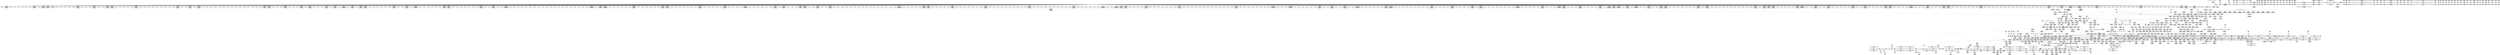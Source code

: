 digraph {
	CE0x43a3a90 [shape=record,shape=Mrecord,label="{CE0x43a3a90|selinux_inode_setattr:tmp51|security/selinux/hooks.c,2899|*SummSink*}"]
	CE0x43bce20 [shape=record,shape=Mrecord,label="{CE0x43bce20|12:_i32,_56:_i8*,_:_CRE_376,384_|*MultipleSource*|Function::inode_has_perm&Arg::inode::|*LoadInst*|security/selinux/hooks.c,1627|security/selinux/hooks.c,1611}"]
	CE0x4324200 [shape=record,shape=Mrecord,label="{CE0x4324200|104:_%struct.inode*,_:_CRE_161,162_}"]
	CE0x432da90 [shape=record,shape=Mrecord,label="{CE0x432da90|selinux_inode_setattr:ia_valid6|security/selinux/hooks.c,2881}"]
	CE0x4328fb0 [shape=record,shape=Mrecord,label="{CE0x4328fb0|get_current:tmp1|*SummSink*}"]
	CE0x43939b0 [shape=record,shape=Mrecord,label="{CE0x43939b0|selinux_inode_setattr:tmp33|security/selinux/hooks.c,2892|*SummSink*}"]
	CE0x4364040 [shape=record,shape=Mrecord,label="{CE0x4364040|12:_i32,_56:_i8*,_:_CRE_186,187_}"]
	CE0x4396210 [shape=record,shape=Mrecord,label="{CE0x4396210|selinux_inode_setattr:call18|security/selinux/hooks.c,2894|*SummSource*}"]
	CE0x43f32c0 [shape=record,shape=Mrecord,label="{CE0x43f32c0|GLOBAL:__llvm_gcov_ctr154|Global_var:__llvm_gcov_ctr154|*SummSource*}"]
	CE0x4322fe0 [shape=record,shape=Mrecord,label="{CE0x4322fe0|12:_i32,_56:_i8*,_:_CRE_553,554_}"]
	CE0x43e4f50 [shape=record,shape=Mrecord,label="{CE0x43e4f50|12:_i32,_56:_i8*,_:_CRE_614,615_}"]
	CE0x4361d40 [shape=record,shape=Mrecord,label="{CE0x4361d40|inode_has_perm:bb}"]
	CE0x4317960 [shape=record,shape=Mrecord,label="{CE0x4317960|i64_4|*Constant*}"]
	CE0x4366c90 [shape=record,shape=Mrecord,label="{CE0x4366c90|12:_i32,_56:_i8*,_:_CRE_250,251_}"]
	CE0x4386cb0 [shape=record,shape=Mrecord,label="{CE0x4386cb0|0:_i8,_8:_%struct.dentry*,_24:_%struct.selinux_audit_data*,_:_SCMRE_0,1_|*MultipleSource*|security/selinux/hooks.c, 1628|security/selinux/hooks.c,1630}"]
	CE0x43eb680 [shape=record,shape=Mrecord,label="{CE0x43eb680|12:_i32,_56:_i8*,_:_CRE_889,890_}"]
	CE0x431dd20 [shape=record,shape=Mrecord,label="{CE0x431dd20|i64_12|*Constant*}"]
	CE0x4343fc0 [shape=record,shape=Mrecord,label="{CE0x4343fc0|104:_%struct.inode*,_:_CRE_189,190_}"]
	CE0x43b4b30 [shape=record,shape=Mrecord,label="{CE0x43b4b30|i64*_getelementptr_inbounds_(_2_x_i64_,_2_x_i64_*___llvm_gcov_ctr131,_i64_0,_i64_1)|*Constant*|*SummSink*}"]
	CE0x4387370 [shape=record,shape=Mrecord,label="{CE0x4387370|inode_has_perm:entry|*SummSource*}"]
	CE0x43ffc90 [shape=record,shape=Mrecord,label="{CE0x43ffc90|inode_has_perm:i_security|security/selinux/hooks.c,1615}"]
	CE0x4405950 [shape=record,shape=Mrecord,label="{CE0x4405950|GLOBAL:llvm.expect.i64|*Constant*}"]
	CE0x43a5910 [shape=record,shape=Mrecord,label="{CE0x43a5910|selinux_inode_setattr:tmp53|security/selinux/hooks.c,2900|*SummSource*}"]
	CE0x4305d00 [shape=record,shape=Mrecord,label="{CE0x4305d00|i64*_getelementptr_inbounds_(_2_x_i64_,_2_x_i64_*___llvm_gcov_ctr153,_i64_0,_i64_0)|*Constant*|*SummSink*}"]
	CE0x432e9c0 [shape=record,shape=Mrecord,label="{CE0x432e9c0|i32_512|*Constant*|*SummSource*}"]
	CE0x43c1c60 [shape=record,shape=Mrecord,label="{CE0x43c1c60|inode_has_perm:do.body}"]
	CE0x4344760 [shape=record,shape=Mrecord,label="{CE0x4344760|%struct.task_struct*_(%struct.task_struct**)*_asm_movq_%gs:$_1:P_,$0_,_r,im,_dirflag_,_fpsr_,_flags_|*SummSink*}"]
	CE0x43edee0 [shape=record,shape=Mrecord,label="{CE0x43edee0|12:_i32,_56:_i8*,_:_CRE_923,924_}"]
	CE0x43f4970 [shape=record,shape=Mrecord,label="{CE0x43f4970|inode_has_perm:tmp10|security/selinux/hooks.c,1611|*SummSink*}"]
	CE0x434cd40 [shape=record,shape=Mrecord,label="{CE0x434cd40|104:_%struct.inode*,_:_CRE_89,90_}"]
	CE0x43da860 [shape=record,shape=Mrecord,label="{CE0x43da860|12:_i32,_56:_i8*,_:_CRE_408,416_|*MultipleSource*|Function::inode_has_perm&Arg::inode::|*LoadInst*|security/selinux/hooks.c,1627|security/selinux/hooks.c,1611}"]
	CE0x43220d0 [shape=record,shape=Mrecord,label="{CE0x43220d0|12:_i32,_56:_i8*,_:_CRE_512,520_|*MultipleSource*|Function::inode_has_perm&Arg::inode::|*LoadInst*|security/selinux/hooks.c,1627|security/selinux/hooks.c,1611}"]
	CE0x43f71f0 [shape=record,shape=Mrecord,label="{CE0x43f71f0|GLOBAL:llvm.expect.i64|*Constant*|*SummSink*}"]
	CE0x4362bb0 [shape=record,shape=Mrecord,label="{CE0x4362bb0|12:_i32,_56:_i8*,_:_CRE_178,179_}"]
	CE0x4408b90 [shape=record,shape=Mrecord,label="{CE0x4408b90|avc_has_perm:ssid|Function::avc_has_perm&Arg::ssid::|*SummSink*}"]
	CE0x440dae0 [shape=record,shape=Mrecord,label="{CE0x440dae0|i32_1|*Constant*}"]
	CE0x4388350 [shape=record,shape=Mrecord,label="{CE0x4388350|inode_has_perm:adp|Function::inode_has_perm&Arg::adp::}"]
	CE0x4363450 [shape=record,shape=Mrecord,label="{CE0x4363450|dentry_has_perm:av|Function::dentry_has_perm&Arg::av::|*SummSink*}"]
	CE0x439c720 [shape=record,shape=Mrecord,label="{CE0x439c720|i32_8|*Constant*}"]
	CE0x43e7ba0 [shape=record,shape=Mrecord,label="{CE0x43e7ba0|12:_i32,_56:_i8*,_:_CRE_752,756_|*MultipleSource*|Function::inode_has_perm&Arg::inode::|*LoadInst*|security/selinux/hooks.c,1627|security/selinux/hooks.c,1611}"]
	CE0x43b2730 [shape=record,shape=Mrecord,label="{CE0x43b2730|12:_i32,_56:_i8*,_:_CRE_143,144_}"]
	CE0x43ac090 [shape=record,shape=Mrecord,label="{CE0x43ac090|inode_has_perm:tmp1|*SummSource*}"]
	CE0x43245c0 [shape=record,shape=Mrecord,label="{CE0x43245c0|104:_%struct.inode*,_:_CRE_165,166_}"]
	CE0x43e6820 [shape=record,shape=Mrecord,label="{CE0x43e6820|12:_i32,_56:_i8*,_:_CRE_680,684_|*MultipleSource*|Function::inode_has_perm&Arg::inode::|*LoadInst*|security/selinux/hooks.c,1627|security/selinux/hooks.c,1611}"]
	CE0x43e3eb0 [shape=record,shape=Mrecord,label="{CE0x43e3eb0|12:_i32,_56:_i8*,_:_CRE_600,601_}"]
	CE0x4399770 [shape=record,shape=Mrecord,label="{CE0x4399770|GLOBAL:selinux_policycap_openperm|Global_var:selinux_policycap_openperm|*SummSink*}"]
	CE0x43e5670 [shape=record,shape=Mrecord,label="{CE0x43e5670|12:_i32,_56:_i8*,_:_CRE_620,621_}"]
	CE0x4305af0 [shape=record,shape=Mrecord,label="{CE0x4305af0|_call_void_mcount()_#3}"]
	CE0x436c560 [shape=record,shape=Mrecord,label="{CE0x436c560|selinux_inode_setattr:tmp30|security/selinux/hooks.c,2889|*SummSource*}"]
	CE0x43e4cf0 [shape=record,shape=Mrecord,label="{CE0x43e4cf0|12:_i32,_56:_i8*,_:_CRE_612,613_}"]
	CE0x43dc140 [shape=record,shape=Mrecord,label="{CE0x43dc140|12:_i32,_56:_i8*,_:_CRE_477,478_}"]
	CE0x43bdf30 [shape=record,shape=Mrecord,label="{CE0x43bdf30|i32_1609|*Constant*|*SummSink*}"]
	CE0x439e870 [shape=record,shape=Mrecord,label="{CE0x439e870|selinux_inode_setattr:tmp44|security/selinux/hooks.c,2896|*SummSource*}"]
	CE0x43b9570 [shape=record,shape=Mrecord,label="{CE0x43b9570|12:_i32,_56:_i8*,_:_CRE_275,276_}"]
	CE0x43e2490 [shape=record,shape=Mrecord,label="{CE0x43e2490|12:_i32,_56:_i8*,_:_CRE_578,579_}"]
	CE0x43e6600 [shape=record,shape=Mrecord,label="{CE0x43e6600|12:_i32,_56:_i8*,_:_CRE_672,680_|*MultipleSource*|Function::inode_has_perm&Arg::inode::|*LoadInst*|security/selinux/hooks.c,1627|security/selinux/hooks.c,1611}"]
	CE0x4350960 [shape=record,shape=Mrecord,label="{CE0x4350960|i32_2880|*Constant*|*SummSink*}"]
	CE0x43b44f0 [shape=record,shape=Mrecord,label="{CE0x43b44f0|__validate_creds:lnot|include/linux/cred.h,173}"]
	CE0x4411e20 [shape=record,shape=Mrecord,label="{CE0x4411e20|__validate_creds:tmp7|include/linux/cred.h,174}"]
	CE0x4387150 [shape=record,shape=Mrecord,label="{CE0x4387150|GLOBAL:inode_has_perm|*Constant*|*SummSource*}"]
	CE0x43969b0 [shape=record,shape=Mrecord,label="{CE0x43969b0|GLOBAL:dentry_has_perm|*Constant*|*SummSource*}"]
	CE0x4350250 [shape=record,shape=Mrecord,label="{CE0x4350250|12:_i32,_56:_i8*,_:_CRE_12,16_|*MultipleSource*|Function::inode_has_perm&Arg::inode::|*LoadInst*|security/selinux/hooks.c,1627|security/selinux/hooks.c,1611}"]
	CE0x4334840 [shape=record,shape=Mrecord,label="{CE0x4334840|selinux_inode_setattr:tmp5|security/selinux/hooks.c,2880}"]
	CE0x4348720 [shape=record,shape=Mrecord,label="{CE0x4348720|dentry_has_perm:dentry1|security/selinux/hooks.c,1631|*SummSource*}"]
	CE0x43eba10 [shape=record,shape=Mrecord,label="{CE0x43eba10|12:_i32,_56:_i8*,_:_CRE_892,893_}"]
	CE0x43bdbe0 [shape=record,shape=Mrecord,label="{CE0x43bdbe0|COLLAPSED:_CMRE:_elem_0:default:}"]
	CE0x43f0680 [shape=record,shape=Mrecord,label="{CE0x43f0680|12:_i32,_56:_i8*,_:_CRE_1000,1008_|*MultipleSource*|Function::inode_has_perm&Arg::inode::|*LoadInst*|security/selinux/hooks.c,1627|security/selinux/hooks.c,1611}"]
	CE0x434b510 [shape=record,shape=Mrecord,label="{CE0x434b510|get_current:tmp4|./arch/x86/include/asm/current.h,14|*SummSource*}"]
	CE0x43e7130 [shape=record,shape=Mrecord,label="{CE0x43e7130|12:_i32,_56:_i8*,_:_CRE_704,712_|*MultipleSource*|Function::inode_has_perm&Arg::inode::|*LoadInst*|security/selinux/hooks.c,1627|security/selinux/hooks.c,1611}"]
	CE0x43a2460 [shape=record,shape=Mrecord,label="{CE0x43a2460|selinux_inode_setattr:av.0}"]
	CE0x434fc50 [shape=record,shape=Mrecord,label="{CE0x434fc50|_call_void_mcount()_#3|*SummSink*}"]
	CE0x434d590 [shape=record,shape=Mrecord,label="{CE0x434d590|104:_%struct.inode*,_:_CRE_104,112_|*MultipleSource*|Function::selinux_inode_setattr&Arg::dentry::|Function::dentry_has_perm&Arg::dentry::|security/selinux/hooks.c,1627}"]
	CE0x4405820 [shape=record,shape=Mrecord,label="{CE0x4405820|inode_has_perm:conv|security/selinux/hooks.c,1611|*SummSink*}"]
	CE0x431be30 [shape=record,shape=Mrecord,label="{CE0x431be30|selinux_inode_setattr:tobool1|security/selinux/hooks.c,2880|*SummSource*}"]
	CE0x4361b90 [shape=record,shape=Mrecord,label="{CE0x4361b90|inode_has_perm:if.then|*SummSink*}"]
	CE0x43a4bb0 [shape=record,shape=Mrecord,label="{CE0x43a4bb0|selinux_inode_setattr:tmp52|security/selinux/hooks.c,2900}"]
	CE0x4400390 [shape=record,shape=Mrecord,label="{CE0x4400390|inode_has_perm:tmp16|security/selinux/hooks.c,1615|*SummSource*}"]
	CE0x433c910 [shape=record,shape=Mrecord,label="{CE0x433c910|selinux_inode_setattr:do.body}"]
	CE0x43a65b0 [shape=record,shape=Mrecord,label="{CE0x43a65b0|_ret_i32_%retval.0,_!dbg_!27769|security/selinux/hooks.c,2900|*SummSource*}"]
	CE0x43308e0 [shape=record,shape=Mrecord,label="{CE0x43308e0|i64_10|*Constant*|*SummSink*}"]
	CE0x434ef00 [shape=record,shape=Mrecord,label="{CE0x434ef00|i64_1|*Constant*}"]
	CE0x43e1520 [shape=record,shape=Mrecord,label="{CE0x43e1520|12:_i32,_56:_i8*,_:_CRE_565,566_}"]
	CE0x43645e0 [shape=record,shape=Mrecord,label="{CE0x43645e0|12:_i32,_56:_i8*,_:_CRE_192,193_}"]
	CE0x4408e20 [shape=record,shape=Mrecord,label="{CE0x4408e20|avc_has_perm:tsid|Function::avc_has_perm&Arg::tsid::|*SummSource*}"]
	CE0x43a3250 [shape=record,shape=Mrecord,label="{CE0x43a3250|selinux_inode_setattr:tmp50|security/selinux/hooks.c,2899|*SummSink*}"]
	CE0x4343660 [shape=record,shape=Mrecord,label="{CE0x4343660|104:_%struct.inode*,_:_CRE_179,180_}"]
	CE0x4396bb0 [shape=record,shape=Mrecord,label="{CE0x4396bb0|GLOBAL:dentry_has_perm|*Constant*|*SummSink*}"]
	CE0x43f6cf0 [shape=record,shape=Mrecord,label="{CE0x43f6cf0|inode_has_perm:tmp14|security/selinux/hooks.c,1614}"]
	CE0x43a49b0 [shape=record,shape=Mrecord,label="{CE0x43a49b0|selinux_inode_setattr:retval.0|*SummSink*}"]
	CE0x4318600 [shape=record,shape=Mrecord,label="{CE0x4318600|selinux_inode_setattr:if.end}"]
	CE0x432e950 [shape=record,shape=Mrecord,label="{CE0x432e950|i32_512|*Constant*|*SummSink*}"]
	CE0x43337c0 [shape=record,shape=Mrecord,label="{CE0x43337c0|104:_%struct.inode*,_:_CRE_216,217_}"]
	CE0x431d910 [shape=record,shape=Mrecord,label="{CE0x431d910|selinux_inode_setattr:tobool11|security/selinux/hooks.c,2888|*SummSink*}"]
	CE0x436e9b0 [shape=record,shape=Mrecord,label="{CE0x436e9b0|_call_void_mcount()_#3}"]
	CE0x4368870 [shape=record,shape=Mrecord,label="{CE0x4368870|12:_i32,_56:_i8*,_:_CRE_155,156_}"]
	CE0x43c0390 [shape=record,shape=Mrecord,label="{CE0x43c0390|__validate_creds:expval|include/linux/cred.h,173|*SummSink*}"]
	CE0x43e7320 [shape=record,shape=Mrecord,label="{CE0x43e7320|12:_i32,_56:_i8*,_:_CRE_712,728_|*MultipleSource*|Function::inode_has_perm&Arg::inode::|*LoadInst*|security/selinux/hooks.c,1627|security/selinux/hooks.c,1611}"]
	CE0x434d110 [shape=record,shape=Mrecord,label="{CE0x434d110|104:_%struct.inode*,_:_CRE_92,93_}"]
	CE0x4367150 [shape=record,shape=Mrecord,label="{CE0x4367150|12:_i32,_56:_i8*,_:_CRE_254,255_}"]
	CE0x43b3300 [shape=record,shape=Mrecord,label="{CE0x43b3300|i64*_getelementptr_inbounds_(_8_x_i64_,_8_x_i64_*___llvm_gcov_ctr154,_i64_0,_i64_1)|*Constant*}"]
	CE0x43bae60 [shape=record,shape=Mrecord,label="{CE0x43bae60|12:_i32,_56:_i8*,_:_CRE_296,297_}"]
	CE0x43daca0 [shape=record,shape=Mrecord,label="{CE0x43daca0|12:_i32,_56:_i8*,_:_CRE_424,432_|*MultipleSource*|Function::inode_has_perm&Arg::inode::|*LoadInst*|security/selinux/hooks.c,1627|security/selinux/hooks.c,1611}"]
	CE0x434ec60 [shape=record,shape=Mrecord,label="{CE0x434ec60|selinux_inode_setattr:tmp6|security/selinux/hooks.c,2880}"]
	CE0x43a71e0 [shape=record,shape=Mrecord,label="{CE0x43a71e0|104:_%struct.inode*,_:_CRE_221,222_}"]
	CE0x432a2c0 [shape=record,shape=Mrecord,label="{CE0x432a2c0|i64*_getelementptr_inbounds_(_26_x_i64_,_26_x_i64_*___llvm_gcov_ctr234,_i64_0,_i64_9)|*Constant*}"]
	CE0x43f3670 [shape=record,shape=Mrecord,label="{CE0x43f3670|inode_has_perm:tmp8|security/selinux/hooks.c,1611|*SummSink*}"]
	CE0x440c0f0 [shape=record,shape=Mrecord,label="{CE0x440c0f0|__validate_creds:tmp9|include/linux/cred.h,175|*SummSource*}"]
	CE0x4306c20 [shape=record,shape=Mrecord,label="{CE0x4306c20|0:_i32,_:_CRE_56,64_|*MultipleSource*|security/selinux/hooks.c,2881|Function::selinux_inode_setattr&Arg::iattr::}"]
	CE0x431e510 [shape=record,shape=Mrecord,label="{CE0x431e510|selinux_inode_setattr:tmp23|security/selinux/hooks.c,2885}"]
	CE0x432a620 [shape=record,shape=Mrecord,label="{CE0x432a620|i64*_getelementptr_inbounds_(_26_x_i64_,_26_x_i64_*___llvm_gcov_ctr234,_i64_0,_i64_9)|*Constant*|*SummSink*}"]
	CE0x43f5b20 [shape=record,shape=Mrecord,label="{CE0x43f5b20|inode_has_perm:tmp12|security/selinux/hooks.c,1612|*SummSource*}"]
	CE0x43f4e80 [shape=record,shape=Mrecord,label="{CE0x43f4e80|i64*_getelementptr_inbounds_(_8_x_i64_,_8_x_i64_*___llvm_gcov_ctr154,_i64_0,_i64_5)|*Constant*|*SummSource*}"]
	CE0x43f66e0 [shape=record,shape=Mrecord,label="{CE0x43f66e0|inode_has_perm:tmp13|security/selinux/hooks.c,1614}"]
	CE0x4343ed0 [shape=record,shape=Mrecord,label="{CE0x4343ed0|104:_%struct.inode*,_:_CRE_188,189_}"]
	CE0x4398370 [shape=record,shape=Mrecord,label="{CE0x4398370|dentry_has_perm:av|Function::dentry_has_perm&Arg::av::}"]
	CE0x44054c0 [shape=record,shape=Mrecord,label="{CE0x44054c0|inode_has_perm:lnot.ext|security/selinux/hooks.c,1611|*SummSource*}"]
	CE0x43fcc70 [shape=record,shape=Mrecord,label="{CE0x43fcc70|__validate_creds:tmp4|include/linux/cred.h,173|*SummSource*}"]
	CE0x43874e0 [shape=record,shape=Mrecord,label="{CE0x43874e0|inode_has_perm:cred|Function::inode_has_perm&Arg::cred::}"]
	CE0x43222f0 [shape=record,shape=Mrecord,label="{CE0x43222f0|12:_i32,_56:_i8*,_:_CRE_520,528_|*MultipleSource*|Function::inode_has_perm&Arg::inode::|*LoadInst*|security/selinux/hooks.c,1627|security/selinux/hooks.c,1611}"]
	CE0x436f730 [shape=record,shape=Mrecord,label="{CE0x436f730|i64_3|*Constant*}"]
	CE0x43217f0 [shape=record,shape=Mrecord,label="{CE0x43217f0|12:_i32,_56:_i8*,_:_CRE_488,496_|*MultipleSource*|Function::inode_has_perm&Arg::inode::|*LoadInst*|security/selinux/hooks.c,1627|security/selinux/hooks.c,1611}"]
	CE0x4331800 [shape=record,shape=Mrecord,label="{CE0x4331800|i64_2|*Constant*|*SummSink*}"]
	CE0x43401b0 [shape=record,shape=Mrecord,label="{CE0x43401b0|selinux_inode_setattr:tmp14|security/selinux/hooks.c,2880}"]
	CE0x43693b0 [shape=record,shape=Mrecord,label="{CE0x43693b0|12:_i32,_56:_i8*,_:_CRE_167,168_}"]
	CE0x43ac910 [shape=record,shape=Mrecord,label="{CE0x43ac910|i64*_getelementptr_inbounds_(_8_x_i64_,_8_x_i64_*___llvm_gcov_ctr154,_i64_0,_i64_1)|*Constant*|*SummSink*}"]
	CE0x4412f10 [shape=record,shape=Mrecord,label="{CE0x4412f10|__validate_creds:if.then|*SummSource*}"]
	CE0x439aaa0 [shape=record,shape=Mrecord,label="{CE0x439aaa0|i64_20|*Constant*|*SummSink*}"]
	CE0x4337180 [shape=record,shape=Mrecord,label="{CE0x4337180|selinux_inode_setattr:cred4|security/selinux/hooks.c,2880}"]
	CE0x4315560 [shape=record,shape=Mrecord,label="{CE0x4315560|selinux_inode_setattr:if.then|*SummSink*}"]
	CE0x43a97d0 [shape=record,shape=Mrecord,label="{CE0x43a97d0|__validate_creds:lnot1|include/linux/cred.h,173|*SummSink*}"]
	CE0x4366dc0 [shape=record,shape=Mrecord,label="{CE0x4366dc0|12:_i32,_56:_i8*,_:_CRE_251,252_}"]
	CE0x439c220 [shape=record,shape=Mrecord,label="{CE0x439c220|selinux_inode_setattr:tmp43|security/selinux/hooks.c,2896}"]
	CE0x43fb610 [shape=record,shape=Mrecord,label="{CE0x43fb610|inode_has_perm:tmp19|security/selinux/hooks.c,1618|*SummSource*}"]
	CE0x434b050 [shape=record,shape=Mrecord,label="{CE0x434b050|dentry_has_perm:d_inode|security/selinux/hooks.c,1627|*SummSource*}"]
	CE0x43a9c60 [shape=record,shape=Mrecord,label="{CE0x43a9c60|inode_has_perm:tmp2|*SummSink*}"]
	CE0x4365030 [shape=record,shape=Mrecord,label="{CE0x4365030|12:_i32,_56:_i8*,_:_CRE_203,204_}"]
	CE0x43b25b0 [shape=record,shape=Mrecord,label="{CE0x43b25b0|12:_i32,_56:_i8*,_:_CRE_141,142_}"]
	CE0x434d3b0 [shape=record,shape=Mrecord,label="{CE0x434d3b0|104:_%struct.inode*,_:_CRE_95,96_}"]
	CE0x43481c0 [shape=record,shape=Mrecord,label="{CE0x43481c0|dentry_has_perm:u|security/selinux/hooks.c,1631}"]
	CE0x4321a50 [shape=record,shape=Mrecord,label="{CE0x4321a50|12:_i32,_56:_i8*,_:_CRE_500,504_|*MultipleSource*|Function::inode_has_perm&Arg::inode::|*LoadInst*|security/selinux/hooks.c,1627|security/selinux/hooks.c,1611}"]
	CE0x43066e0 [shape=record,shape=Mrecord,label="{CE0x43066e0|0:_i32,_:_CRE_32,40_|*MultipleSource*|security/selinux/hooks.c,2881|Function::selinux_inode_setattr&Arg::iattr::}"]
	CE0x4331d40 [shape=record,shape=Mrecord,label="{CE0x4331d40|selinux_inode_setattr:tmp15|security/selinux/hooks.c,2880}"]
	CE0x43a84b0 [shape=record,shape=Mrecord,label="{CE0x43a84b0|104:_%struct.inode*,_:_CRE_305,306_}"]
	CE0x43ea710 [shape=record,shape=Mrecord,label="{CE0x43ea710|12:_i32,_56:_i8*,_:_CRE_876,877_}"]
	CE0x433c380 [shape=record,shape=Mrecord,label="{CE0x433c380|0:_i32,_:_CRE_16,24_|*MultipleSource*|security/selinux/hooks.c,2881|Function::selinux_inode_setattr&Arg::iattr::}"]
	CE0x43b9c90 [shape=record,shape=Mrecord,label="{CE0x43b9c90|12:_i32,_56:_i8*,_:_CRE_281,282_}"]
	CE0x436dcc0 [shape=record,shape=Mrecord,label="{CE0x436dcc0|selinux_inode_setattr:tmp32|security/selinux/hooks.c,2890|*SummSink*}"]
	CE0x4333130 [shape=record,shape=Mrecord,label="{CE0x4333130|104:_%struct.inode*,_:_CRE_209,210_}"]
	CE0x438cdc0 [shape=record,shape=Mrecord,label="{CE0x438cdc0|_call_void_mcount()_#3}"]
	CE0x440a730 [shape=record,shape=Mrecord,label="{CE0x440a730|inode_has_perm:call4|security/selinux/hooks.c,1617|*SummSource*}"]
	CE0x436c1e0 [shape=record,shape=Mrecord,label="{CE0x436c1e0|i64*_getelementptr_inbounds_(_26_x_i64_,_26_x_i64_*___llvm_gcov_ctr234,_i64_0,_i64_14)|*Constant*|*SummSink*}"]
	CE0x440b370 [shape=record,shape=Mrecord,label="{CE0x440b370|GLOBAL:__invalid_creds|*Constant*|*SummSink*}"]
	CE0x4350cb0 [shape=record,shape=Mrecord,label="{CE0x4350cb0|i64_2|*Constant*}"]
	CE0x439f460 [shape=record,shape=Mrecord,label="{CE0x439f460|selinux_inode_setattr:tmp47|security/selinux/hooks.c,2896}"]
	CE0x436be30 [shape=record,shape=Mrecord,label="{CE0x436be30|selinux_inode_setattr:tmp29|security/selinux/hooks.c,2889|*SummSource*}"]
	CE0x4324110 [shape=record,shape=Mrecord,label="{CE0x4324110|104:_%struct.inode*,_:_CRE_160,161_}"]
	CE0x4336d80 [shape=record,shape=Mrecord,label="{CE0x4336d80|i32_78|*Constant*}"]
	CE0x436b510 [shape=record,shape=Mrecord,label="{CE0x436b510|selinux_inode_setattr:tmp28|security/selinux/hooks.c,2888|*SummSource*}"]
	CE0x43972a0 [shape=record,shape=Mrecord,label="{CE0x43972a0|selinux_inode_setattr:dentry|Function::selinux_inode_setattr&Arg::dentry::}"]
	CE0x43ec980 [shape=record,shape=Mrecord,label="{CE0x43ec980|12:_i32,_56:_i8*,_:_CRE_905,906_}"]
	CE0x43feba0 [shape=record,shape=Mrecord,label="{CE0x43feba0|cred_sid:entry}"]
	CE0x4397fe0 [shape=record,shape=Mrecord,label="{CE0x4397fe0|i32_32|*Constant*|*SummSink*}"]
	CE0x43aa3d0 [shape=record,shape=Mrecord,label="{CE0x43aa3d0|GLOBAL:__validate_creds|*Constant*|*SummSink*}"]
	CE0x439e000 [shape=record,shape=Mrecord,label="{CE0x439e000|i64_22|*Constant*|*SummSource*}"]
	CE0x4349fc0 [shape=record,shape=Mrecord,label="{CE0x4349fc0|104:_%struct.inode*,_:_CRE_88,89_}"]
	CE0x43a6540 [shape=record,shape=Mrecord,label="{CE0x43a6540|_ret_i32_%retval.0,_!dbg_!27769|security/selinux/hooks.c,2900}"]
	CE0x4343de0 [shape=record,shape=Mrecord,label="{CE0x4343de0|104:_%struct.inode*,_:_CRE_187,188_}"]
	CE0x438fc80 [shape=record,shape=Mrecord,label="{CE0x438fc80|_ret_void,_!dbg_!27722|include/linux/cred.h,175|*SummSource*}"]
	CE0x432f060 [shape=record,shape=Mrecord,label="{CE0x432f060|i64_10|*Constant*}"]
	CE0x43bd5b0 [shape=record,shape=Mrecord,label="{CE0x43bd5b0|i64*_getelementptr_inbounds_(_2_x_i64_,_2_x_i64_*___llvm_gcov_ctr131,_i64_0,_i64_1)|*Constant*|*SummSource*}"]
	CE0x43f9df0 [shape=record,shape=Mrecord,label="{CE0x43f9df0|inode_has_perm:tmp17|security/selinux/hooks.c,1617|*SummSink*}"]
	CE0x438ea70 [shape=record,shape=Mrecord,label="{CE0x438ea70|__validate_creds:tmp1|*SummSink*}"]
	CE0x434a250 [shape=record,shape=Mrecord,label="{CE0x434a250|selinux_inode_setattr:tobool16|security/selinux/hooks.c,2892|*SummSource*}"]
	CE0x4364310 [shape=record,shape=Mrecord,label="{CE0x4364310|12:_i32,_56:_i8*,_:_CRE_189,190_}"]
	CE0x439b610 [shape=record,shape=Mrecord,label="{CE0x439b610|selinux_inode_setattr:tmp41|security/selinux/hooks.c,2896|*SummSource*}"]
	CE0x43f0340 [shape=record,shape=Mrecord,label="{CE0x43f0340|12:_i32,_56:_i8*,_:_CRE_988,992_|*MultipleSource*|Function::inode_has_perm&Arg::inode::|*LoadInst*|security/selinux/hooks.c,1627|security/selinux/hooks.c,1611}"]
	CE0x4347fc0 [shape=record,shape=Mrecord,label="{CE0x4347fc0|i8_10|*Constant*|*SummSink*}"]
	CE0x4306220 [shape=record,shape=Mrecord,label="{CE0x4306220|i8*_getelementptr_inbounds_(_45_x_i8_,_45_x_i8_*_.str12,_i32_0,_i32_0)|*Constant*|*SummSource*}"]
	CE0x43235d0 [shape=record,shape=Mrecord,label="{CE0x43235d0|12:_i32,_56:_i8*,_:_CRE_557,558_}"]
	CE0x43234d0 [shape=record,shape=Mrecord,label="{CE0x43234d0|12:_i32,_56:_i8*,_:_CRE_556,557_}"]
	CE0x43b3da0 [shape=record,shape=Mrecord,label="{CE0x43b3da0|__validate_creds:file|Function::__validate_creds&Arg::file::|*SummSink*}"]
	CE0x436f390 [shape=record,shape=Mrecord,label="{CE0x436f390|dentry_has_perm:ad|security/selinux/hooks.c, 1628|*SummSource*}"]
	CE0x43f5540 [shape=record,shape=Mrecord,label="{CE0x43f5540|inode_has_perm:tmp11|security/selinux/hooks.c,1612|*SummSink*}"]
	CE0x434f760 [shape=record,shape=Mrecord,label="{CE0x434f760|dentry_has_perm:bb|*SummSource*}"]
	CE0x43fe550 [shape=record,shape=Mrecord,label="{CE0x43fe550|GLOBAL:cred_sid|*Constant*}"]
	CE0x43f3430 [shape=record,shape=Mrecord,label="{CE0x43f3430|GLOBAL:__llvm_gcov_ctr154|Global_var:__llvm_gcov_ctr154|*SummSink*}"]
	CE0x43e8830 [shape=record,shape=Mrecord,label="{CE0x43e8830|12:_i32,_56:_i8*,_:_CRE_808,816_|*MultipleSource*|Function::inode_has_perm&Arg::inode::|*LoadInst*|security/selinux/hooks.c,1627|security/selinux/hooks.c,1611}"]
	CE0x4348890 [shape=record,shape=Mrecord,label="{CE0x4348890|dentry_has_perm:dentry1|security/selinux/hooks.c,1631|*SummSink*}"]
	CE0x43274a0 [shape=record,shape=Mrecord,label="{CE0x43274a0|104:_%struct.inode*,_:_CRE_149,150_}"]
	CE0x4315460 [shape=record,shape=Mrecord,label="{CE0x4315460|selinux_inode_setattr:if.then9}"]
	CE0x432a490 [shape=record,shape=Mrecord,label="{CE0x432a490|i64*_getelementptr_inbounds_(_26_x_i64_,_26_x_i64_*___llvm_gcov_ctr234,_i64_0,_i64_9)|*Constant*|*SummSource*}"]
	CE0x44022c0 [shape=record,shape=Mrecord,label="{CE0x44022c0|28:_i32,_32:_i16,_:_CRE_32,34_|*MultipleSource*|*LoadInst*|security/selinux/hooks.c,1615|security/selinux/hooks.c,1615|security/selinux/hooks.c,1617}"]
	CE0x439e1c0 [shape=record,shape=Mrecord,label="{CE0x439e1c0|i64_22|*Constant*|*SummSink*}"]
	CE0x439cbd0 [shape=record,shape=Mrecord,label="{CE0x439cbd0|i32_8|*Constant*|*SummSink*}"]
	CE0x43a2e70 [shape=record,shape=Mrecord,label="{CE0x43a2e70|i64*_getelementptr_inbounds_(_26_x_i64_,_26_x_i64_*___llvm_gcov_ctr234,_i64_0,_i64_24)|*Constant*}"]
	CE0x433fb70 [shape=record,shape=Mrecord,label="{CE0x433fb70|selinux_inode_setattr:tmp18|security/selinux/hooks.c,2880|*SummSource*}"]
	CE0x4313cb0 [shape=record,shape=Mrecord,label="{CE0x4313cb0|_call_void_lockdep_rcu_suspicious(i8*_getelementptr_inbounds_(_25_x_i8_,_25_x_i8_*_.str3,_i32_0,_i32_0),_i32_2880,_i8*_getelementptr_inbounds_(_45_x_i8_,_45_x_i8_*_.str12,_i32_0,_i32_0))_#10,_!dbg_!27729|security/selinux/hooks.c,2880}"]
	CE0x4361130 [shape=record,shape=Mrecord,label="{CE0x4361130|_call_void_mcount()_#3|*SummSink*}"]
	CE0x4325f90 [shape=record,shape=Mrecord,label="{CE0x4325f90|dentry_has_perm:tmp|*SummSource*}"]
	CE0x433f100 [shape=record,shape=Mrecord,label="{CE0x433f100|i8*_getelementptr_inbounds_(_25_x_i8_,_25_x_i8_*_.str3,_i32_0,_i32_0)|*Constant*|*SummSource*}"]
	CE0x43a52c0 [shape=record,shape=Mrecord,label="{CE0x43a52c0|selinux_inode_setattr:tmp52|security/selinux/hooks.c,2900|*SummSource*}"]
	CE0x43182c0 [shape=record,shape=Mrecord,label="{CE0x43182c0|selinux_inode_setattr:do.end|*SummSink*}"]
	CE0x43e7dc0 [shape=record,shape=Mrecord,label="{CE0x43e7dc0|12:_i32,_56:_i8*,_:_CRE_760,768_|*MultipleSource*|Function::inode_has_perm&Arg::inode::|*LoadInst*|security/selinux/hooks.c,1627|security/selinux/hooks.c,1611}"]
	CE0x43f3780 [shape=record,shape=Mrecord,label="{CE0x43f3780|inode_has_perm:tmp9|security/selinux/hooks.c,1611}"]
	CE0x4389a70 [shape=record,shape=Mrecord,label="{CE0x4389a70|__validate_creds:tmp2|include/linux/cred.h,173}"]
	CE0x44046d0 [shape=record,shape=Mrecord,label="{CE0x44046d0|i1_true|*Constant*}"]
	CE0x43b97d0 [shape=record,shape=Mrecord,label="{CE0x43b97d0|12:_i32,_56:_i8*,_:_CRE_277,278_}"]
	CE0x4398e90 [shape=record,shape=Mrecord,label="{CE0x4398e90|inode_has_perm:tobool2|security/selinux/hooks.c,1611|*SummSink*}"]
	CE0x43f99f0 [shape=record,shape=Mrecord,label="{CE0x43f99f0|inode_has_perm:tmp17|security/selinux/hooks.c,1617}"]
	CE0x43baf90 [shape=record,shape=Mrecord,label="{CE0x43baf90|12:_i32,_56:_i8*,_:_CRE_297,298_}"]
	CE0x4395010 [shape=record,shape=Mrecord,label="{CE0x4395010|selinux_inode_setattr:tmp37|security/selinux/hooks.c,2894|*SummSource*}"]
	CE0x436c970 [shape=record,shape=Mrecord,label="{CE0x436c970|selinux_inode_setattr:tmp30|security/selinux/hooks.c,2889|*SummSink*}"]
	CE0x43f6000 [shape=record,shape=Mrecord,label="{CE0x43f6000|i64*_getelementptr_inbounds_(_8_x_i64_,_8_x_i64_*___llvm_gcov_ctr154,_i64_0,_i64_6)|*Constant*}"]
	CE0x43a70f0 [shape=record,shape=Mrecord,label="{CE0x43a70f0|104:_%struct.inode*,_:_CRE_220,221_}"]
	CE0x4394470 [shape=record,shape=Mrecord,label="{CE0x4394470|selinux_inode_setattr:tmp36|security/selinux/hooks.c,2892}"]
	CE0x43a9b80 [shape=record,shape=Mrecord,label="{CE0x43a9b80|inode_has_perm:tmp2}"]
	CE0x4324c50 [shape=record,shape=Mrecord,label="{CE0x4324c50|104:_%struct.inode*,_:_CRE_172,173_}"]
	CE0x43e3c50 [shape=record,shape=Mrecord,label="{CE0x43e3c50|12:_i32,_56:_i8*,_:_CRE_598,599_}"]
	CE0x43eabd0 [shape=record,shape=Mrecord,label="{CE0x43eabd0|12:_i32,_56:_i8*,_:_CRE_880,881_}"]
	CE0x4344a80 [shape=record,shape=Mrecord,label="{CE0x4344a80|104:_%struct.inode*,_:_CRE_309,310_}"]
	CE0x4326cd0 [shape=record,shape=Mrecord,label="{CE0x4326cd0|selinux_inode_setattr:if.end19}"]
	CE0x431d350 [shape=record,shape=Mrecord,label="{CE0x431d350|selinux_inode_setattr:and10|security/selinux/hooks.c,2886|*SummSource*}"]
	CE0x4314450 [shape=record,shape=Mrecord,label="{CE0x4314450|selinux_inode_setattr:if.end14|*SummSource*}"]
	CE0x433a6d0 [shape=record,shape=Mrecord,label="{CE0x433a6d0|selinux_inode_setattr:tmp16|security/selinux/hooks.c,2880|*SummSource*}"]
	CE0x431bf70 [shape=record,shape=Mrecord,label="{CE0x431bf70|selinux_inode_setattr:tobool1|security/selinux/hooks.c,2880|*SummSink*}"]
	CE0x44125a0 [shape=record,shape=Mrecord,label="{CE0x44125a0|_call_void___invalid_creds(%struct.cred*_%cred,_i8*_%file,_i32_%line)_#10,_!dbg_!27721|include/linux/cred.h,174}"]
	CE0x4334f10 [shape=record,shape=Mrecord,label="{CE0x4334f10|i64*_getelementptr_inbounds_(_2_x_i64_,_2_x_i64_*___llvm_gcov_ctr98,_i64_0,_i64_1)|*Constant*|*SummSink*}"]
	CE0x440b920 [shape=record,shape=Mrecord,label="{CE0x440b920|i64*_getelementptr_inbounds_(_5_x_i64_,_5_x_i64_*___llvm_gcov_ctr155,_i64_0,_i64_4)|*Constant*|*SummSink*}"]
	CE0x4343a20 [shape=record,shape=Mrecord,label="{CE0x4343a20|104:_%struct.inode*,_:_CRE_183,184_}"]
	CE0x433ba10 [shape=record,shape=Mrecord,label="{CE0x433ba10|0:_i32,_:_CRE_0,4_|*MultipleSource*|security/selinux/hooks.c,2881|Function::selinux_inode_setattr&Arg::iattr::}"]
	CE0x43ed1d0 [shape=record,shape=Mrecord,label="{CE0x43ed1d0|12:_i32,_56:_i8*,_:_CRE_912,913_}"]
	CE0x4324020 [shape=record,shape=Mrecord,label="{CE0x4324020|104:_%struct.inode*,_:_CRE_159,160_}"]
	CE0x432e660 [shape=record,shape=Mrecord,label="{CE0x432e660|selinux_inode_setattr:tmp20|*LoadInst*|security/selinux/hooks.c,2881|*SummSource*}"]
	CE0x43647c0 [shape=record,shape=Mrecord,label="{CE0x43647c0|12:_i32,_56:_i8*,_:_CRE_194,195_}"]
	CE0x4343480 [shape=record,shape=Mrecord,label="{CE0x4343480|104:_%struct.inode*,_:_CRE_177,178_}"]
	CE0x4305780 [shape=record,shape=Mrecord,label="{CE0x4305780|selinux_inode_setattr:return}"]
	CE0x4410240 [shape=record,shape=Mrecord,label="{CE0x4410240|i64*_getelementptr_inbounds_(_5_x_i64_,_5_x_i64_*___llvm_gcov_ctr155,_i64_0,_i64_3)|*Constant*}"]
	CE0x4413d90 [shape=record,shape=Mrecord,label="{CE0x4413d90|cred_sid:sid|security/selinux/hooks.c,197|*SummSource*}"]
	CE0x4363060 [shape=record,shape=Mrecord,label="{CE0x4363060|12:_i32,_56:_i8*,_:_CRE_183,184_}"]
	CE0x43b9dc0 [shape=record,shape=Mrecord,label="{CE0x43b9dc0|12:_i32,_56:_i8*,_:_CRE_282,283_}"]
	CE0x43ff010 [shape=record,shape=Mrecord,label="{CE0x43ff010|cred_sid:cred|Function::cred_sid&Arg::cred::|*SummSource*}"]
	CE0x432eee0 [shape=record,shape=Mrecord,label="{CE0x432eee0|selinux_inode_setattr:tobool8|security/selinux/hooks.c,2885|*SummSource*}"]
	CE0x43be8d0 [shape=record,shape=Mrecord,label="{CE0x43be8d0|inode_has_perm:tmp}"]
	CE0x43644f0 [shape=record,shape=Mrecord,label="{CE0x43644f0|12:_i32,_56:_i8*,_:_CRE_191,192_}"]
	CE0x43c0c20 [shape=record,shape=Mrecord,label="{CE0x43c0c20|12:_i32,_56:_i8*,_:_CRE_2,4_|*MultipleSource*|Function::inode_has_perm&Arg::inode::|*LoadInst*|security/selinux/hooks.c,1627|security/selinux/hooks.c,1611}"]
	CE0x4404190 [shape=record,shape=Mrecord,label="{CE0x4404190|inode_has_perm:tobool|security/selinux/hooks.c,1611}"]
	CE0x43fecc0 [shape=record,shape=Mrecord,label="{CE0x43fecc0|cred_sid:entry|*SummSource*}"]
	CE0x43a2300 [shape=record,shape=Mrecord,label="{CE0x43a2300|selinux_inode_setattr:conv25|security/selinux/hooks.c,2897|*SummSink*}"]
	CE0x44134f0 [shape=record,shape=Mrecord,label="{CE0x44134f0|__validate_creds:tmp|*SummSource*}"]
	CE0x4337690 [shape=record,shape=Mrecord,label="{CE0x4337690|i8_1|*Constant*|*SummSink*}"]
	CE0x4325f20 [shape=record,shape=Mrecord,label="{CE0x4325f20|COLLAPSED:_GCMRE___llvm_gcov_ctr153_internal_global_2_x_i64_zeroinitializer:_elem_0:default:}"]
	CE0x43655e0 [shape=record,shape=Mrecord,label="{CE0x43655e0|12:_i32,_56:_i8*,_:_CRE_208,210_|*MultipleSource*|Function::inode_has_perm&Arg::inode::|*LoadInst*|security/selinux/hooks.c,1627|security/selinux/hooks.c,1611}"]
	CE0x43bbb70 [shape=record,shape=Mrecord,label="{CE0x43bbb70|12:_i32,_56:_i8*,_:_CRE_307,308_}"]
	CE0x4395600 [shape=record,shape=Mrecord,label="{CE0x4395600|selinux_inode_setattr:tmp37|security/selinux/hooks.c,2894|*SummSink*}"]
	CE0x433ff30 [shape=record,shape=Mrecord,label="{CE0x433ff30|selinux_inode_setattr:tmp13|security/selinux/hooks.c,2880|*SummSource*}"]
	CE0x43eed20 [shape=record,shape=Mrecord,label="{CE0x43eed20|12:_i32,_56:_i8*,_:_CRE_935,936_}"]
	CE0x436d520 [shape=record,shape=Mrecord,label="{CE0x436d520|selinux_inode_setattr:tmp31|security/selinux/hooks.c,2890|*SummSink*}"]
	CE0x4342e40 [shape=record,shape=Mrecord,label="{CE0x4342e40|i64*_getelementptr_inbounds_(_26_x_i64_,_26_x_i64_*___llvm_gcov_ctr234,_i64_0,_i64_8)|*Constant*}"]
	CE0x43fa6e0 [shape=record,shape=Mrecord,label="{CE0x43fa6e0|_ret_i32_%retval.0,_!dbg_!27728|security/selinux/avc.c,775|*SummSink*}"]
	CE0x4371bc0 [shape=record,shape=Mrecord,label="{CE0x4371bc0|GLOBAL:__validate_creds|*Constant*|*SummSource*}"]
	CE0x43fa520 [shape=record,shape=Mrecord,label="{CE0x43fa520|_ret_i32_%retval.0,_!dbg_!27728|security/selinux/avc.c,775|*SummSource*}"]
	CE0x4368960 [shape=record,shape=Mrecord,label="{CE0x4368960|12:_i32,_56:_i8*,_:_CRE_156,157_}"]
	CE0x43a1080 [shape=record,shape=Mrecord,label="{CE0x43a1080|i32_4|*Constant*|*SummSource*}"]
	CE0x436ec60 [shape=record,shape=Mrecord,label="{CE0x436ec60|selinux_inode_setattr:if.end14|*SummSink*}"]
	CE0x43e92a0 [shape=record,shape=Mrecord,label="{CE0x43e92a0|12:_i32,_56:_i8*,_:_CRE_848,856_|*MultipleSource*|Function::inode_has_perm&Arg::inode::|*LoadInst*|security/selinux/hooks.c,1627|security/selinux/hooks.c,1611}"]
	CE0x432f320 [shape=record,shape=Mrecord,label="{CE0x432f320|selinux_inode_setattr:entry|*SummSource*}"]
	CE0x439c4a0 [shape=record,shape=Mrecord,label="{CE0x439c4a0|selinux_inode_setattr:tmp43|security/selinux/hooks.c,2896|*SummSource*}"]
	CE0x43946f0 [shape=record,shape=Mrecord,label="{CE0x43946f0|selinux_inode_setattr:tmp36|security/selinux/hooks.c,2892|*SummSource*}"]
	CE0x43f38f0 [shape=record,shape=Mrecord,label="{CE0x43f38f0|inode_has_perm:tmp9|security/selinux/hooks.c,1611|*SummSource*}"]
	CE0x43ff320 [shape=record,shape=Mrecord,label="{CE0x43ff320|_ret_i32_%tmp6,_!dbg_!27716|security/selinux/hooks.c,197|*SummSource*}"]
	CE0x43eb8e0 [shape=record,shape=Mrecord,label="{CE0x43eb8e0|12:_i32,_56:_i8*,_:_CRE_891,892_}"]
	CE0x43b9440 [shape=record,shape=Mrecord,label="{CE0x43b9440|12:_i32,_56:_i8*,_:_CRE_274,275_}"]
	CE0x436a480 [shape=record,shape=Mrecord,label="{CE0x436a480|i64_13|*Constant*|*SummSink*}"]
	CE0x434af80 [shape=record,shape=Mrecord,label="{CE0x434af80|dentry_has_perm:d_inode|security/selinux/hooks.c,1627}"]
	CE0x4323e90 [shape=record,shape=Mrecord,label="{CE0x4323e90|dentry_has_perm:tmp|*SummSink*}"]
	CE0x43b90b0 [shape=record,shape=Mrecord,label="{CE0x43b90b0|12:_i32,_56:_i8*,_:_CRE_271,272_}"]
	CE0x4386fc0 [shape=record,shape=Mrecord,label="{CE0x4386fc0|dentry_has_perm:u|security/selinux/hooks.c,1631|*SummSink*}"]
	CE0x43b60e0 [shape=record,shape=Mrecord,label="{CE0x43b60e0|12:_i32,_56:_i8*,_:_CRE_40,48_|*MultipleSource*|Function::inode_has_perm&Arg::inode::|*LoadInst*|security/selinux/hooks.c,1627|security/selinux/hooks.c,1611}"]
	CE0x4369900 [shape=record,shape=Mrecord,label="{CE0x4369900|i64_17|*Constant*|*SummSource*}"]
	CE0x438b800 [shape=record,shape=Mrecord,label="{CE0x438b800|cred_sid:tmp2|*SummSink*}"]
	CE0x438d0a0 [shape=record,shape=Mrecord,label="{CE0x438d0a0|_call_void_mcount()_#3|*SummSink*}"]
	CE0x4398740 [shape=record,shape=Mrecord,label="{CE0x4398740|i64_3|*Constant*}"]
	CE0x43355a0 [shape=record,shape=Mrecord,label="{CE0x43355a0|get_current:tmp3}"]
	CE0x43e18b0 [shape=record,shape=Mrecord,label="{CE0x43e18b0|12:_i32,_56:_i8*,_:_CRE_568,569_}"]
	CE0x43ef0b0 [shape=record,shape=Mrecord,label="{CE0x43ef0b0|12:_i32,_56:_i8*,_:_CRE_952,960_|*MultipleSource*|Function::inode_has_perm&Arg::inode::|*LoadInst*|security/selinux/hooks.c,1627|security/selinux/hooks.c,1611}"]
	CE0x43f00e0 [shape=record,shape=Mrecord,label="{CE0x43f00e0|12:_i32,_56:_i8*,_:_CRE_983,984_}"]
	CE0x4331e20 [shape=record,shape=Mrecord,label="{CE0x4331e20|selinux_inode_setattr:tmp15|security/selinux/hooks.c,2880|*SummSink*}"]
	CE0x43b48f0 [shape=record,shape=Mrecord,label="{CE0x43b48f0|i32_1609|*Constant*|*SummSource*}"]
	CE0x43ec5f0 [shape=record,shape=Mrecord,label="{CE0x43ec5f0|12:_i32,_56:_i8*,_:_CRE_902,903_}"]
	CE0x43328c0 [shape=record,shape=Mrecord,label="{CE0x43328c0|104:_%struct.inode*,_:_CRE_200,201_}"]
	CE0x4399030 [shape=record,shape=Mrecord,label="{CE0x4399030|i64_4|*Constant*}"]
	CE0x43bcc00 [shape=record,shape=Mrecord,label="{CE0x43bcc00|12:_i32,_56:_i8*,_:_CRE_360,376_|*MultipleSource*|Function::inode_has_perm&Arg::inode::|*LoadInst*|security/selinux/hooks.c,1627|security/selinux/hooks.c,1611}"]
	CE0x43a0c40 [shape=record,shape=Mrecord,label="{CE0x43a0c40|selinux_inode_setattr:tmp49|security/selinux/hooks.c,2897|*SummSink*}"]
	CE0x43ec720 [shape=record,shape=Mrecord,label="{CE0x43ec720|12:_i32,_56:_i8*,_:_CRE_903,904_}"]
	CE0x4371aa0 [shape=record,shape=Mrecord,label="{CE0x4371aa0|i64*_getelementptr_inbounds_(_26_x_i64_,_26_x_i64_*___llvm_gcov_ctr234,_i64_0,_i64_1)|*Constant*|*SummSource*}"]
	CE0x4392150 [shape=record,shape=Mrecord,label="{CE0x4392150|12:_i32,_56:_i8*,_:_CRE_96,104_|*MultipleSource*|Function::inode_has_perm&Arg::inode::|*LoadInst*|security/selinux/hooks.c,1627|security/selinux/hooks.c,1611}"]
	CE0x4400570 [shape=record,shape=Mrecord,label="{CE0x4400570|inode_has_perm:sid3|security/selinux/hooks.c,1617}"]
	CE0x4328b30 [shape=record,shape=Mrecord,label="{CE0x4328b30|i64*_getelementptr_inbounds_(_26_x_i64_,_26_x_i64_*___llvm_gcov_ctr234,_i64_0,_i64_1)|*Constant*|*SummSink*}"]
	CE0x434cbd0 [shape=record,shape=Mrecord,label="{CE0x434cbd0|selinux_inode_setattr:if.then12|*SummSource*}"]
	CE0x43692c0 [shape=record,shape=Mrecord,label="{CE0x43692c0|12:_i32,_56:_i8*,_:_CRE_166,167_}"]
	CE0x43a7a90 [shape=record,shape=Mrecord,label="{CE0x43a7a90|104:_%struct.inode*,_:_CRE_264,272_|*MultipleSource*|Function::selinux_inode_setattr&Arg::dentry::|Function::dentry_has_perm&Arg::dentry::|security/selinux/hooks.c,1627}"]
	CE0x4367d30 [shape=record,shape=Mrecord,label="{CE0x4367d30|12:_i32,_56:_i8*,_:_CRE_264,265_}"]
	CE0x43c1cd0 [shape=record,shape=Mrecord,label="{CE0x43c1cd0|inode_has_perm:do.body|*SummSource*}"]
	CE0x4409e30 [shape=record,shape=Mrecord,label="{CE0x4409e30|inode_has_perm:sclass|security/selinux/hooks.c,1617|*SummSource*}"]
	CE0x43b6650 [shape=record,shape=Mrecord,label="{CE0x43b6650|12:_i32,_56:_i8*,_:_CRE_64,72_|*MultipleSource*|Function::inode_has_perm&Arg::inode::|*LoadInst*|security/selinux/hooks.c,1627|security/selinux/hooks.c,1611}"]
	CE0x4395dd0 [shape=record,shape=Mrecord,label="{CE0x4395dd0|selinux_inode_setattr:tmp38|security/selinux/hooks.c,2894|*SummSink*}"]
	CE0x432d430 [shape=record,shape=Mrecord,label="{CE0x432d430|selinux_inode_setattr:iattr|Function::selinux_inode_setattr&Arg::iattr::}"]
	CE0x43ff080 [shape=record,shape=Mrecord,label="{CE0x43ff080|cred_sid:cred|Function::cred_sid&Arg::cred::|*SummSink*}"]
	CE0x4366b60 [shape=record,shape=Mrecord,label="{CE0x4366b60|12:_i32,_56:_i8*,_:_CRE_249,250_}"]
	CE0x43ffb80 [shape=record,shape=Mrecord,label="{CE0x43ffb80|inode_has_perm:tmp15|*LoadInst*|security/selinux/hooks.c,1615}"]
	CE0x438af70 [shape=record,shape=Mrecord,label="{CE0x438af70|12:_i32,_56:_i8*,_:_CRE_128,136_|*MultipleSource*|Function::inode_has_perm&Arg::inode::|*LoadInst*|security/selinux/hooks.c,1627|security/selinux/hooks.c,1611}"]
	CE0x432b6b0 [shape=record,shape=Mrecord,label="{CE0x432b6b0|selinux_inode_setattr:tmp2|*SummSource*}"]
	CE0x431e930 [shape=record,shape=Mrecord,label="{CE0x431e930|selinux_inode_setattr:tmp23|security/selinux/hooks.c,2885|*SummSink*}"]
	CE0x434aba0 [shape=record,shape=Mrecord,label="{CE0x434aba0|i32_5|*Constant*|*SummSink*}"]
	CE0x4396320 [shape=record,shape=Mrecord,label="{CE0x4396320|selinux_inode_setattr:call18|security/selinux/hooks.c,2894|*SummSink*}"]
	CE0x4361470 [shape=record,shape=Mrecord,label="{CE0x4361470|i64*_getelementptr_inbounds_(_8_x_i64_,_8_x_i64_*___llvm_gcov_ctr154,_i64_0,_i64_2)|*Constant*|*SummSink*}"]
	CE0x43f0210 [shape=record,shape=Mrecord,label="{CE0x43f0210|12:_i32,_56:_i8*,_:_CRE_984,988_|*MultipleSource*|Function::inode_has_perm&Arg::inode::|*LoadInst*|security/selinux/hooks.c,1627|security/selinux/hooks.c,1611}"]
	CE0x43ee140 [shape=record,shape=Mrecord,label="{CE0x43ee140|12:_i32,_56:_i8*,_:_CRE_925,926_}"]
	CE0x4316280 [shape=record,shape=Mrecord,label="{CE0x4316280|selinux_inode_setattr:land.lhs.true}"]
	CE0x43e1d70 [shape=record,shape=Mrecord,label="{CE0x43e1d70|12:_i32,_56:_i8*,_:_CRE_572,573_}"]
	CE0x43e4830 [shape=record,shape=Mrecord,label="{CE0x43e4830|12:_i32,_56:_i8*,_:_CRE_608,609_}"]
	CE0x43ec4c0 [shape=record,shape=Mrecord,label="{CE0x43ec4c0|12:_i32,_56:_i8*,_:_CRE_901,902_}"]
	CE0x43325f0 [shape=record,shape=Mrecord,label="{CE0x43325f0|104:_%struct.inode*,_:_CRE_197,198_}"]
	CE0x440aed0 [shape=record,shape=Mrecord,label="{CE0x440aed0|avc_has_perm:entry|*SummSource*}"]
	CE0x4333a90 [shape=record,shape=Mrecord,label="{CE0x4333a90|104:_%struct.inode*,_:_CRE_219,220_}"]
	CE0x43a9960 [shape=record,shape=Mrecord,label="{CE0x43a9960|__validate_creds:lnot.ext|include/linux/cred.h,173}"]
	CE0x43719d0 [shape=record,shape=Mrecord,label="{CE0x43719d0|selinux_inode_setattr:tmp1|*SummSource*}"]
	CE0x43e8420 [shape=record,shape=Mrecord,label="{CE0x43e8420|12:_i32,_56:_i8*,_:_CRE_792,800_|*MultipleSource*|Function::inode_has_perm&Arg::inode::|*LoadInst*|security/selinux/hooks.c,1627|security/selinux/hooks.c,1611}"]
	CE0x438abb0 [shape=record,shape=Mrecord,label="{CE0x438abb0|i64*_getelementptr_inbounds_(_5_x_i64_,_5_x_i64_*___llvm_gcov_ctr155,_i64_0,_i64_3)|*Constant*|*SummSink*}"]
	CE0x4415020 [shape=record,shape=Mrecord,label="{CE0x4415020|cred_sid:tmp6|security/selinux/hooks.c,197|*SummSink*}"]
	CE0x43941f0 [shape=record,shape=Mrecord,label="{CE0x43941f0|selinux_inode_setattr:tmp35|security/selinux/hooks.c,2892|*SummSource*}"]
	CE0x4371870 [shape=record,shape=Mrecord,label="{CE0x4371870|i64*_getelementptr_inbounds_(_26_x_i64_,_26_x_i64_*___llvm_gcov_ctr234,_i64_0,_i64_1)|*Constant*}"]
	CE0x43a3440 [shape=record,shape=Mrecord,label="{CE0x43a3440|selinux_inode_setattr:tmp51|security/selinux/hooks.c,2899}"]
	CE0x4408c20 [shape=record,shape=Mrecord,label="{CE0x4408c20|avc_has_perm:tsid|Function::avc_has_perm&Arg::tsid::}"]
	CE0x43e1c40 [shape=record,shape=Mrecord,label="{CE0x43e1c40|12:_i32,_56:_i8*,_:_CRE_571,572_}"]
	CE0x5ef2af0 [shape=record,shape=Mrecord,label="{CE0x5ef2af0|i64_4|*Constant*|*SummSink*}"]
	CE0x433e2e0 [shape=record,shape=Mrecord,label="{CE0x433e2e0|selinux_inode_setattr:tmp19|security/selinux/hooks.c,2880|*SummSource*}"]
	CE0x439cac0 [shape=record,shape=Mrecord,label="{CE0x439cac0|i32_8|*Constant*|*SummSource*}"]
	CE0x43a72d0 [shape=record,shape=Mrecord,label="{CE0x43a72d0|104:_%struct.inode*,_:_CRE_222,223_}"]
	CE0x43fa1e0 [shape=record,shape=Mrecord,label="{CE0x43fa1e0|avc_has_perm:auditdata|Function::avc_has_perm&Arg::auditdata::}"]
	CE0x43e8200 [shape=record,shape=Mrecord,label="{CE0x43e8200|12:_i32,_56:_i8*,_:_CRE_776,792_|*MultipleSource*|Function::inode_has_perm&Arg::inode::|*LoadInst*|security/selinux/hooks.c,1627|security/selinux/hooks.c,1611}"]
	CE0x436abe0 [shape=record,shape=Mrecord,label="{CE0x436abe0|selinux_inode_setattr:tmp26|security/selinux/hooks.c,2888|*SummSink*}"]
	CE0x436b290 [shape=record,shape=Mrecord,label="{CE0x436b290|selinux_inode_setattr:tmp28|security/selinux/hooks.c,2888}"]
	CE0x4328930 [shape=record,shape=Mrecord,label="{CE0x4328930|i64*_getelementptr_inbounds_(_2_x_i64_,_2_x_i64_*___llvm_gcov_ctr98,_i64_0,_i64_1)|*Constant*}"]
	CE0x43ba9a0 [shape=record,shape=Mrecord,label="{CE0x43ba9a0|12:_i32,_56:_i8*,_:_CRE_292,293_}"]
	CE0x4372090 [shape=record,shape=Mrecord,label="{CE0x4372090|selinux_inode_setattr:and15|security/selinux/hooks.c,2892}"]
	CE0x4404880 [shape=record,shape=Mrecord,label="{CE0x4404880|inode_has_perm:lnot|security/selinux/hooks.c,1611}"]
	CE0x43a7690 [shape=record,shape=Mrecord,label="{CE0x43a7690|104:_%struct.inode*,_:_CRE_240,248_|*MultipleSource*|Function::selinux_inode_setattr&Arg::dentry::|Function::dentry_has_perm&Arg::dentry::|security/selinux/hooks.c,1627}"]
	CE0x43628e0 [shape=record,shape=Mrecord,label="{CE0x43628e0|12:_i32,_56:_i8*,_:_CRE_175,176_}"]
	CE0x4405ac0 [shape=record,shape=Mrecord,label="{CE0x4405ac0|i64_0|*Constant*}"]
	CE0x43ab020 [shape=record,shape=Mrecord,label="{CE0x43ab020|i32_22|*Constant*}"]
	CE0x4324980 [shape=record,shape=Mrecord,label="{CE0x4324980|104:_%struct.inode*,_:_CRE_169,170_}"]
	CE0x440d030 [shape=record,shape=Mrecord,label="{CE0x440d030|i64*_getelementptr_inbounds_(_2_x_i64_,_2_x_i64_*___llvm_gcov_ctr131,_i64_0,_i64_0)|*Constant*}"]
	CE0x4340250 [shape=record,shape=Mrecord,label="{CE0x4340250|selinux_inode_setattr:tmp18|security/selinux/hooks.c,2880|*SummSink*}"]
	CE0x43876f0 [shape=record,shape=Mrecord,label="{CE0x43876f0|inode_has_perm:cred|Function::inode_has_perm&Arg::cred::|*SummSource*}"]
	CE0x4388060 [shape=record,shape=Mrecord,label="{CE0x4388060|inode_has_perm:perms|Function::inode_has_perm&Arg::perms::|*SummSource*}"]
	CE0x43be420 [shape=record,shape=Mrecord,label="{CE0x43be420|cred_sid:tmp1|*SummSink*}"]
	CE0x432db00 [shape=record,shape=Mrecord,label="{CE0x432db00|selinux_inode_setattr:ia_valid6|security/selinux/hooks.c,2881|*SummSource*}"]
	CE0x43e9dc0 [shape=record,shape=Mrecord,label="{CE0x43e9dc0|12:_i32,_56:_i8*,_:_CRE_868,869_}"]
	CE0x43ed300 [shape=record,shape=Mrecord,label="{CE0x43ed300|12:_i32,_56:_i8*,_:_CRE_913,914_}"]
	CE0x43e9ff0 [shape=record,shape=Mrecord,label="{CE0x43e9ff0|12:_i32,_56:_i8*,_:_CRE_870,871_}"]
	CE0x4368690 [shape=record,shape=Mrecord,label="{CE0x4368690|12:_i32,_56:_i8*,_:_CRE_153,154_}"]
	CE0x43e61c0 [shape=record,shape=Mrecord,label="{CE0x43e61c0|12:_i32,_56:_i8*,_:_CRE_656,664_|*MultipleSource*|Function::inode_has_perm&Arg::inode::|*LoadInst*|security/selinux/hooks.c,1627|security/selinux/hooks.c,1611}"]
	CE0x4414c90 [shape=record,shape=Mrecord,label="{CE0x4414c90|cred_sid:tmp6|security/selinux/hooks.c,197}"]
	CE0x4322510 [shape=record,shape=Mrecord,label="{CE0x4322510|12:_i32,_56:_i8*,_:_CRE_528,536_|*MultipleSource*|Function::inode_has_perm&Arg::inode::|*LoadInst*|security/selinux/hooks.c,1627|security/selinux/hooks.c,1611}"]
	CE0x440ad60 [shape=record,shape=Mrecord,label="{CE0x440ad60|i32_(i32,_i32,_i16,_i32,_%struct.common_audit_data*)*_bitcast_(i32_(i32,_i32,_i16,_i32,_%struct.common_audit_data.495*)*_avc_has_perm_to_i32_(i32,_i32,_i16,_i32,_%struct.common_audit_data*)*)|*Constant*|*SummSink*}"]
	CE0x44123b0 [shape=record,shape=Mrecord,label="{CE0x44123b0|GLOBAL:__invalid_creds|*Constant*}"]
	CE0x43a1010 [shape=record,shape=Mrecord,label="{CE0x43a1010|i32_4|*Constant*}"]
	CE0x43f5120 [shape=record,shape=Mrecord,label="{CE0x43f5120|i64*_getelementptr_inbounds_(_8_x_i64_,_8_x_i64_*___llvm_gcov_ctr154,_i64_0,_i64_5)|*Constant*|*SummSink*}"]
	CE0x5e7ba30 [shape=record,shape=Mrecord,label="{CE0x5e7ba30|selinux_inode_setattr:land.lhs.true21|*SummSink*}"]
	CE0x4343c00 [shape=record,shape=Mrecord,label="{CE0x4343c00|104:_%struct.inode*,_:_CRE_185,186_}"]
	CE0x434c7f0 [shape=record,shape=Mrecord,label="{CE0x434c7f0|get_current:entry|*SummSource*}"]
	CE0x43eb420 [shape=record,shape=Mrecord,label="{CE0x43eb420|12:_i32,_56:_i8*,_:_CRE_887,888_}"]
	CE0x4325490 [shape=record,shape=Mrecord,label="{CE0x4325490|i64*_getelementptr_inbounds_(_2_x_i64_,_2_x_i64_*___llvm_gcov_ctr153,_i64_0,_i64_0)|*Constant*}"]
	CE0x4347d00 [shape=record,shape=Mrecord,label="{CE0x4347d00|i8_10|*Constant*}"]
	CE0x440e0d0 [shape=record,shape=Mrecord,label="{CE0x440e0d0|__validate_creds:tmp8|include/linux/cred.h,175|*SummSink*}"]
	CE0x43691d0 [shape=record,shape=Mrecord,label="{CE0x43691d0|12:_i32,_56:_i8*,_:_CRE_165,166_}"]
	CE0x439ac60 [shape=record,shape=Mrecord,label="{CE0x439ac60|selinux_inode_setattr:tmp41|security/selinux/hooks.c,2896}"]
	CE0x43ece40 [shape=record,shape=Mrecord,label="{CE0x43ece40|12:_i32,_56:_i8*,_:_CRE_909,910_}"]
	CE0x4362e80 [shape=record,shape=Mrecord,label="{CE0x4362e80|12:_i32,_56:_i8*,_:_CRE_181,182_}"]
	CE0x43bb0c0 [shape=record,shape=Mrecord,label="{CE0x43bb0c0|12:_i32,_56:_i8*,_:_CRE_298,299_}"]
	CE0x43e39f0 [shape=record,shape=Mrecord,label="{CE0x43e39f0|12:_i32,_56:_i8*,_:_CRE_596,597_}"]
	CE0x43fd8a0 [shape=record,shape=Mrecord,label="{CE0x43fd8a0|avc_has_perm:ssid|Function::avc_has_perm&Arg::ssid::}"]
	CE0x4365840 [shape=record,shape=Mrecord,label="{CE0x4365840|12:_i32,_56:_i8*,_:_CRE_216,224_|*MultipleSource*|Function::inode_has_perm&Arg::inode::|*LoadInst*|security/selinux/hooks.c,1627|security/selinux/hooks.c,1611}"]
	CE0x43ba870 [shape=record,shape=Mrecord,label="{CE0x43ba870|12:_i32,_56:_i8*,_:_CRE_291,292_}"]
	CE0x43b2dc0 [shape=record,shape=Mrecord,label="{CE0x43b2dc0|12:_i32,_56:_i8*,_:_CRE_150,151_}"]
	CE0x43ab4a0 [shape=record,shape=Mrecord,label="{CE0x43ab4a0|cred_sid:security|security/selinux/hooks.c,196|*SummSource*}"]
	CE0x4313d90 [shape=record,shape=Mrecord,label="{CE0x4313d90|_call_void_lockdep_rcu_suspicious(i8*_getelementptr_inbounds_(_25_x_i8_,_25_x_i8_*_.str3,_i32_0,_i32_0),_i32_2880,_i8*_getelementptr_inbounds_(_45_x_i8_,_45_x_i8_*_.str12,_i32_0,_i32_0))_#10,_!dbg_!27729|security/selinux/hooks.c,2880|*SummSink*}"]
	CE0x43a6e00 [shape=record,shape=Mrecord,label="{CE0x43a6e00|get_current:bb|*SummSource*}"]
	CE0x4363ae0 [shape=record,shape=Mrecord,label="{CE0x4363ae0|GLOBAL:selinux_policycap_openperm|Global_var:selinux_policycap_openperm}"]
	CE0x43a31e0 [shape=record,shape=Mrecord,label="{CE0x43a31e0|i64*_getelementptr_inbounds_(_26_x_i64_,_26_x_i64_*___llvm_gcov_ctr234,_i64_0,_i64_24)|*Constant*|*SummSink*}"]
	CE0x43e7fe0 [shape=record,shape=Mrecord,label="{CE0x43e7fe0|12:_i32,_56:_i8*,_:_CRE_768,776_|*MultipleSource*|Function::inode_has_perm&Arg::inode::|*LoadInst*|security/selinux/hooks.c,1627|security/selinux/hooks.c,1611}"]
	CE0x439e380 [shape=record,shape=Mrecord,label="{CE0x439e380|selinux_inode_setattr:tmp45|security/selinux/hooks.c,2896}"]
	"CONST[source:2(external),value:0(static)][purpose:{operation}][SrcIdx:11]"
	CE0x4396e50 [shape=record,shape=Mrecord,label="{CE0x4396e50|dentry_has_perm:cred|Function::dentry_has_perm&Arg::cred::}"]
	CE0x436e600 [shape=record,shape=Mrecord,label="{CE0x436e600|GLOBAL:__llvm_gcov_ctr234|Global_var:__llvm_gcov_ctr234|*SummSource*}"]
	CE0x4362d90 [shape=record,shape=Mrecord,label="{CE0x4362d90|12:_i32,_56:_i8*,_:_CRE_180,181_}"]
	CE0x43bad30 [shape=record,shape=Mrecord,label="{CE0x43bad30|12:_i32,_56:_i8*,_:_CRE_295,296_}"]
	CE0x440a210 [shape=record,shape=Mrecord,label="{CE0x440a210|inode_has_perm:tmp18|security/selinux/hooks.c,1617|*SummSource*}"]
	CE0x43a7ee0 [shape=record,shape=Mrecord,label="{CE0x43a7ee0|104:_%struct.inode*,_:_CRE_288,296_|*MultipleSource*|Function::selinux_inode_setattr&Arg::dentry::|Function::dentry_has_perm&Arg::dentry::|security/selinux/hooks.c,1627}"]
	CE0x433d4c0 [shape=record,shape=Mrecord,label="{CE0x433d4c0|i64*_getelementptr_inbounds_(_26_x_i64_,_26_x_i64_*___llvm_gcov_ctr234,_i64_0,_i64_0)|*Constant*}"]
	CE0x43f2ed0 [shape=record,shape=Mrecord,label="{CE0x43f2ed0|inode_has_perm:tmp7|security/selinux/hooks.c,1611|*SummSink*}"]
	CE0x438b150 [shape=record,shape=Mrecord,label="{CE0x438b150|12:_i32,_56:_i8*,_:_CRE_136,137_}"]
	CE0x439cd80 [shape=record,shape=Mrecord,label="{CE0x439cd80|selinux_inode_setattr:tobool23|security/selinux/hooks.c,2896}"]
	CE0x4368c30 [shape=record,shape=Mrecord,label="{CE0x4368c30|12:_i32,_56:_i8*,_:_CRE_159,160_}"]
	CE0x43e4240 [shape=record,shape=Mrecord,label="{CE0x43e4240|12:_i32,_56:_i8*,_:_CRE_603,604_}"]
	CE0x43ea840 [shape=record,shape=Mrecord,label="{CE0x43ea840|12:_i32,_56:_i8*,_:_CRE_877,878_}"]
	CE0x43fc0e0 [shape=record,shape=Mrecord,label="{CE0x43fc0e0|__validate_creds:if.end|*SummSource*}"]
	CE0x431c180 [shape=record,shape=Mrecord,label="{CE0x431c180|i64_5|*Constant*|*SummSource*}"]
	CE0x43889c0 [shape=record,shape=Mrecord,label="{CE0x43889c0|_ret_i32_%retval.0,_!dbg_!27739|security/selinux/hooks.c,1618|*SummSource*}"]
	CE0x4332030 [shape=record,shape=Mrecord,label="{CE0x4332030|selinux_inode_setattr:tmp16|security/selinux/hooks.c,2880}"]
	CE0x43abfb0 [shape=record,shape=Mrecord,label="{CE0x43abfb0|i64_1|*Constant*}"]
	CE0x43e3530 [shape=record,shape=Mrecord,label="{CE0x43e3530|12:_i32,_56:_i8*,_:_CRE_592,593_}"]
	CE0x43c1f40 [shape=record,shape=Mrecord,label="{CE0x43c1f40|inode_has_perm:do.end|*SummSource*}"]
	CE0x43c1da0 [shape=record,shape=Mrecord,label="{CE0x43c1da0|inode_has_perm:do.body|*SummSink*}"]
	CE0x431f840 [shape=record,shape=Mrecord,label="{CE0x431f840|i32_65927|*Constant*|*SummSink*}"]
	CE0x43fe3e0 [shape=record,shape=Mrecord,label="{CE0x43fe3e0|inode_has_perm:call|security/selinux/hooks.c,1614|*SummSink*}"]
	CE0x4343840 [shape=record,shape=Mrecord,label="{CE0x4343840|104:_%struct.inode*,_:_CRE_181,182_}"]
	CE0x440bf70 [shape=record,shape=Mrecord,label="{CE0x440bf70|__validate_creds:tmp9|include/linux/cred.h,175}"]
	CE0x4327e60 [shape=record,shape=Mrecord,label="{CE0x4327e60|i32_-6658|*Constant*|*SummSink*}"]
	CE0x431c7f0 [shape=record,shape=Mrecord,label="{CE0x431c7f0|selinux_inode_setattr:tmp8|security/selinux/hooks.c,2880|*SummSink*}"]
	CE0x4330cd0 [shape=record,shape=Mrecord,label="{CE0x4330cd0|i64_11|*Constant*|*SummSource*}"]
	CE0x439b060 [shape=record,shape=Mrecord,label="{CE0x439b060|selinux_inode_setattr:tmp40|security/selinux/hooks.c,2896}"]
	CE0x4396de0 [shape=record,shape=Mrecord,label="{CE0x4396de0|dentry_has_perm:entry|*SummSink*}"]
	CE0x43a86a0 [shape=record,shape=Mrecord,label="{CE0x43a86a0|104:_%struct.inode*,_:_CRE_306,307_}"]
	CE0x432e800 [shape=record,shape=Mrecord,label="{CE0x432e800|selinux_inode_setattr:tmp20|*LoadInst*|security/selinux/hooks.c,2881|*SummSink*}"]
	CE0x433e1d0 [shape=record,shape=Mrecord,label="{CE0x433e1d0|selinux_inode_setattr:tmp19|security/selinux/hooks.c,2880}"]
	CE0x4371960 [shape=record,shape=Mrecord,label="{CE0x4371960|selinux_inode_setattr:tmp1}"]
	CE0x43339a0 [shape=record,shape=Mrecord,label="{CE0x43339a0|104:_%struct.inode*,_:_CRE_218,219_}"]
	CE0x43fdd80 [shape=record,shape=Mrecord,label="{CE0x43fdd80|inode_has_perm:tmp14|security/selinux/hooks.c,1614|*SummSource*}"]
	CE0x4396d10 [shape=record,shape=Mrecord,label="{CE0x4396d10|dentry_has_perm:entry|*SummSource*}"]
	CE0x438faa0 [shape=record,shape=Mrecord,label="{CE0x438faa0|_ret_void,_!dbg_!27722|include/linux/cred.h,175}"]
	CE0x43e2e10 [shape=record,shape=Mrecord,label="{CE0x43e2e10|12:_i32,_56:_i8*,_:_CRE_586,587_}"]
	CE0x43ba150 [shape=record,shape=Mrecord,label="{CE0x43ba150|12:_i32,_56:_i8*,_:_CRE_285,286_}"]
	CE0x43effe0 [shape=record,shape=Mrecord,label="{CE0x43effe0|12:_i32,_56:_i8*,_:_CRE_982,983_}"]
	CE0x438b330 [shape=record,shape=Mrecord,label="{CE0x438b330|12:_i32,_56:_i8*,_:_CRE_137,138_}"]
	CE0x43bb7e0 [shape=record,shape=Mrecord,label="{CE0x43bb7e0|12:_i32,_56:_i8*,_:_CRE_304,305_}"]
	CE0x43665d0 [shape=record,shape=Mrecord,label="{CE0x43665d0|12:_i32,_56:_i8*,_:_CRE_244,245_}"]
	CE0x43244d0 [shape=record,shape=Mrecord,label="{CE0x43244d0|104:_%struct.inode*,_:_CRE_164,165_}"]
	CE0x4362430 [shape=record,shape=Mrecord,label="{CE0x4362430|12:_i32,_56:_i8*,_:_CRE_170,171_}"]
	CE0x4335120 [shape=record,shape=Mrecord,label="{CE0x4335120|selinux_inode_setattr:tobool|security/selinux/hooks.c,2880}"]
	CE0x4336660 [shape=record,shape=Mrecord,label="{CE0x4336660|dentry_has_perm:tmp3|*SummSource*}"]
	CE0x440f190 [shape=record,shape=Mrecord,label="{CE0x440f190|i32_3|*Constant*}"]
	CE0x4361220 [shape=record,shape=Mrecord,label="{CE0x4361220|selinux_inode_setattr:call|security/selinux/hooks.c,2880|*SummSource*}"]
	CE0x440a860 [shape=record,shape=Mrecord,label="{CE0x440a860|inode_has_perm:call4|security/selinux/hooks.c,1617|*SummSink*}"]
	CE0x4339a90 [shape=record,shape=Mrecord,label="{CE0x4339a90|i64_1|*Constant*|*SummSink*}"]
	CE0x43450b0 [shape=record,shape=Mrecord,label="{CE0x43450b0|104:_%struct.inode*,_:_CRE_316,317_}"]
	CE0x43e3070 [shape=record,shape=Mrecord,label="{CE0x43e3070|12:_i32,_56:_i8*,_:_CRE_588,589_}"]
	CE0x43990a0 [shape=record,shape=Mrecord,label="{CE0x43990a0|inode_has_perm:tmp7|security/selinux/hooks.c,1611}"]
	CE0x43071f0 [shape=record,shape=Mrecord,label="{CE0x43071f0|get_current:tmp2|*SummSource*}"]
	CE0x4317860 [shape=record,shape=Mrecord,label="{CE0x4317860|selinux_inode_setattr:tmp10|security/selinux/hooks.c,2880}"]
	CE0x4389040 [shape=record,shape=Mrecord,label="{CE0x4389040|inode_has_perm:if.end|*SummSource*}"]
	CE0x43183e0 [shape=record,shape=Mrecord,label="{CE0x43183e0|selinux_inode_setattr:if.end13|*SummSink*}"]
	CE0x4328830 [shape=record,shape=Mrecord,label="{CE0x4328830|selinux_inode_setattr:do.body|*SummSink*}"]
	CE0x439c0b0 [shape=record,shape=Mrecord,label="{CE0x439c0b0|selinux_inode_setattr:tmp42|security/selinux/hooks.c,2896|*SummSink*}"]
	CE0x435f2e0 [shape=record,shape=Mrecord,label="{CE0x435f2e0|GLOBAL:llvm.expect.i64|*Constant*}"]
	CE0x4332f50 [shape=record,shape=Mrecord,label="{CE0x4332f50|104:_%struct.inode*,_:_CRE_207,208_}"]
	CE0x43ea4b0 [shape=record,shape=Mrecord,label="{CE0x43ea4b0|12:_i32,_56:_i8*,_:_CRE_874,875_}"]
	CE0x4344870 [shape=record,shape=Mrecord,label="{CE0x4344870|GLOBAL:current_task|Global_var:current_task}"]
	CE0x4412df0 [shape=record,shape=Mrecord,label="{CE0x4412df0|__validate_creds:bb|*SummSink*}"]
	CE0x43a80d0 [shape=record,shape=Mrecord,label="{CE0x43a80d0|104:_%struct.inode*,_:_CRE_296,304_|*MultipleSource*|Function::selinux_inode_setattr&Arg::dentry::|Function::dentry_has_perm&Arg::dentry::|security/selinux/hooks.c,1627}"]
	CE0x4366ef0 [shape=record,shape=Mrecord,label="{CE0x4366ef0|12:_i32,_56:_i8*,_:_CRE_252,253_}"]
	CE0x43351c0 [shape=record,shape=Mrecord,label="{CE0x43351c0|selinux_inode_setattr:tobool|security/selinux/hooks.c,2880|*SummSource*}"]
	CE0x4363c80 [shape=record,shape=Mrecord,label="{CE0x4363c80|selinux_inode_setattr:cred4|security/selinux/hooks.c,2880|*SummSink*}"]
	CE0x436f320 [shape=record,shape=Mrecord,label="{CE0x436f320|dentry_has_perm:ad|security/selinux/hooks.c, 1628}"]
	CE0x439f1e0 [shape=record,shape=Mrecord,label="{CE0x439f1e0|selinux_inode_setattr:tmp46|security/selinux/hooks.c,2896|*SummSource*}"]
	CE0x433f6c0 [shape=record,shape=Mrecord,label="{CE0x433f6c0|selinux_inode_setattr:tmp17|security/selinux/hooks.c,2880|*SummSink*}"]
	CE0x434f940 [shape=record,shape=Mrecord,label="{CE0x434f940|selinux_inode_setattr:tmp6|security/selinux/hooks.c,2880|*SummSource*}"]
	CE0x43151f0 [shape=record,shape=Mrecord,label="{CE0x43151f0|selinux_inode_setattr:if.end26}"]
	"CONST[source:0(mediator),value:0(static)][purpose:{operation}][SnkIdx:3]"
	CE0x431f700 [shape=record,shape=Mrecord,label="{CE0x431f700|i32_65927|*Constant*|*SummSource*}"]
	CE0x439e980 [shape=record,shape=Mrecord,label="{CE0x439e980|selinux_inode_setattr:tmp44|security/selinux/hooks.c,2896|*SummSink*}"]
	CE0x439c5b0 [shape=record,shape=Mrecord,label="{CE0x439c5b0|selinux_inode_setattr:tmp43|security/selinux/hooks.c,2896|*SummSink*}"]
	CE0x4305830 [shape=record,shape=Mrecord,label="{CE0x4305830|cred_sid:tmp3}"]
	CE0x43e5fa0 [shape=record,shape=Mrecord,label="{CE0x43e5fa0|12:_i32,_56:_i8*,_:_CRE_648,656_|*MultipleSource*|Function::inode_has_perm&Arg::inode::|*LoadInst*|security/selinux/hooks.c,1627|security/selinux/hooks.c,1611}"]
	CE0x439af30 [shape=record,shape=Mrecord,label="{CE0x439af30|i64_19|*Constant*|*SummSink*}"]
	CE0x4413ba0 [shape=record,shape=Mrecord,label="{CE0x4413ba0|cred_sid:sid|security/selinux/hooks.c,197}"]
	CE0x440d3f0 [shape=record,shape=Mrecord,label="{CE0x440d3f0|cred_sid:tmp4|*LoadInst*|security/selinux/hooks.c,196|*SummSource*}"]
	CE0x4413480 [shape=record,shape=Mrecord,label="{CE0x4413480|COLLAPSED:_GCMRE___llvm_gcov_ctr155_internal_global_5_x_i64_zeroinitializer:_elem_0:default:}"]
	CE0x434eae0 [shape=record,shape=Mrecord,label="{CE0x434eae0|i64_0|*Constant*|*SummSource*}"]
	CE0x434d4a0 [shape=record,shape=Mrecord,label="{CE0x434d4a0|104:_%struct.inode*,_:_CRE_96,104_|*MultipleSource*|Function::selinux_inode_setattr&Arg::dentry::|Function::dentry_has_perm&Arg::dentry::|security/selinux/hooks.c,1627}"]
	CE0x43ff820 [shape=record,shape=Mrecord,label="{CE0x43ff820|i32_10|*Constant*|*SummSource*}"]
	CE0x4343570 [shape=record,shape=Mrecord,label="{CE0x4343570|104:_%struct.inode*,_:_CRE_178,179_}"]
	CE0x4400220 [shape=record,shape=Mrecord,label="{CE0x4400220|inode_has_perm:tmp16|security/selinux/hooks.c,1615}"]
	CE0x43f54d0 [shape=record,shape=Mrecord,label="{CE0x43f54d0|inode_has_perm:tmp11|security/selinux/hooks.c,1612|*SummSource*}"]
	CE0x43be9b0 [shape=record,shape=Mrecord,label="{CE0x43be9b0|inode_has_perm:tmp|*SummSource*}"]
	CE0x440a040 [shape=record,shape=Mrecord,label="{CE0x440a040|inode_has_perm:tmp18|security/selinux/hooks.c,1617}"]
	CE0x43212f0 [shape=record,shape=Mrecord,label="{CE0x43212f0|get_current:tmp4|./arch/x86/include/asm/current.h,14}"]
	CE0x43674e0 [shape=record,shape=Mrecord,label="{CE0x43674e0|12:_i32,_56:_i8*,_:_CRE_257,258_}"]
	CE0x436c130 [shape=record,shape=Mrecord,label="{CE0x436c130|i64*_getelementptr_inbounds_(_26_x_i64_,_26_x_i64_*___llvm_gcov_ctr234,_i64_0,_i64_14)|*Constant*|*SummSource*}"]
	CE0x438fe10 [shape=record,shape=Mrecord,label="{CE0x438fe10|inode_has_perm:if.then|*SummSource*}"]
	CE0x43ed690 [shape=record,shape=Mrecord,label="{CE0x43ed690|12:_i32,_56:_i8*,_:_CRE_916,917_}"]
	CE0x43eda20 [shape=record,shape=Mrecord,label="{CE0x43eda20|12:_i32,_56:_i8*,_:_CRE_919,920_}"]
	CE0x436a370 [shape=record,shape=Mrecord,label="{CE0x436a370|i64_13|*Constant*}"]
	CE0x4305980 [shape=record,shape=Mrecord,label="{CE0x4305980|cred_sid:tmp3|*SummSource*}"]
	CE0x4363f50 [shape=record,shape=Mrecord,label="{CE0x4363f50|12:_i32,_56:_i8*,_:_CRE_185,186_}"]
	CE0x43bba40 [shape=record,shape=Mrecord,label="{CE0x43bba40|12:_i32,_56:_i8*,_:_CRE_306,307_}"]
	CE0x4322730 [shape=record,shape=Mrecord,label="{CE0x4322730|12:_i32,_56:_i8*,_:_CRE_536,540_|*MultipleSource*|Function::inode_has_perm&Arg::inode::|*LoadInst*|security/selinux/hooks.c,1627|security/selinux/hooks.c,1611}"]
	CE0x43e3660 [shape=record,shape=Mrecord,label="{CE0x43e3660|12:_i32,_56:_i8*,_:_CRE_593,594_}"]
	CE0x4397540 [shape=record,shape=Mrecord,label="{CE0x4397540|selinux_inode_setattr:dentry|Function::selinux_inode_setattr&Arg::dentry::|*SummSource*}"]
	CE0x440ef80 [shape=record,shape=Mrecord,label="{CE0x440ef80|inode_has_perm:tmp16|security/selinux/hooks.c,1615|*SummSink*}"]
	CE0x4365250 [shape=record,shape=Mrecord,label="{CE0x4365250|12:_i32,_56:_i8*,_:_CRE_205,206_}"]
	CE0x436cec0 [shape=record,shape=Mrecord,label="{CE0x436cec0|i64*_getelementptr_inbounds_(_26_x_i64_,_26_x_i64_*___llvm_gcov_ctr234,_i64_0,_i64_15)|*Constant*}"]
	CE0x438a900 [shape=record,shape=Mrecord,label="{CE0x438a900|i64*_getelementptr_inbounds_(_5_x_i64_,_5_x_i64_*___llvm_gcov_ctr155,_i64_0,_i64_3)|*Constant*|*SummSource*}"]
	CE0x43dccc0 [shape=record,shape=Mrecord,label="{CE0x43dccc0|12:_i32,_56:_i8*,_:_CRE_487,488_}"]
	CE0x440a4b0 [shape=record,shape=Mrecord,label="{CE0x440a4b0|inode_has_perm:call4|security/selinux/hooks.c,1617}"]
	CE0x4332d70 [shape=record,shape=Mrecord,label="{CE0x4332d70|104:_%struct.inode*,_:_CRE_205,206_}"]
	CE0x43ba280 [shape=record,shape=Mrecord,label="{CE0x43ba280|12:_i32,_56:_i8*,_:_CRE_286,287_}"]
	CE0x43aa8e0 [shape=record,shape=Mrecord,label="{CE0x43aa8e0|__validate_creds:tmp3|include/linux/cred.h,173}"]
	CE0x43b5260 [shape=record,shape=Mrecord,label="{CE0x43b5260|inode_has_perm:i_flags|security/selinux/hooks.c,1611|*SummSource*}"]
	CE0x43dc5a0 [shape=record,shape=Mrecord,label="{CE0x43dc5a0|12:_i32,_56:_i8*,_:_CRE_481,482_}"]
	CE0x43ab570 [shape=record,shape=Mrecord,label="{CE0x43ab570|cred_sid:security|security/selinux/hooks.c,196|*SummSink*}"]
	CE0x4365a20 [shape=record,shape=Mrecord,label="{CE0x4365a20|12:_i32,_56:_i8*,_:_CRE_224,232_|*MultipleSource*|Function::inode_has_perm&Arg::inode::|*LoadInst*|security/selinux/hooks.c,1627|security/selinux/hooks.c,1611}"]
	CE0x4397190 [shape=record,shape=Mrecord,label="{CE0x4397190|dentry_has_perm:cred|Function::dentry_has_perm&Arg::cred::|*SummSink*}"]
	CE0x434a360 [shape=record,shape=Mrecord,label="{CE0x434a360|selinux_inode_setattr:tobool16|security/selinux/hooks.c,2892|*SummSink*}"]
	CE0x43a2f30 [shape=record,shape=Mrecord,label="{CE0x43a2f30|selinux_inode_setattr:tmp50|security/selinux/hooks.c,2899|*SummSource*}"]
	CE0x43eee50 [shape=record,shape=Mrecord,label="{CE0x43eee50|12:_i32,_56:_i8*,_:_CRE_936,944_|*MultipleSource*|Function::inode_has_perm&Arg::inode::|*LoadInst*|security/selinux/hooks.c,1627|security/selinux/hooks.c,1611}"]
	CE0x4332c80 [shape=record,shape=Mrecord,label="{CE0x4332c80|104:_%struct.inode*,_:_CRE_204,205_}"]
	CE0x438cb80 [shape=record,shape=Mrecord,label="{CE0x438cb80|i64_1|*Constant*}"]
	CE0x4387870 [shape=record,shape=Mrecord,label="{CE0x4387870|inode_has_perm:inode|Function::inode_has_perm&Arg::inode::}"]
	CE0x43a1b10 [shape=record,shape=Mrecord,label="{CE0x43a1b10|i64_262144|*Constant*|*SummSink*}"]
	CE0x43dc340 [shape=record,shape=Mrecord,label="{CE0x43dc340|12:_i32,_56:_i8*,_:_CRE_479,480_}"]
	CE0x4387400 [shape=record,shape=Mrecord,label="{CE0x4387400|inode_has_perm:entry|*SummSink*}"]
	CE0x4306560 [shape=record,shape=Mrecord,label="{CE0x4306560|0:_i32,_:_CRE_24,32_|*MultipleSource*|security/selinux/hooks.c,2881|Function::selinux_inode_setattr&Arg::iattr::}"]
	CE0x43bc030 [shape=record,shape=Mrecord,label="{CE0x43bc030|12:_i32,_56:_i8*,_:_CRE_311,312_}"]
	CE0x43bebd0 [shape=record,shape=Mrecord,label="{CE0x43bebd0|GLOBAL:creds_are_invalid|*Constant*}"]
	CE0x4330d40 [shape=record,shape=Mrecord,label="{CE0x4330d40|i64_11|*Constant*|*SummSink*}"]
	CE0x431f9a0 [shape=record,shape=Mrecord,label="{CE0x431f9a0|selinux_inode_setattr:and15|security/selinux/hooks.c,2892|*SummSink*}"]
	CE0x43a9300 [shape=record,shape=Mrecord,label="{CE0x43a9300|i32_0|*Constant*}"]
	CE0x433cae0 [shape=record,shape=Mrecord,label="{CE0x433cae0|selinux_inode_setattr:if.then}"]
	CE0x43e4960 [shape=record,shape=Mrecord,label="{CE0x43e4960|12:_i32,_56:_i8*,_:_CRE_609,610_}"]
	CE0x434d9d0 [shape=record,shape=Mrecord,label="{CE0x434d9d0|selinux_inode_setattr:tmp11|security/selinux/hooks.c,2880|*SummSink*}"]
	CE0x440b100 [shape=record,shape=Mrecord,label="{CE0x440b100|GLOBAL:__invalid_creds|*Constant*|*SummSource*}"]
	CE0x432eb20 [shape=record,shape=Mrecord,label="{CE0x432eb20|selinux_inode_setattr:tobool8|security/selinux/hooks.c,2885}"]
	CE0x4368a50 [shape=record,shape=Mrecord,label="{CE0x4368a50|12:_i32,_56:_i8*,_:_CRE_157,158_}"]
	CE0x4345470 [shape=record,shape=Mrecord,label="{CE0x4345470|dentry_has_perm:tmp4|*LoadInst*|security/selinux/hooks.c,1627}"]
	CE0x4410110 [shape=record,shape=Mrecord,label="{CE0x4410110|__validate_creds:tmp5|include/linux/cred.h,173|*SummSink*}"]
	CE0x43869f0 [shape=record,shape=Mrecord,label="{CE0x43869f0|dentry_has_perm:type|security/selinux/hooks.c,1630|*SummSink*}"]
	CE0x43ea120 [shape=record,shape=Mrecord,label="{CE0x43ea120|12:_i32,_56:_i8*,_:_CRE_871,872_}"]
	CE0x43326e0 [shape=record,shape=Mrecord,label="{CE0x43326e0|104:_%struct.inode*,_:_CRE_198,199_}"]
	CE0x43e7760 [shape=record,shape=Mrecord,label="{CE0x43e7760|12:_i32,_56:_i8*,_:_CRE_736,740_|*MultipleSource*|Function::inode_has_perm&Arg::inode::|*LoadInst*|security/selinux/hooks.c,1627|security/selinux/hooks.c,1611}"]
	CE0x43349e0 [shape=record,shape=Mrecord,label="{CE0x43349e0|selinux_inode_setattr:tmp5|security/selinux/hooks.c,2880|*SummSink*}"]
	CE0x43c1130 [shape=record,shape=Mrecord,label="{CE0x43c1130|COLLAPSED:_GCMRE___llvm_gcov_ctr131_internal_global_2_x_i64_zeroinitializer:_elem_0:default:}"]
	CE0x43433c0 [shape=record,shape=Mrecord,label="{CE0x43433c0|104:_%struct.inode*,_:_CRE_176,177_}"]
	CE0x43efde0 [shape=record,shape=Mrecord,label="{CE0x43efde0|12:_i32,_56:_i8*,_:_CRE_980,981_}"]
	CE0x4330f60 [shape=record,shape=Mrecord,label="{CE0x4330f60|selinux_inode_setattr:tmp21|security/selinux/hooks.c,2885|*SummSource*}"]
	CE0x4333040 [shape=record,shape=Mrecord,label="{CE0x4333040|104:_%struct.inode*,_:_CRE_208,209_}"]
	CE0x43a04f0 [shape=record,shape=Mrecord,label="{CE0x43a04f0|selinux_inode_setattr:tmp48|security/selinux/hooks.c,2897|*SummSink*}"]
	CE0x43fa8c0 [shape=record,shape=Mrecord,label="{CE0x43fa8c0|i64*_getelementptr_inbounds_(_8_x_i64_,_8_x_i64_*___llvm_gcov_ctr154,_i64_0,_i64_7)|*Constant*}"]
	CE0x4362250 [shape=record,shape=Mrecord,label="{CE0x4362250|12:_i32,_56:_i8*,_:_CRE_168,169_}"]
	CE0x43e5080 [shape=record,shape=Mrecord,label="{CE0x43e5080|12:_i32,_56:_i8*,_:_CRE_615,616_}"]
	CE0x4405390 [shape=record,shape=Mrecord,label="{CE0x4405390|inode_has_perm:lnot.ext|security/selinux/hooks.c,1611}"]
	CE0x436c3c0 [shape=record,shape=Mrecord,label="{CE0x436c3c0|selinux_inode_setattr:tmp30|security/selinux/hooks.c,2889}"]
	CE0x43ef2c0 [shape=record,shape=Mrecord,label="{CE0x43ef2c0|12:_i32,_56:_i8*,_:_CRE_960,968_|*MultipleSource*|Function::inode_has_perm&Arg::inode::|*LoadInst*|security/selinux/hooks.c,1627|security/selinux/hooks.c,1611}"]
	CE0x43e3b20 [shape=record,shape=Mrecord,label="{CE0x43e3b20|12:_i32,_56:_i8*,_:_CRE_597,598_}"]
	CE0x440e9b0 [shape=record,shape=Mrecord,label="{CE0x440e9b0|__validate_creds:tmp1|*SummSource*}"]
	CE0x43ee730 [shape=record,shape=Mrecord,label="{CE0x43ee730|12:_i32,_56:_i8*,_:_CRE_930,931_}"]
	CE0x4334f80 [shape=record,shape=Mrecord,label="{CE0x4334f80|selinux_inode_setattr:tobool|security/selinux/hooks.c,2880|*SummSink*}"]
	CE0x4330aa0 [shape=record,shape=Mrecord,label="{CE0x4330aa0|selinux_inode_setattr:tmp21|security/selinux/hooks.c,2885|*SummSink*}"]
	CE0x434e990 [shape=record,shape=Mrecord,label="{CE0x434e990|GLOBAL:__llvm_gcov_ctr234|Global_var:__llvm_gcov_ctr234|*SummSink*}"]
	CE0x4362340 [shape=record,shape=Mrecord,label="{CE0x4362340|12:_i32,_56:_i8*,_:_CRE_169,170_}"]
	CE0x4366300 [shape=record,shape=Mrecord,label="{CE0x4366300|12:_i32,_56:_i8*,_:_CRE_242,243_}"]
	CE0x4349910 [shape=record,shape=Mrecord,label="{CE0x4349910|104:_%struct.inode*,_:_CRE_48,52_|*MultipleSource*|Function::selinux_inode_setattr&Arg::dentry::|Function::dentry_has_perm&Arg::dentry::|security/selinux/hooks.c,1627}"]
	CE0x43a17c0 [shape=record,shape=Mrecord,label="{CE0x43a17c0|selinux_inode_setattr:conv|security/selinux/hooks.c,2897|*SummSink*}"]
	CE0x43a1340 [shape=record,shape=Mrecord,label="{CE0x43a1340|i64_262144|*Constant*}"]
	CE0x43efee0 [shape=record,shape=Mrecord,label="{CE0x43efee0|12:_i32,_56:_i8*,_:_CRE_981,982_}"]
	CE0x43338b0 [shape=record,shape=Mrecord,label="{CE0x43338b0|104:_%struct.inode*,_:_CRE_217,218_}"]
	CE0x4367ad0 [shape=record,shape=Mrecord,label="{CE0x4367ad0|12:_i32,_56:_i8*,_:_CRE_262,263_}"]
	CE0x4344290 [shape=record,shape=Mrecord,label="{CE0x4344290|104:_%struct.inode*,_:_CRE_192,193_}"]
	CE0x43a73c0 [shape=record,shape=Mrecord,label="{CE0x43a73c0|104:_%struct.inode*,_:_CRE_223,224_}"]
	CE0x43fd810 [shape=record,shape=Mrecord,label="{CE0x43fd810|avc_has_perm:entry|*SummSink*}"]
	CE0x4345380 [shape=record,shape=Mrecord,label="{CE0x4345380|104:_%struct.inode*,_:_CRE_319,320_}"]
	CE0x43ab380 [shape=record,shape=Mrecord,label="{CE0x43ab380|cred_sid:security|security/selinux/hooks.c,196}"]
	CE0x43407a0 [shape=record,shape=Mrecord,label="{CE0x43407a0|selinux_inode_setattr:call3|security/selinux/hooks.c,2880|*SummSink*}"]
	CE0x436aad0 [shape=record,shape=Mrecord,label="{CE0x436aad0|selinux_inode_setattr:tmp26|security/selinux/hooks.c,2888|*SummSource*}"]
	CE0x432a1d0 [shape=record,shape=Mrecord,label="{CE0x432a1d0|i64_1|*Constant*|*SummSource*}"]
	CE0x4307340 [shape=record,shape=Mrecord,label="{CE0x4307340|_call_void_mcount()_#3}"]
	CE0x43926f0 [shape=record,shape=Mrecord,label="{CE0x43926f0|12:_i32,_56:_i8*,_:_CRE_120,128_|*MultipleSource*|Function::inode_has_perm&Arg::inode::|*LoadInst*|security/selinux/hooks.c,1627|security/selinux/hooks.c,1611}"]
	CE0x4340690 [shape=record,shape=Mrecord,label="{CE0x4340690|selinux_inode_setattr:call3|security/selinux/hooks.c,2880|*SummSource*}"]
	CE0x4337580 [shape=record,shape=Mrecord,label="{CE0x4337580|i8_1|*Constant*|*SummSource*}"]
	CE0x43a5d60 [shape=record,shape=Mrecord,label="{CE0x43a5d60|selinux_inode_setattr:tmp53|security/selinux/hooks.c,2900|*SummSink*}"]
	CE0x43eb090 [shape=record,shape=Mrecord,label="{CE0x43eb090|12:_i32,_56:_i8*,_:_CRE_884,885_}"]
	CE0x4328e60 [shape=record,shape=Mrecord,label="{CE0x4328e60|selinux_inode_setattr:if.then24}"]
	CE0x43176d0 [shape=record,shape=Mrecord,label="{CE0x43176d0|i64_5|*Constant*|*SummSink*}"]
	CE0x440ac30 [shape=record,shape=Mrecord,label="{CE0x440ac30|i32_(i32,_i32,_i16,_i32,_%struct.common_audit_data*)*_bitcast_(i32_(i32,_i32,_i16,_i32,_%struct.common_audit_data.495*)*_avc_has_perm_to_i32_(i32,_i32,_i16,_i32,_%struct.common_audit_data*)*)|*Constant*|*SummSource*}"]
	CE0x4338750 [shape=record,shape=Mrecord,label="{CE0x4338750|selinux_inode_setattr:and10|security/selinux/hooks.c,2886}"]
	CE0x4404430 [shape=record,shape=Mrecord,label="{CE0x4404430|inode_has_perm:tobool|security/selinux/hooks.c,1611|*SummSource*}"]
	CE0x43bc3c0 [shape=record,shape=Mrecord,label="{CE0x43bc3c0|12:_i32,_56:_i8*,_:_CRE_328,336_|*MultipleSource*|Function::inode_has_perm&Arg::inode::|*LoadInst*|security/selinux/hooks.c,1627|security/selinux/hooks.c,1611}"]
	CE0x4324f20 [shape=record,shape=Mrecord,label="{CE0x4324f20|104:_%struct.inode*,_:_CRE_175,176_}"]
	CE0x432ae60 [shape=record,shape=Mrecord,label="{CE0x432ae60|i1_true|*Constant*}"]
	CE0x43b96a0 [shape=record,shape=Mrecord,label="{CE0x43b96a0|12:_i32,_56:_i8*,_:_CRE_276,277_}"]
	CE0x43e5410 [shape=record,shape=Mrecord,label="{CE0x43e5410|12:_i32,_56:_i8*,_:_CRE_618,619_}"]
	CE0x435fab0 [shape=record,shape=Mrecord,label="{CE0x435fab0|__validate_creds:cred|Function::__validate_creds&Arg::cred::|*SummSink*}"]
	CE0x432eb90 [shape=record,shape=Mrecord,label="{CE0x432eb90|selinux_inode_setattr:and|security/selinux/hooks.c,2885}"]
	CE0x434eb50 [shape=record,shape=Mrecord,label="{CE0x434eb50|i64_0|*Constant*|*SummSink*}"]
	CE0x4331220 [shape=record,shape=Mrecord,label="{CE0x4331220|selinux_inode_setattr:tmp7|security/selinux/hooks.c,2880|*SummSink*}"]
	CE0x43bc7f0 [shape=record,shape=Mrecord,label="{CE0x43bc7f0|12:_i32,_56:_i8*,_:_CRE_344,352_|*MultipleSource*|Function::inode_has_perm&Arg::inode::|*LoadInst*|security/selinux/hooks.c,1627|security/selinux/hooks.c,1611}"]
	CE0x43f0470 [shape=record,shape=Mrecord,label="{CE0x43f0470|12:_i32,_56:_i8*,_:_CRE_992,1000_|*MultipleSource*|Function::inode_has_perm&Arg::inode::|*LoadInst*|security/selinux/hooks.c,1627|security/selinux/hooks.c,1611}"]
	CE0x43fbd80 [shape=record,shape=Mrecord,label="{CE0x43fbd80|inode_has_perm:tmp20|security/selinux/hooks.c,1618|*SummSink*}"]
	CE0x43a82c0 [shape=record,shape=Mrecord,label="{CE0x43a82c0|104:_%struct.inode*,_:_CRE_304,305_}"]
	CE0x4364400 [shape=record,shape=Mrecord,label="{CE0x4364400|12:_i32,_56:_i8*,_:_CRE_190,191_}"]
	CE0x4350d20 [shape=record,shape=Mrecord,label="{CE0x4350d20|i64_2|*Constant*|*SummSource*}"]
	CE0x43e6f10 [shape=record,shape=Mrecord,label="{CE0x43e6f10|12:_i32,_56:_i8*,_:_CRE_696,704_|*MultipleSource*|Function::inode_has_perm&Arg::inode::|*LoadInst*|security/selinux/hooks.c,1627|security/selinux/hooks.c,1611}"]
	CE0x436f950 [shape=record,shape=Mrecord,label="{CE0x436f950|selinux_inode_setattr:tmp4|security/selinux/hooks.c,2880|*SummSource*}"]
	CE0x434d2c0 [shape=record,shape=Mrecord,label="{CE0x434d2c0|104:_%struct.inode*,_:_CRE_94,95_}"]
	CE0x4328060 [shape=record,shape=Mrecord,label="{CE0x4328060|get_current:tmp1}"]
	CE0x43949b0 [shape=record,shape=Mrecord,label="{CE0x43949b0|selinux_inode_setattr:tmp37|security/selinux/hooks.c,2894}"]
	CE0x43ef8f0 [shape=record,shape=Mrecord,label="{CE0x43ef8f0|12:_i32,_56:_i8*,_:_CRE_977,978_}"]
	CE0x4331db0 [shape=record,shape=Mrecord,label="{CE0x4331db0|selinux_inode_setattr:tmp15|security/selinux/hooks.c,2880|*SummSource*}"]
	CE0x436eb40 [shape=record,shape=Mrecord,label="{CE0x436eb40|selinux_inode_setattr:if.end26|*SummSource*}"]
	CE0x4400030 [shape=record,shape=Mrecord,label="{CE0x4400030|inode_has_perm:i_security|security/selinux/hooks.c,1615|*SummSink*}"]
	CE0x4315630 [shape=record,shape=Mrecord,label="{CE0x4315630|selinux_inode_setattr:if.end14}"]
	CE0x43e8c70 [shape=record,shape=Mrecord,label="{CE0x43e8c70|12:_i32,_56:_i8*,_:_CRE_824,832_|*MultipleSource*|Function::inode_has_perm&Arg::inode::|*LoadInst*|security/selinux/hooks.c,1627|security/selinux/hooks.c,1611}"]
	CE0x43be750 [shape=record,shape=Mrecord,label="{CE0x43be750|i64*_getelementptr_inbounds_(_8_x_i64_,_8_x_i64_*___llvm_gcov_ctr154,_i64_0,_i64_0)|*Constant*|*SummSink*}"]
	CE0x43673b0 [shape=record,shape=Mrecord,label="{CE0x43673b0|12:_i32,_56:_i8*,_:_CRE_256,257_}"]
	CE0x43b8bf0 [shape=record,shape=Mrecord,label="{CE0x43b8bf0|12:_i32,_56:_i8*,_:_CRE_267,268_}"]
	CE0x438d000 [shape=record,shape=Mrecord,label="{CE0x438d000|_call_void_mcount()_#3|*SummSource*}"]
	CE0x43a0660 [shape=record,shape=Mrecord,label="{CE0x43a0660|selinux_inode_setattr:tmp49|security/selinux/hooks.c,2897}"]
	CE0x4369db0 [shape=record,shape=Mrecord,label="{CE0x4369db0|i64_17|*Constant*|*SummSink*}"]
	CE0x4314250 [shape=record,shape=Mrecord,label="{CE0x4314250|selinux_inode_setattr:tmp1|*SummSink*}"]
	CE0x4333220 [shape=record,shape=Mrecord,label="{CE0x4333220|104:_%struct.inode*,_:_CRE_210,211_}"]
	CE0x4337800 [shape=record,shape=Mrecord,label="{CE0x4337800|i8*_getelementptr_inbounds_(_25_x_i8_,_25_x_i8_*_.str3,_i32_0,_i32_0)|*Constant*}"]
	CE0x4413010 [shape=record,shape=Mrecord,label="{CE0x4413010|i64*_getelementptr_inbounds_(_5_x_i64_,_5_x_i64_*___llvm_gcov_ctr155,_i64_0,_i64_0)|*Constant*}"]
	CE0x43a4270 [shape=record,shape=Mrecord,label="{CE0x43a4270|selinux_inode_setattr:call27|security/selinux/hooks.c,2899}"]
	CE0x43bd320 [shape=record,shape=Mrecord,label="{CE0x43bd320|i64*_getelementptr_inbounds_(_2_x_i64_,_2_x_i64_*___llvm_gcov_ctr131,_i64_0,_i64_1)|*Constant*}"]
	CE0x43e98d0 [shape=record,shape=Mrecord,label="{CE0x43e98d0|12:_i32,_56:_i8*,_:_CRE_865,866_}"]
	"CONST[source:0(mediator),value:2(dynamic)][purpose:{object}][SnkIdx:1]"
	CE0x4411fa0 [shape=record,shape=Mrecord,label="{CE0x4411fa0|__validate_creds:tmp7|include/linux/cred.h,174|*SummSource*}"]
	CE0x43369a0 [shape=record,shape=Mrecord,label="{CE0x43369a0|_ret_%struct.task_struct*_%tmp4,_!dbg_!27714|./arch/x86/include/asm/current.h,14}"]
	CE0x438bbb0 [shape=record,shape=Mrecord,label="{CE0x438bbb0|inode_has_perm:tmp5|security/selinux/hooks.c,1609|*SummSource*}"]
	CE0x438e0b0 [shape=record,shape=Mrecord,label="{CE0x438e0b0|inode_has_perm:tmp3|*SummSink*}"]
	CE0x4362040 [shape=record,shape=Mrecord,label="{CE0x4362040|selinux_inode_setattr:ia_valid.0|*SummSource*}"]
	CE0x43e57a0 [shape=record,shape=Mrecord,label="{CE0x43e57a0|12:_i32,_56:_i8*,_:_CRE_621,622_}"]
	CE0x43b6470 [shape=record,shape=Mrecord,label="{CE0x43b6470|12:_i32,_56:_i8*,_:_CRE_56,64_|*MultipleSource*|Function::inode_has_perm&Arg::inode::|*LoadInst*|security/selinux/hooks.c,1627|security/selinux/hooks.c,1611}"]
	CE0x4330c60 [shape=record,shape=Mrecord,label="{CE0x4330c60|i64_11|*Constant*}"]
	CE0x43ff6e0 [shape=record,shape=Mrecord,label="{CE0x43ff6e0|i32_10|*Constant*}"]
	CE0x4364b80 [shape=record,shape=Mrecord,label="{CE0x4364b80|12:_i32,_56:_i8*,_:_CRE_198,199_}"]
	CE0x43b9310 [shape=record,shape=Mrecord,label="{CE0x43b9310|12:_i32,_56:_i8*,_:_CRE_273,274_}"]
	CE0x43e19e0 [shape=record,shape=Mrecord,label="{CE0x43e19e0|12:_i32,_56:_i8*,_:_CRE_569,570_}"]
	CE0x43a28f0 [shape=record,shape=Mrecord,label="{CE0x43a28f0|selinux_inode_setattr:av.0|*SummSink*}"]
	CE0x43e58d0 [shape=record,shape=Mrecord,label="{CE0x43e58d0|12:_i32,_56:_i8*,_:_CRE_622,623_}"]
	CE0x43957f0 [shape=record,shape=Mrecord,label="{CE0x43957f0|selinux_inode_setattr:tmp38|security/selinux/hooks.c,2894}"]
	CE0x4394800 [shape=record,shape=Mrecord,label="{CE0x4394800|selinux_inode_setattr:tmp36|security/selinux/hooks.c,2892|*SummSink*}"]
	CE0x43373a0 [shape=record,shape=Mrecord,label="{CE0x43373a0|selinux_inode_setattr:if.end19|*SummSource*}"]
	CE0x4331110 [shape=record,shape=Mrecord,label="{CE0x4331110|selinux_inode_setattr:tmp7|security/selinux/hooks.c,2880|*SummSource*}"]
	CE0x43886b0 [shape=record,shape=Mrecord,label="{CE0x43886b0|inode_has_perm:adp|Function::inode_has_perm&Arg::adp::|*SummSink*}"]
	CE0x43b2af0 [shape=record,shape=Mrecord,label="{CE0x43b2af0|12:_i32,_56:_i8*,_:_CRE_147,148_}"]
	CE0x438f460 [shape=record,shape=Mrecord,label="{CE0x438f460|inode_has_perm:if.end}"]
	CE0x43c0860 [shape=record,shape=Mrecord,label="{CE0x43c0860|__validate_creds:lnot.ext|include/linux/cred.h,173|*SummSink*}"]
	CE0x43e25c0 [shape=record,shape=Mrecord,label="{CE0x43e25c0|12:_i32,_56:_i8*,_:_CRE_579,580_}"]
	CE0x440d570 [shape=record,shape=Mrecord,label="{CE0x440d570|cred_sid:tmp4|*LoadInst*|security/selinux/hooks.c,196|*SummSink*}"]
	CE0x43679a0 [shape=record,shape=Mrecord,label="{CE0x43679a0|12:_i32,_56:_i8*,_:_CRE_261,262_}"]
	CE0x43fb2d0 [shape=record,shape=Mrecord,label="{CE0x43fb2d0|i64*_getelementptr_inbounds_(_8_x_i64_,_8_x_i64_*___llvm_gcov_ctr154,_i64_0,_i64_7)|*Constant*|*SummSink*}"]
	CE0x43a5160 [shape=record,shape=Mrecord,label="{CE0x43a5160|i64*_getelementptr_inbounds_(_26_x_i64_,_26_x_i64_*___llvm_gcov_ctr234,_i64_0,_i64_25)|*Constant*}"]
	CE0x43bed80 [shape=record,shape=Mrecord,label="{CE0x43bed80|GLOBAL:creds_are_invalid|*Constant*|*SummSink*}"]
	CE0x434db20 [shape=record,shape=Mrecord,label="{CE0x434db20|selinux_inode_setattr:tmp12|security/selinux/hooks.c,2880}"]
	CE0x4328ef0 [shape=record,shape=Mrecord,label="{CE0x4328ef0|selinux_inode_setattr:entry}"]
	CE0x4361db0 [shape=record,shape=Mrecord,label="{CE0x4361db0|inode_has_perm:bb|*SummSource*}"]
	CE0x4387760 [shape=record,shape=Mrecord,label="{CE0x4387760|inode_has_perm:cred|Function::inode_has_perm&Arg::cred::|*SummSink*}"]
	CE0x43f0d10 [shape=record,shape=Mrecord,label="{CE0x43f0d10|inode_has_perm:tmp6|*LoadInst*|security/selinux/hooks.c,1611|*SummSink*}"]
	CE0x43fb5a0 [shape=record,shape=Mrecord,label="{CE0x43fb5a0|inode_has_perm:tmp19|security/selinux/hooks.c,1618}"]
	CE0x43a1190 [shape=record,shape=Mrecord,label="{CE0x43a1190|i32_4|*Constant*|*SummSink*}"]
	CE0x433ef00 [shape=record,shape=Mrecord,label="{CE0x433ef00|GLOBAL:lockdep_rcu_suspicious|*Constant*|*SummSource*}"]
	CE0x43e4370 [shape=record,shape=Mrecord,label="{CE0x43e4370|12:_i32,_56:_i8*,_:_CRE_604,605_}"]
	CE0x436ad00 [shape=record,shape=Mrecord,label="{CE0x436ad00|selinux_inode_setattr:tmp27|security/selinux/hooks.c,2888}"]
	CE0x43fac70 [shape=record,shape=Mrecord,label="{CE0x43fac70|inode_has_perm:retval.0|*SummSource*}"]
	CE0x4344c00 [shape=record,shape=Mrecord,label="{CE0x4344c00|104:_%struct.inode*,_:_CRE_311,312_}"]
	CE0x43c0990 [shape=record,shape=Mrecord,label="{CE0x43c0990|__validate_creds:conv|include/linux/cred.h,173|*SummSource*}"]
	CE0x4320640 [shape=record,shape=Mrecord,label="{CE0x4320640|selinux_inode_setattr:tmp10|security/selinux/hooks.c,2880|*SummSource*}"]
	CE0x4361cd0 [shape=record,shape=Mrecord,label="{CE0x4361cd0|inode_has_perm:return|*SummSink*}"]
	CE0x4327370 [shape=record,shape=Mrecord,label="{CE0x4327370|104:_%struct.inode*,_:_CRE_147,148_}"]
	CE0x43bb1f0 [shape=record,shape=Mrecord,label="{CE0x43bb1f0|12:_i32,_56:_i8*,_:_CRE_299,300_}"]
	CE0x43a7960 [shape=record,shape=Mrecord,label="{CE0x43a7960|104:_%struct.inode*,_:_CRE_256,264_|*MultipleSource*|Function::selinux_inode_setattr&Arg::dentry::|Function::dentry_has_perm&Arg::dentry::|security/selinux/hooks.c,1627}"]
	CE0x44132e0 [shape=record,shape=Mrecord,label="{CE0x44132e0|i64*_getelementptr_inbounds_(_5_x_i64_,_5_x_i64_*___llvm_gcov_ctr155,_i64_0,_i64_0)|*Constant*|*SummSink*}"]
	CE0x434c660 [shape=record,shape=Mrecord,label="{CE0x434c660|get_current:entry}"]
	CE0x4366080 [shape=record,shape=Mrecord,label="{CE0x4366080|12:_i32,_56:_i8*,_:_CRE_241,242_}"]
	CE0x43247a0 [shape=record,shape=Mrecord,label="{CE0x43247a0|104:_%struct.inode*,_:_CRE_167,168_}"]
	CE0x43efb10 [shape=record,shape=Mrecord,label="{CE0x43efb10|12:_i32,_56:_i8*,_:_CRE_978,979_}"]
	CE0x4365380 [shape=record,shape=Mrecord,label="{CE0x4365380|12:_i32,_56:_i8*,_:_CRE_206,207_}"]
	CE0x4399340 [shape=record,shape=Mrecord,label="{CE0x4399340|inode_has_perm:tmp7|security/selinux/hooks.c,1611|*SummSource*}"]
	CE0x43648b0 [shape=record,shape=Mrecord,label="{CE0x43648b0|12:_i32,_56:_i8*,_:_CRE_195,196_}"]
	CE0x43b5db0 [shape=record,shape=Mrecord,label="{CE0x43b5db0|12:_i32,_56:_i8*,_:_CRE_88,96_|*MultipleSource*|Function::inode_has_perm&Arg::inode::|*LoadInst*|security/selinux/hooks.c,1627|security/selinux/hooks.c,1611}"]
	CE0x43e7980 [shape=record,shape=Mrecord,label="{CE0x43e7980|12:_i32,_56:_i8*,_:_CRE_744,752_|*MultipleSource*|Function::inode_has_perm&Arg::inode::|*LoadInst*|security/selinux/hooks.c,1627|security/selinux/hooks.c,1611}"]
	CE0x43fc380 [shape=record,shape=Mrecord,label="{CE0x43fc380|__validate_creds:bb}"]
	CE0x440c500 [shape=record,shape=Mrecord,label="{CE0x440c500|cred_sid:bb}"]
	CE0x4331400 [shape=record,shape=Mrecord,label="{CE0x4331400|i64_0|*Constant*}"]
	CE0x43fa250 [shape=record,shape=Mrecord,label="{CE0x43fa250|avc_has_perm:auditdata|Function::avc_has_perm&Arg::auditdata::|*SummSource*}"]
	CE0x43b9a30 [shape=record,shape=Mrecord,label="{CE0x43b9a30|12:_i32,_56:_i8*,_:_CRE_279,280_}"]
	CE0x43b2820 [shape=record,shape=Mrecord,label="{CE0x43b2820|12:_i32,_56:_i8*,_:_CRE_144,145_}"]
	CE0x4344670 [shape=record,shape=Mrecord,label="{CE0x4344670|%struct.task_struct*_(%struct.task_struct**)*_asm_movq_%gs:$_1:P_,$0_,_r,im,_dirflag_,_fpsr_,_flags_|*SummSource*}"]
	CE0x43e9d10 [shape=record,shape=Mrecord,label="{CE0x43e9d10|12:_i32,_56:_i8*,_:_CRE_867,868_}"]
	CE0x4413c30 [shape=record,shape=Mrecord,label="{CE0x4413c30|cred_sid:sid|security/selinux/hooks.c,197|*SummSink*}"]
	CE0x43a1750 [shape=record,shape=Mrecord,label="{CE0x43a1750|selinux_inode_setattr:conv|security/selinux/hooks.c,2897|*SummSource*}"]
	CE0x43b8f80 [shape=record,shape=Mrecord,label="{CE0x43b8f80|12:_i32,_56:_i8*,_:_CRE_270,271_}"]
	CE0x4314cb0 [shape=record,shape=Mrecord,label="{CE0x4314cb0|selinux_inode_setattr:return|*SummSink*}"]
	CE0x43a5460 [shape=record,shape=Mrecord,label="{CE0x43a5460|i64*_getelementptr_inbounds_(_26_x_i64_,_26_x_i64_*___llvm_gcov_ctr234,_i64_0,_i64_25)|*Constant*|*SummSource*}"]
	CE0x4412e60 [shape=record,shape=Mrecord,label="{CE0x4412e60|__validate_creds:if.then}"]
	CE0x4388560 [shape=record,shape=Mrecord,label="{CE0x4388560|inode_has_perm:adp|Function::inode_has_perm&Arg::adp::|*SummSource*}"]
	CE0x4323200 [shape=record,shape=Mrecord,label="{CE0x4323200|12:_i32,_56:_i8*,_:_CRE_554,555_}"]
	CE0x43b2ea0 [shape=record,shape=Mrecord,label="{CE0x43b2ea0|__validate_creds:call|include/linux/cred.h,173|*SummSource*}"]
	CE0x4350320 [shape=record,shape=Mrecord,label="{CE0x4350320|12:_i32,_56:_i8*,_:_CRE_16,24_|*MultipleSource*|Function::inode_has_perm&Arg::inode::|*LoadInst*|security/selinux/hooks.c,1627|security/selinux/hooks.c,1611}"]
	CE0x43210c0 [shape=record,shape=Mrecord,label="{CE0x43210c0|i32_0|*Constant*}"]
	CE0x432acb0 [shape=record,shape=Mrecord,label="{CE0x432acb0|selinux_inode_setattr:tmp14|security/selinux/hooks.c,2880|*SummSink*}"]
	CE0x43eb2f0 [shape=record,shape=Mrecord,label="{CE0x43eb2f0|12:_i32,_56:_i8*,_:_CRE_886,887_}"]
	CE0x43a1cc0 [shape=record,shape=Mrecord,label="{CE0x43a1cc0|selinux_inode_setattr:or|security/selinux/hooks.c,2897|*SummSink*}"]
	CE0x43ee010 [shape=record,shape=Mrecord,label="{CE0x43ee010|12:_i32,_56:_i8*,_:_CRE_924,925_}"]
	CE0x4404b70 [shape=record,shape=Mrecord,label="{CE0x4404b70|inode_has_perm:lnot1|security/selinux/hooks.c,1611}"]
	CE0x4364e50 [shape=record,shape=Mrecord,label="{CE0x4364e50|12:_i32,_56:_i8*,_:_CRE_201,202_}"]
	CE0x4326f60 [shape=record,shape=Mrecord,label="{CE0x4326f60|104:_%struct.inode*,_:_CRE_144,145_}"]
	CE0x43dbb50 [shape=record,shape=Mrecord,label="{CE0x43dbb50|12:_i32,_56:_i8*,_:_CRE_473,474_}"]
	CE0x4327860 [shape=record,shape=Mrecord,label="{CE0x4327860|104:_%struct.inode*,_:_CRE_153,154_}"]
	CE0x4328720 [shape=record,shape=Mrecord,label="{CE0x4328720|selinux_inode_setattr:do.body|*SummSource*}"]
	CE0x43fe2b0 [shape=record,shape=Mrecord,label="{CE0x43fe2b0|inode_has_perm:call|security/selinux/hooks.c,1614|*SummSource*}"]
	CE0x44042c0 [shape=record,shape=Mrecord,label="{CE0x44042c0|inode_has_perm:and|security/selinux/hooks.c,1611|*SummSink*}"]
	CE0x4372180 [shape=record,shape=Mrecord,label="{CE0x4372180|selinux_inode_setattr:and15|security/selinux/hooks.c,2892|*SummSource*}"]
	CE0x434f7d0 [shape=record,shape=Mrecord,label="{CE0x434f7d0|dentry_has_perm:bb|*SummSink*}"]
	CE0x43059f0 [shape=record,shape=Mrecord,label="{CE0x43059f0|cred_sid:tmp3|*SummSink*}"]
	CE0x4329c30 [shape=record,shape=Mrecord,label="{CE0x4329c30|selinux_inode_setattr:tmp3|*SummSource*}"]
	CE0x43b4f20 [shape=record,shape=Mrecord,label="{CE0x43b4f20|inode_has_perm:i_flags|security/selinux/hooks.c,1611}"]
	CE0x4343930 [shape=record,shape=Mrecord,label="{CE0x4343930|104:_%struct.inode*,_:_CRE_182,183_}"]
	CE0x4404eb0 [shape=record,shape=Mrecord,label="{CE0x4404eb0|inode_has_perm:lnot1|security/selinux/hooks.c,1611|*SummSource*}"]
	CE0x43eef80 [shape=record,shape=Mrecord,label="{CE0x43eef80|12:_i32,_56:_i8*,_:_CRE_944,952_|*MultipleSource*|Function::inode_has_perm&Arg::inode::|*LoadInst*|security/selinux/hooks.c,1627|security/selinux/hooks.c,1611}"]
	CE0x4324b60 [shape=record,shape=Mrecord,label="{CE0x4324b60|104:_%struct.inode*,_:_CRE_171,172_}"]
	CE0x43bf960 [shape=record,shape=Mrecord,label="{CE0x43bf960|cred_sid:tmp|*SummSink*}"]
	CE0x43ecd10 [shape=record,shape=Mrecord,label="{CE0x43ecd10|12:_i32,_56:_i8*,_:_CRE_908,909_}"]
	CE0x436b010 [shape=record,shape=Mrecord,label="{CE0x436b010|selinux_inode_setattr:tmp27|security/selinux/hooks.c,2888|*SummSource*}"]
	CE0x43e1780 [shape=record,shape=Mrecord,label="{CE0x43e1780|12:_i32,_56:_i8*,_:_CRE_567,568_}"]
	CE0x43f4ae0 [shape=record,shape=Mrecord,label="{CE0x43f4ae0|i64*_getelementptr_inbounds_(_8_x_i64_,_8_x_i64_*___llvm_gcov_ctr154,_i64_0,_i64_5)|*Constant*}"]
	CE0x4368780 [shape=record,shape=Mrecord,label="{CE0x4368780|12:_i32,_56:_i8*,_:_CRE_154,155_}"]
	CE0x439ae20 [shape=record,shape=Mrecord,label="{CE0x439ae20|i64_19|*Constant*}"]
	CE0x43c1e60 [shape=record,shape=Mrecord,label="{CE0x43c1e60|inode_has_perm:do.end}"]
	CE0x438d9f0 [shape=record,shape=Mrecord,label="{CE0x438d9f0|__validate_creds:call|include/linux/cred.h,173}"]
	CE0x440fcf0 [shape=record,shape=Mrecord,label="{CE0x440fcf0|__validate_creds:tmp4|include/linux/cred.h,173|*SummSink*}"]
	CE0x4315120 [shape=record,shape=Mrecord,label="{CE0x4315120|selinux_inode_setattr:if.then17|*SummSource*}"]
	CE0x4362f70 [shape=record,shape=Mrecord,label="{CE0x4362f70|12:_i32,_56:_i8*,_:_CRE_182,183_}"]
	CE0x4368b40 [shape=record,shape=Mrecord,label="{CE0x4368b40|12:_i32,_56:_i8*,_:_CRE_158,159_}"]
	CE0x43e3400 [shape=record,shape=Mrecord,label="{CE0x43e3400|12:_i32,_56:_i8*,_:_CRE_591,592_}"]
	CE0x44130d0 [shape=record,shape=Mrecord,label="{CE0x44130d0|i64*_getelementptr_inbounds_(_5_x_i64_,_5_x_i64_*___llvm_gcov_ctr155,_i64_0,_i64_0)|*Constant*|*SummSource*}"]
	CE0x43e2f40 [shape=record,shape=Mrecord,label="{CE0x43e2f40|12:_i32,_56:_i8*,_:_CRE_587,588_}"]
	CE0x4403f50 [shape=record,shape=Mrecord,label="{CE0x4403f50|inode_has_perm:and|security/selinux/hooks.c,1611}"]
	CE0x4362610 [shape=record,shape=Mrecord,label="{CE0x4362610|12:_i32,_56:_i8*,_:_CRE_172,173_}"]
	CE0x43bbf00 [shape=record,shape=Mrecord,label="{CE0x43bbf00|12:_i32,_56:_i8*,_:_CRE_310,311_}"]
	CE0x43e8e90 [shape=record,shape=Mrecord,label="{CE0x43e8e90|12:_i32,_56:_i8*,_:_CRE_832,840_|*MultipleSource*|Function::inode_has_perm&Arg::inode::|*LoadInst*|security/selinux/hooks.c,1627|security/selinux/hooks.c,1611}"]
	CE0x43ebc70 [shape=record,shape=Mrecord,label="{CE0x43ebc70|12:_i32,_56:_i8*,_:_CRE_894,895_}"]
	CE0x433f230 [shape=record,shape=Mrecord,label="{CE0x433f230|i8*_getelementptr_inbounds_(_25_x_i8_,_25_x_i8_*_.str3,_i32_0,_i32_0)|*Constant*|*SummSink*}"]
	CE0x439ae90 [shape=record,shape=Mrecord,label="{CE0x439ae90|i64_19|*Constant*|*SummSource*}"]
	CE0x43efd30 [shape=record,shape=Mrecord,label="{CE0x43efd30|12:_i32,_56:_i8*,_:_CRE_979,980_}"]
	CE0x4331530 [shape=record,shape=Mrecord,label="{CE0x4331530|selinux_inode_setattr:tmp7|security/selinux/hooks.c,2880}"]
	CE0x4368ff0 [shape=record,shape=Mrecord,label="{CE0x4368ff0|12:_i32,_56:_i8*,_:_CRE_163,164_}"]
	CE0x435fb90 [shape=record,shape=Mrecord,label="{CE0x435fb90|i8*_getelementptr_inbounds_(_25_x_i8_,_25_x_i8_*_.str3,_i32_0,_i32_0)|*Constant*}"]
	CE0x43f5460 [shape=record,shape=Mrecord,label="{CE0x43f5460|inode_has_perm:tmp11|security/selinux/hooks.c,1612}"]
	CE0x4334290 [shape=record,shape=Mrecord,label="{CE0x4334290|GLOBAL:selinux_inode_setattr.__warned|Global_var:selinux_inode_setattr.__warned|*SummSource*}"]
	CE0x4400110 [shape=record,shape=Mrecord,label="{CE0x4400110|inode_has_perm:tmp15|*LoadInst*|security/selinux/hooks.c,1615|*SummSink*}"]
	CE0x434f6d0 [shape=record,shape=Mrecord,label="{CE0x434f6d0|dentry_has_perm:bb}"]
	CE0x4334940 [shape=record,shape=Mrecord,label="{CE0x4334940|selinux_inode_setattr:tmp5|security/selinux/hooks.c,2880|*SummSource*}"]
	CE0x4344cf0 [shape=record,shape=Mrecord,label="{CE0x4344cf0|104:_%struct.inode*,_:_CRE_312,313_}"]
	CE0x43ab120 [shape=record,shape=Mrecord,label="{CE0x43ab120|i32_22|*Constant*|*SummSink*}"]
	CE0x43e9af0 [shape=record,shape=Mrecord,label="{CE0x43e9af0|12:_i32,_56:_i8*,_:_CRE_866,867_}"]
	CE0x4344b40 [shape=record,shape=Mrecord,label="{CE0x4344b40|104:_%struct.inode*,_:_CRE_310,311_}"]
	CE0x4367870 [shape=record,shape=Mrecord,label="{CE0x4367870|12:_i32,_56:_i8*,_:_CRE_260,261_}"]
	CE0x43991d0 [shape=record,shape=Mrecord,label="{CE0x43991d0|inode_has_perm:tmp8|security/selinux/hooks.c,1611}"]
	CE0x43e1060 [shape=record,shape=Mrecord,label="{CE0x43e1060|12:_i32,_56:_i8*,_:_CRE_561,562_}"]
	CE0x43e51b0 [shape=record,shape=Mrecord,label="{CE0x43e51b0|12:_i32,_56:_i8*,_:_CRE_616,617_}"]
	CE0x43f0af0 [shape=record,shape=Mrecord,label="{CE0x43f0af0|inode_has_perm:tmp6|*LoadInst*|security/selinux/hooks.c,1611|*SummSource*}"]
	CE0x43e32d0 [shape=record,shape=Mrecord,label="{CE0x43e32d0|12:_i32,_56:_i8*,_:_CRE_590,591_}"]
	CE0x4387b10 [shape=record,shape=Mrecord,label="{CE0x4387b10|inode_has_perm:inode|Function::inode_has_perm&Arg::inode::|*SummSource*}"]
	CE0x43bc160 [shape=record,shape=Mrecord,label="{CE0x43bc160|12:_i32,_56:_i8*,_:_CRE_312,320_|*MultipleSource*|Function::inode_has_perm&Arg::inode::|*LoadInst*|security/selinux/hooks.c,1627|security/selinux/hooks.c,1611}"]
	CE0x43bac00 [shape=record,shape=Mrecord,label="{CE0x43bac00|12:_i32,_56:_i8*,_:_CRE_294,295_}"]
	CE0x4397b60 [shape=record,shape=Mrecord,label="{CE0x4397b60|dentry_has_perm:dentry|Function::dentry_has_perm&Arg::dentry::|*SummSink*}"]
	CE0x4344de0 [shape=record,shape=Mrecord,label="{CE0x4344de0|104:_%struct.inode*,_:_CRE_313,314_}"]
	CE0x434c460 [shape=record,shape=Mrecord,label="{CE0x434c460|GLOBAL:get_current|*Constant*|*SummSink*}"]
	CE0x4364a90 [shape=record,shape=Mrecord,label="{CE0x4364a90|12:_i32,_56:_i8*,_:_CRE_197,198_}"]
	CE0x434b470 [shape=record,shape=Mrecord,label="{CE0x434b470|i64*_getelementptr_inbounds_(_2_x_i64_,_2_x_i64_*___llvm_gcov_ctr98,_i64_0,_i64_1)|*Constant*|*SummSource*}"]
	CE0x4344fc0 [shape=record,shape=Mrecord,label="{CE0x4344fc0|104:_%struct.inode*,_:_CRE_315,316_}"]
	CE0x43a2af0 [shape=record,shape=Mrecord,label="{CE0x43a2af0|selinux_inode_setattr:tmp50|security/selinux/hooks.c,2899}"]
	CE0x43602d0 [shape=record,shape=Mrecord,label="{CE0x43602d0|i32_1|*Constant*|*SummSource*}"]
	CE0x4404d10 [shape=record,shape=Mrecord,label="{CE0x4404d10|inode_has_perm:lnot|security/selinux/hooks.c,1611|*SummSink*}"]
	CE0x4364c70 [shape=record,shape=Mrecord,label="{CE0x4364c70|12:_i32,_56:_i8*,_:_CRE_199,200_}"]
	CE0x433f950 [shape=record,shape=Mrecord,label="{CE0x433f950|selinux_inode_setattr:tmp18|security/selinux/hooks.c,2880}"]
	CE0x4367c00 [shape=record,shape=Mrecord,label="{CE0x4367c00|12:_i32,_56:_i8*,_:_CRE_263,264_}"]
	CE0x431eaa0 [shape=record,shape=Mrecord,label="{CE0x431eaa0|selinux_inode_setattr:tmp24|security/selinux/hooks.c,2885}"]
	CE0x4337f60 [shape=record,shape=Mrecord,label="{CE0x4337f60|selinux_inode_setattr:tmp2|*SummSink*}"]
	CE0x436f810 [shape=record,shape=Mrecord,label="{CE0x436f810|i64_3|*Constant*|*SummSink*}"]
	CE0x436fa60 [shape=record,shape=Mrecord,label="{CE0x436fa60|selinux_inode_setattr:tmp4|security/selinux/hooks.c,2880|*SummSink*}"]
	CE0x4349d60 [shape=record,shape=Mrecord,label="{CE0x4349d60|104:_%struct.inode*,_:_CRE_72,80_|*MultipleSource*|Function::selinux_inode_setattr&Arg::dentry::|Function::dentry_has_perm&Arg::dentry::|security/selinux/hooks.c,1627}"]
	CE0x43fc210 [shape=record,shape=Mrecord,label="{CE0x43fc210|__validate_creds:if.end|*SummSink*}"]
	CE0x4404040 [shape=record,shape=Mrecord,label="{CE0x4404040|inode_has_perm:and|security/selinux/hooks.c,1611|*SummSource*}"]
	CE0x4329cd0 [shape=record,shape=Mrecord,label="{CE0x4329cd0|selinux_inode_setattr:tmp3|*SummSink*}"]
	CE0x43f08a0 [shape=record,shape=Mrecord,label="{CE0x43f08a0|inode_has_perm:tmp6|*LoadInst*|security/selinux/hooks.c,1611}"]
	CE0x4338100 [shape=record,shape=Mrecord,label="{CE0x4338100|selinux_inode_setattr:and10|security/selinux/hooks.c,2886|*SummSink*}"]
	CE0x4327770 [shape=record,shape=Mrecord,label="{CE0x4327770|104:_%struct.inode*,_:_CRE_152,153_}"]
	CE0x439b290 [shape=record,shape=Mrecord,label="{CE0x439b290|selinux_inode_setattr:tmp40|security/selinux/hooks.c,2896|*SummSink*}"]
	CE0x43aba40 [shape=record,shape=Mrecord,label="{CE0x43aba40|__validate_creds:cred|Function::__validate_creds&Arg::cred::|*SummSource*}"]
	CE0x431e820 [shape=record,shape=Mrecord,label="{CE0x431e820|selinux_inode_setattr:tmp23|security/selinux/hooks.c,2885|*SummSource*}"]
	CE0x43bbdd0 [shape=record,shape=Mrecord,label="{CE0x43bbdd0|12:_i32,_56:_i8*,_:_CRE_309,310_}"]
	CE0x440d6a0 [shape=record,shape=Mrecord,label="{CE0x440d6a0|cred_sid:tmp5|security/selinux/hooks.c,196}"]
	CE0x43f4840 [shape=record,shape=Mrecord,label="{CE0x43f4840|inode_has_perm:tmp10|security/selinux/hooks.c,1611|*SummSource*}"]
	CE0x4404a00 [shape=record,shape=Mrecord,label="{CE0x4404a00|inode_has_perm:lnot|security/selinux/hooks.c,1611|*SummSource*}"]
	CE0x4349e90 [shape=record,shape=Mrecord,label="{CE0x4349e90|104:_%struct.inode*,_:_CRE_80,88_|*MultipleSource*|Function::selinux_inode_setattr&Arg::dentry::|Function::dentry_has_perm&Arg::dentry::|security/selinux/hooks.c,1627}"]
	CE0x439a470 [shape=record,shape=Mrecord,label="{CE0x439a470|selinux_inode_setattr:tobool20|security/selinux/hooks.c,2896|*SummSink*}"]
	CE0x43a9e50 [shape=record,shape=Mrecord,label="{CE0x43a9e50|inode_has_perm:tmp3}"]
	CE0x43bc5d0 [shape=record,shape=Mrecord,label="{CE0x43bc5d0|12:_i32,_56:_i8*,_:_CRE_336,344_|*MultipleSource*|Function::inode_has_perm&Arg::inode::|*LoadInst*|security/selinux/hooks.c,1627|security/selinux/hooks.c,1611}"]
	CE0x43b3c20 [shape=record,shape=Mrecord,label="{CE0x43b3c20|__validate_creds:file|Function::__validate_creds&Arg::file::|*SummSource*}"]
	CE0x440f5b0 [shape=record,shape=Mrecord,label="{CE0x440f5b0|i32_3|*Constant*|*SummSink*}"]
	CE0x43e7510 [shape=record,shape=Mrecord,label="{CE0x43e7510|12:_i32,_56:_i8*,_:_CRE_728,736_|*MultipleSource*|Function::inode_has_perm&Arg::inode::|*LoadInst*|security/selinux/hooks.c,1627|security/selinux/hooks.c,1611}"]
	CE0x43507d0 [shape=record,shape=Mrecord,label="{CE0x43507d0|i32_2880|*Constant*|*SummSource*}"]
	CE0x4324890 [shape=record,shape=Mrecord,label="{CE0x4324890|104:_%struct.inode*,_:_CRE_168,169_}"]
	"CONST[source:0(mediator),value:0(static)][purpose:{operation}][SrcIdx:18]"
	CE0x43dc040 [shape=record,shape=Mrecord,label="{CE0x43dc040|12:_i32,_56:_i8*,_:_CRE_476,477_}"]
	CE0x43fe900 [shape=record,shape=Mrecord,label="{CE0x43fe900|GLOBAL:cred_sid|*Constant*|*SummSource*}"]
	CE0x438b790 [shape=record,shape=Mrecord,label="{CE0x438b790|cred_sid:tmp2|*SummSource*}"]
	CE0x4388820 [shape=record,shape=Mrecord,label="{CE0x4388820|_ret_i32_%retval.0,_!dbg_!27739|security/selinux/hooks.c,1618}"]
	CE0x43e44a0 [shape=record,shape=Mrecord,label="{CE0x43e44a0|12:_i32,_56:_i8*,_:_CRE_605,606_}"]
	CE0x438d6a0 [shape=record,shape=Mrecord,label="{CE0x438d6a0|_call_void___validate_creds(%struct.cred*_%cred,_i8*_getelementptr_inbounds_(_25_x_i8_,_25_x_i8_*_.str3,_i32_0,_i32_0),_i32_1609)_#10,_!dbg_!27719|security/selinux/hooks.c,1609}"]
	CE0x433d590 [shape=record,shape=Mrecord,label="{CE0x433d590|i64*_getelementptr_inbounds_(_26_x_i64_,_26_x_i64_*___llvm_gcov_ctr234,_i64_0,_i64_0)|*Constant*|*SummSource*}"]
	CE0x43b2540 [shape=record,shape=Mrecord,label="{CE0x43b2540|12:_i32,_56:_i8*,_:_CRE_140,141_}"]
	CE0x43e90b0 [shape=record,shape=Mrecord,label="{CE0x43e90b0|12:_i32,_56:_i8*,_:_CRE_840,848_|*MultipleSource*|Function::inode_has_perm&Arg::inode::|*LoadInst*|security/selinux/hooks.c,1627|security/selinux/hooks.c,1611}"]
	CE0x439a870 [shape=record,shape=Mrecord,label="{CE0x439a870|i64_20|*Constant*}"]
	CE0x4315710 [shape=record,shape=Mrecord,label="{CE0x4315710|selinux_inode_setattr:if.end|*SummSink*}"]
	CE0x434aa90 [shape=record,shape=Mrecord,label="{CE0x434aa90|i32_5|*Constant*}"]
	CE0x4306290 [shape=record,shape=Mrecord,label="{CE0x4306290|i8*_getelementptr_inbounds_(_45_x_i8_,_45_x_i8_*_.str12,_i32_0,_i32_0)|*Constant*|*SummSink*}"]
	CE0x43ebed0 [shape=record,shape=Mrecord,label="{CE0x43ebed0|12:_i32,_56:_i8*,_:_CRE_896,897_}"]
	CE0x4400640 [shape=record,shape=Mrecord,label="{CE0x4400640|inode_has_perm:sid3|security/selinux/hooks.c,1617|*SummSource*}"]
	CE0x43faea0 [shape=record,shape=Mrecord,label="{CE0x43faea0|inode_has_perm:retval.0|*SummSink*}"]
	CE0x43fded0 [shape=record,shape=Mrecord,label="{CE0x43fded0|inode_has_perm:tmp14|security/selinux/hooks.c,1614|*SummSink*}"]
	CE0x436d070 [shape=record,shape=Mrecord,label="{CE0x436d070|selinux_inode_setattr:tmp31|security/selinux/hooks.c,2890|*SummSource*}"]
	CE0x436a580 [shape=record,shape=Mrecord,label="{CE0x436a580|selinux_inode_setattr:tmp25|security/selinux/hooks.c,2888}"]
	CE0x43ee270 [shape=record,shape=Mrecord,label="{CE0x43ee270|12:_i32,_56:_i8*,_:_CRE_926,927_}"]
	CE0x5ef2bc0 [shape=record,shape=Mrecord,label="{CE0x5ef2bc0|selinux_inode_setattr:tmp9|security/selinux/hooks.c,2880}"]
	CE0x4324d40 [shape=record,shape=Mrecord,label="{CE0x4324d40|104:_%struct.inode*,_:_CRE_173,174_}"]
	CE0x439f7f0 [shape=record,shape=Mrecord,label="{CE0x439f7f0|selinux_inode_setattr:tmp47|security/selinux/hooks.c,2896|*SummSink*}"]
	CE0x43ee600 [shape=record,shape=Mrecord,label="{CE0x43ee600|12:_i32,_56:_i8*,_:_CRE_929,930_}"]
	CE0x4364d60 [shape=record,shape=Mrecord,label="{CE0x4364d60|12:_i32,_56:_i8*,_:_CRE_200,201_}"]
	CE0x440f720 [shape=record,shape=Mrecord,label="{CE0x440f720|inode_has_perm:sid3|security/selinux/hooks.c,1617|*SummSink*}"]
	CE0x43961a0 [shape=record,shape=Mrecord,label="{CE0x43961a0|selinux_inode_setattr:call18|security/selinux/hooks.c,2894}"]
	CE0x439e750 [shape=record,shape=Mrecord,label="{CE0x439e750|selinux_inode_setattr:tmp44|security/selinux/hooks.c,2896}"]
	CE0x439fe50 [shape=record,shape=Mrecord,label="{CE0x439fe50|i64*_getelementptr_inbounds_(_26_x_i64_,_26_x_i64_*___llvm_gcov_ctr234,_i64_0,_i64_23)|*Constant*}"]
	CE0x43a6c40 [shape=record,shape=Mrecord,label="{CE0x43a6c40|get_current:bb}"]
	CE0x43189d0 [shape=record,shape=Mrecord,label="{CE0x43189d0|selinux_inode_setattr:if.then9|*SummSource*}"]
	CE0x434f0b0 [shape=record,shape=Mrecord,label="{CE0x434f0b0|get_current:tmp}"]
	CE0x43a25d0 [shape=record,shape=Mrecord,label="{CE0x43a25d0|selinux_inode_setattr:av.0|*SummSource*}"]
	CE0x43964d0 [shape=record,shape=Mrecord,label="{CE0x43964d0|GLOBAL:dentry_has_perm|*Constant*}"]
	CE0x4413410 [shape=record,shape=Mrecord,label="{CE0x4413410|__validate_creds:tmp}"]
	CE0x436e7a0 [shape=record,shape=Mrecord,label="{CE0x436e7a0|dentry_has_perm:tmp2|*SummSource*}"]
	CE0x4306de0 [shape=record,shape=Mrecord,label="{CE0x4306de0|0:_i32,_:_CRE_64,72_|*MultipleSource*|security/selinux/hooks.c,2881|Function::selinux_inode_setattr&Arg::iattr::}"]
	CE0x4404560 [shape=record,shape=Mrecord,label="{CE0x4404560|inode_has_perm:tobool|security/selinux/hooks.c,1611|*SummSink*}"]
	CE0x432aba0 [shape=record,shape=Mrecord,label="{CE0x432aba0|selinux_inode_setattr:tmp14|security/selinux/hooks.c,2880|*SummSource*}"]
	CE0x4332e60 [shape=record,shape=Mrecord,label="{CE0x4332e60|104:_%struct.inode*,_:_CRE_206,207_}"]
	CE0x43334f0 [shape=record,shape=Mrecord,label="{CE0x43334f0|104:_%struct.inode*,_:_CRE_213,214_}"]
	CE0x43bc290 [shape=record,shape=Mrecord,label="{CE0x43bc290|12:_i32,_56:_i8*,_:_CRE_320,328_|*MultipleSource*|Function::inode_has_perm&Arg::inode::|*LoadInst*|security/selinux/hooks.c,1627|security/selinux/hooks.c,1611}"]
	CE0x4398ba0 [shape=record,shape=Mrecord,label="{CE0x4398ba0|inode_has_perm:tobool2|security/selinux/hooks.c,1611}"]
	CE0x43163b0 [shape=record,shape=Mrecord,label="{CE0x43163b0|selinux_inode_setattr:if.end13|*SummSource*}"]
	CE0x4408f50 [shape=record,shape=Mrecord,label="{CE0x4408f50|avc_has_perm:tsid|Function::avc_has_perm&Arg::tsid::|*SummSink*}"]
	CE0x4327240 [shape=record,shape=Mrecord,label="{CE0x4327240|104:_%struct.inode*,_:_CRE_146,147_}"]
	CE0x4372950 [shape=record,shape=Mrecord,label="{CE0x4372950|i1_true|*Constant*|*SummSource*}"]
	CE0x43999d0 [shape=record,shape=Mrecord,label="{CE0x43999d0|selinux_inode_setattr:tmp39|security/selinux/hooks.c,2896}"]
	CE0x438bd20 [shape=record,shape=Mrecord,label="{CE0x438bd20|inode_has_perm:tmp5|security/selinux/hooks.c,1609|*SummSink*}"]
	CE0x43984d0 [shape=record,shape=Mrecord,label="{CE0x43984d0|dentry_has_perm:av|Function::dentry_has_perm&Arg::av::|*SummSource*}"]
	CE0x433ecf0 [shape=record,shape=Mrecord,label="{CE0x433ecf0|selinux_inode_setattr:bb}"]
	CE0x43e31a0 [shape=record,shape=Mrecord,label="{CE0x43e31a0|12:_i32,_56:_i8*,_:_CRE_589,590_}"]
	CE0x436b120 [shape=record,shape=Mrecord,label="{CE0x436b120|selinux_inode_setattr:tmp27|security/selinux/hooks.c,2888|*SummSink*}"]
	CE0x43068a0 [shape=record,shape=Mrecord,label="{CE0x43068a0|0:_i32,_:_CRE_40,48_|*MultipleSource*|security/selinux/hooks.c,2881|Function::selinux_inode_setattr&Arg::iattr::}"]
	CE0x43bb910 [shape=record,shape=Mrecord,label="{CE0x43bb910|12:_i32,_56:_i8*,_:_CRE_305,306_}"]
	CE0x4343750 [shape=record,shape=Mrecord,label="{CE0x4343750|104:_%struct.inode*,_:_CRE_180,181_}"]
	CE0x43e5540 [shape=record,shape=Mrecord,label="{CE0x43e5540|12:_i32,_56:_i8*,_:_CRE_619,620_}"]
	CE0x43a96a0 [shape=record,shape=Mrecord,label="{CE0x43a96a0|__validate_creds:lnot1|include/linux/cred.h,173|*SummSource*}"]
	CE0x4369890 [shape=record,shape=Mrecord,label="{CE0x4369890|i64_17|*Constant*}"]
	CE0x4389900 [shape=record,shape=Mrecord,label="{CE0x4389900|__validate_creds:tobool|include/linux/cred.h,173|*SummSink*}"]
	CE0x4362700 [shape=record,shape=Mrecord,label="{CE0x4362700|12:_i32,_56:_i8*,_:_CRE_173,174_}"]
	CE0x439f6e0 [shape=record,shape=Mrecord,label="{CE0x439f6e0|selinux_inode_setattr:tmp47|security/selinux/hooks.c,2896|*SummSource*}"]
	CE0x433d450 [shape=record,shape=Mrecord,label="{CE0x433d450|selinux_inode_setattr:bb|*SummSink*}"]
	CE0x43b8e50 [shape=record,shape=Mrecord,label="{CE0x43b8e50|12:_i32,_56:_i8*,_:_CRE_269,270_}"]
	CE0x436bc80 [shape=record,shape=Mrecord,label="{CE0x436bc80|i64*_getelementptr_inbounds_(_26_x_i64_,_26_x_i64_*___llvm_gcov_ctr234,_i64_0,_i64_14)|*Constant*}"]
	CE0x43ef700 [shape=record,shape=Mrecord,label="{CE0x43ef700|12:_i32,_56:_i8*,_:_CRE_976,977_}"]
	CE0x43a0800 [shape=record,shape=Mrecord,label="{CE0x43a0800|selinux_inode_setattr:tmp49|security/selinux/hooks.c,2897|*SummSource*}"]
	CE0x431c650 [shape=record,shape=Mrecord,label="{CE0x431c650|selinux_inode_setattr:tmp8|security/selinux/hooks.c,2880|*SummSource*}"]
	CE0x43ac760 [shape=record,shape=Mrecord,label="{CE0x43ac760|i64*_getelementptr_inbounds_(_8_x_i64_,_8_x_i64_*___llvm_gcov_ctr154,_i64_0,_i64_1)|*Constant*|*SummSource*}"]
	CE0x43a66c0 [shape=record,shape=Mrecord,label="{CE0x43a66c0|_ret_i32_%retval.0,_!dbg_!27769|security/selinux/hooks.c,2900|*SummSink*}"]
	CE0x431fea0 [shape=record,shape=Mrecord,label="{CE0x431fea0|104:_%struct.inode*,_:_CRE_308,309_}"]
	CE0x4327140 [shape=record,shape=Mrecord,label="{CE0x4327140|104:_%struct.inode*,_:_CRE_145,146_}"]
	CE0x43b5640 [shape=record,shape=Mrecord,label="{CE0x43b5640|GLOBAL:__llvm_gcov_ctr155|Global_var:__llvm_gcov_ctr155}"]
	CE0x439dc20 [shape=record,shape=Mrecord,label="{CE0x439dc20|i64_22|*Constant*}"]
	CE0x4389e80 [shape=record,shape=Mrecord,label="{CE0x4389e80|inode_has_perm:tmp4|security/selinux/hooks.c,1609|*SummSink*}"]
	CE0x5612b10 [shape=record,shape=Mrecord,label="{CE0x5612b10|selinux_inode_setattr:land.lhs.true2|*SummSource*}"]
	CE0x43e2a80 [shape=record,shape=Mrecord,label="{CE0x43e2a80|12:_i32,_56:_i8*,_:_CRE_583,584_}"]
	CE0x4409f60 [shape=record,shape=Mrecord,label="{CE0x4409f60|inode_has_perm:sclass|security/selinux/hooks.c,1617|*SummSink*}"]
	CE0x434b250 [shape=record,shape=Mrecord,label="{CE0x434b250|selinux_inode_setattr:tmp|*SummSource*}"]
	CE0x431e250 [shape=record,shape=Mrecord,label="{CE0x431e250|selinux_inode_setattr:tmp22|security/selinux/hooks.c,2885|*SummSource*}"]
	CE0x4314ed0 [shape=record,shape=Mrecord,label="{CE0x4314ed0|selinux_inode_setattr:if.then|*SummSource*}"]
	CE0x4323b80 [shape=record,shape=Mrecord,label="{CE0x4323b80|i32_1|*Constant*}"]
	CE0x4360980 [shape=record,shape=Mrecord,label="{CE0x4360980|i64*_getelementptr_inbounds_(_26_x_i64_,_26_x_i64_*___llvm_gcov_ctr234,_i64_0,_i64_6)|*Constant*|*SummSource*}"]
	CE0x43aa760 [shape=record,shape=Mrecord,label="{CE0x43aa760|__validate_creds:tmp2|include/linux/cred.h,173|*SummSource*}"]
	CE0x4337ef0 [shape=record,shape=Mrecord,label="{CE0x4337ef0|selinux_inode_setattr:tmp2}"]
	CE0x43a9020 [shape=record,shape=Mrecord,label="{CE0x43a9020|dentry_has_perm:tmp1}"]
	CE0x43baad0 [shape=record,shape=Mrecord,label="{CE0x43baad0|12:_i32,_56:_i8*,_:_CRE_293,294_}"]
	CE0x43f5c90 [shape=record,shape=Mrecord,label="{CE0x43f5c90|inode_has_perm:tmp12|security/selinux/hooks.c,1612|*SummSink*}"]
	CE0x43aad40 [shape=record,shape=Mrecord,label="{CE0x43aad40|i64*_getelementptr_inbounds_(_8_x_i64_,_8_x_i64_*___llvm_gcov_ctr154,_i64_0,_i64_0)|*Constant*|*SummSource*}"]
	CE0x43ec000 [shape=record,shape=Mrecord,label="{CE0x43ec000|12:_i32,_56:_i8*,_:_CRE_897,898_}"]
	CE0x4412d80 [shape=record,shape=Mrecord,label="{CE0x4412d80|__validate_creds:bb|*SummSource*}"]
	CE0x4322920 [shape=record,shape=Mrecord,label="{CE0x4322920|12:_i32,_56:_i8*,_:_CRE_540,544_|*MultipleSource*|Function::inode_has_perm&Arg::inode::|*LoadInst*|security/selinux/hooks.c,1627|security/selinux/hooks.c,1611}"]
	CE0x43ebb40 [shape=record,shape=Mrecord,label="{CE0x43ebb40|12:_i32,_56:_i8*,_:_CRE_893,894_}"]
	CE0x43c0280 [shape=record,shape=Mrecord,label="{CE0x43c0280|__validate_creds:expval|include/linux/cred.h,173}"]
	CE0x43eb7b0 [shape=record,shape=Mrecord,label="{CE0x43eb7b0|12:_i32,_56:_i8*,_:_CRE_890,891_}"]
	CE0x43335e0 [shape=record,shape=Mrecord,label="{CE0x43335e0|104:_%struct.inode*,_:_CRE_214,215_}"]
	CE0x4329900 [shape=record,shape=Mrecord,label="{CE0x4329900|GLOBAL:lockdep_rcu_suspicious|*Constant*}"]
	CE0x4409260 [shape=record,shape=Mrecord,label="{CE0x4409260|avc_has_perm:tclass|Function::avc_has_perm&Arg::tclass::|*SummSource*}"]
	CE0x435f450 [shape=record,shape=Mrecord,label="{CE0x435f450|i64_0|*Constant*}"]
	CE0x5744080 [shape=record,shape=Mrecord,label="{CE0x5744080|selinux_inode_setattr:do.end|*SummSource*}"]
	CE0x43ba020 [shape=record,shape=Mrecord,label="{CE0x43ba020|12:_i32,_56:_i8*,_:_CRE_284,285_}"]
	CE0x55dd7f0 [shape=record,shape=Mrecord,label="{CE0x55dd7f0|selinux_inode_setattr:land.lhs.true21|*SummSource*}"]
	CE0x4333400 [shape=record,shape=Mrecord,label="{CE0x4333400|104:_%struct.inode*,_:_CRE_212,213_}"]
	CE0x43dbd70 [shape=record,shape=Mrecord,label="{CE0x43dbd70|12:_i32,_56:_i8*,_:_CRE_474,475_}"]
	CE0x4367280 [shape=record,shape=Mrecord,label="{CE0x4367280|12:_i32,_56:_i8*,_:_CRE_255,256_}"]
	CE0x43b8a70 [shape=record,shape=Mrecord,label="{CE0x43b8a70|12:_i32,_56:_i8*,_:_CRE_266,267_}"]
	CE0x431ffb0 [shape=record,shape=Mrecord,label="{CE0x431ffb0|104:_%struct.inode*,_:_CRE_24,40_|*MultipleSource*|Function::selinux_inode_setattr&Arg::dentry::|Function::dentry_has_perm&Arg::dentry::|security/selinux/hooks.c,1627}"]
	CE0x43329b0 [shape=record,shape=Mrecord,label="{CE0x43329b0|104:_%struct.inode*,_:_CRE_201,202_}"]
	CE0x43e38c0 [shape=record,shape=Mrecord,label="{CE0x43e38c0|12:_i32,_56:_i8*,_:_CRE_595,596_}"]
	CE0x434b380 [shape=record,shape=Mrecord,label="{CE0x434b380|COLLAPSED:_GCMRE___llvm_gcov_ctr234_internal_global_26_x_i64_zeroinitializer:_elem_0:default:}"]
	CE0x434a1e0 [shape=record,shape=Mrecord,label="{CE0x434a1e0|selinux_inode_setattr:tobool16|security/selinux/hooks.c,2892}"]
	CE0x43ec130 [shape=record,shape=Mrecord,label="{CE0x43ec130|12:_i32,_56:_i8*,_:_CRE_898,899_}"]
	CE0x4396fb0 [shape=record,shape=Mrecord,label="{CE0x4396fb0|dentry_has_perm:cred|Function::dentry_has_perm&Arg::cred::|*SummSource*}"]
	CE0x43a1f90 [shape=record,shape=Mrecord,label="{CE0x43a1f90|selinux_inode_setattr:or|security/selinux/hooks.c,2897|*SummSource*}"]
	CE0x43a7830 [shape=record,shape=Mrecord,label="{CE0x43a7830|104:_%struct.inode*,_:_CRE_248,256_|*MultipleSource*|Function::selinux_inode_setattr&Arg::dentry::|Function::dentry_has_perm&Arg::dentry::|security/selinux/hooks.c,1627}"]
	CE0x43ecf70 [shape=record,shape=Mrecord,label="{CE0x43ecf70|12:_i32,_56:_i8*,_:_CRE_910,911_}"]
	CE0x43dbf90 [shape=record,shape=Mrecord,label="{CE0x43dbf90|12:_i32,_56:_i8*,_:_CRE_475,476_}"]
	CE0x43ec260 [shape=record,shape=Mrecord,label="{CE0x43ec260|12:_i32,_56:_i8*,_:_CRE_899,900_}"]
	CE0x439a260 [shape=record,shape=Mrecord,label="{CE0x439a260|selinux_inode_setattr:tobool20|security/selinux/hooks.c,2896}"]
	CE0x44118c0 [shape=record,shape=Mrecord,label="{CE0x44118c0|__validate_creds:tmp6|include/linux/cred.h,174|*SummSink*}"]
	CE0x433d850 [shape=record,shape=Mrecord,label="{CE0x433d850|selinux_inode_setattr:tmp11|security/selinux/hooks.c,2880}"]
	CE0x434d8c0 [shape=record,shape=Mrecord,label="{CE0x434d8c0|selinux_inode_setattr:tmp11|security/selinux/hooks.c,2880|*SummSource*}"]
	CE0x4332320 [shape=record,shape=Mrecord,label="{CE0x4332320|104:_%struct.inode*,_:_CRE_194,195_}"]
	CE0x436e730 [shape=record,shape=Mrecord,label="{CE0x436e730|dentry_has_perm:tmp2}"]
	CE0x436b620 [shape=record,shape=Mrecord,label="{CE0x436b620|selinux_inode_setattr:tmp28|security/selinux/hooks.c,2888|*SummSink*}"]
	CE0x4330e40 [shape=record,shape=Mrecord,label="{CE0x4330e40|selinux_inode_setattr:tmp21|security/selinux/hooks.c,2885}"]
	CE0x4332500 [shape=record,shape=Mrecord,label="{CE0x4332500|104:_%struct.inode*,_:_CRE_196,197_}"]
	CE0x43eebf0 [shape=record,shape=Mrecord,label="{CE0x43eebf0|12:_i32,_56:_i8*,_:_CRE_934,935_}"]
	CE0x43bca10 [shape=record,shape=Mrecord,label="{CE0x43bca10|12:_i32,_56:_i8*,_:_CRE_352,360_|*MultipleSource*|Function::inode_has_perm&Arg::inode::|*LoadInst*|security/selinux/hooks.c,1627|security/selinux/hooks.c,1611}"]
	CE0x434d0a0 [shape=record,shape=Mrecord,label="{CE0x434d0a0|104:_%struct.inode*,_:_CRE_91,92_}"]
	CE0x431d760 [shape=record,shape=Mrecord,label="{CE0x431d760|selinux_inode_setattr:tobool11|security/selinux/hooks.c,2888|*SummSource*}"]
	CE0x43ee990 [shape=record,shape=Mrecord,label="{CE0x43ee990|12:_i32,_56:_i8*,_:_CRE_932,933_}"]
	CE0x43b5030 [shape=record,shape=Mrecord,label="{CE0x43b5030|12:_i32,_56:_i8*,_:_CRE_0,2_|*MultipleSource*|Function::inode_has_perm&Arg::inode::|*LoadInst*|security/selinux/hooks.c,1627|security/selinux/hooks.c,1611}"]
	CE0x43667d0 [shape=record,shape=Mrecord,label="{CE0x43667d0|12:_i32,_56:_i8*,_:_CRE_246,247_}"]
	CE0x433bc90 [shape=record,shape=Mrecord,label="{CE0x433bc90|0:_i32,_:_CRE_4,6_|*MultipleSource*|security/selinux/hooks.c,2881|Function::selinux_inode_setattr&Arg::iattr::}"]
	CE0x4327590 [shape=record,shape=Mrecord,label="{CE0x4327590|104:_%struct.inode*,_:_CRE_150,151_}"]
	CE0x4321c60 [shape=record,shape=Mrecord,label="{CE0x4321c60|12:_i32,_56:_i8*,_:_CRE_504,508_|*MultipleSource*|Function::inode_has_perm&Arg::inode::|*LoadInst*|security/selinux/hooks.c,1627|security/selinux/hooks.c,1611}"]
	CE0x432e070 [shape=record,shape=Mrecord,label="{CE0x432e070|GLOBAL:__llvm_gcov_ctr155|Global_var:__llvm_gcov_ctr155|*SummSource*}"]
	CE0x4336150 [shape=record,shape=Mrecord,label="{CE0x4336150|i32_0|*Constant*|*SummSource*}"]
	CE0x4335fc0 [shape=record,shape=Mrecord,label="{CE0x4335fc0|i32_0|*Constant*}"]
	CE0x4331ae0 [shape=record,shape=Mrecord,label="{CE0x4331ae0|GLOBAL:current_task|Global_var:current_task|*SummSource*}"]
	CE0x4362520 [shape=record,shape=Mrecord,label="{CE0x4362520|12:_i32,_56:_i8*,_:_CRE_171,172_}"]
	CE0x4364f40 [shape=record,shape=Mrecord,label="{CE0x4364f40|12:_i32,_56:_i8*,_:_CRE_202,203_}"]
	CE0x4393dc0 [shape=record,shape=Mrecord,label="{CE0x4393dc0|selinux_inode_setattr:tmp34|security/selinux/hooks.c,2892|*SummSink*}"]
	CE0x43a03d0 [shape=record,shape=Mrecord,label="{CE0x43a03d0|i64*_getelementptr_inbounds_(_26_x_i64_,_26_x_i64_*___llvm_gcov_ctr234,_i64_0,_i64_23)|*Constant*|*SummSource*}"]
	CE0x431fd20 [shape=record,shape=Mrecord,label="{CE0x431fd20|104:_%struct.inode*,_:_CRE_16,24_|*MultipleSource*|Function::selinux_inode_setattr&Arg::dentry::|Function::dentry_has_perm&Arg::dentry::|security/selinux/hooks.c,1627}"]
	CE0x4316180 [shape=record,shape=Mrecord,label="{CE0x4316180|selinux_inode_setattr:if.end19|*SummSink*}"]
	CE0x43f6750 [shape=record,shape=Mrecord,label="{CE0x43f6750|inode_has_perm:tmp13|security/selinux/hooks.c,1614|*SummSource*}"]
	CE0x43ba3b0 [shape=record,shape=Mrecord,label="{CE0x43ba3b0|12:_i32,_56:_i8*,_:_CRE_287,288_}"]
	CE0x43db930 [shape=record,shape=Mrecord,label="{CE0x43db930|12:_i32,_56:_i8*,_:_CRE_472,473_}"]
	CE0x438b640 [shape=record,shape=Mrecord,label="{CE0x438b640|12:_i32,_56:_i8*,_:_CRE_139,140_}"]
	CE0x436e940 [shape=record,shape=Mrecord,label="{CE0x436e940|get_current:tmp3|*SummSink*}"]
	CE0x43f9fa0 [shape=record,shape=Mrecord,label="{CE0x43f9fa0|avc_has_perm:requested|Function::avc_has_perm&Arg::requested::|*SummSink*}"]
	CE0x43b9900 [shape=record,shape=Mrecord,label="{CE0x43b9900|12:_i32,_56:_i8*,_:_CRE_278,279_}"]
	CE0x43b2670 [shape=record,shape=Mrecord,label="{CE0x43b2670|12:_i32,_56:_i8*,_:_CRE_142,143_}"]
	CE0x43868a0 [shape=record,shape=Mrecord,label="{CE0x43868a0|dentry_has_perm:type|security/selinux/hooks.c,1630|*SummSource*}"]
	CE0x4327680 [shape=record,shape=Mrecord,label="{CE0x4327680|104:_%struct.inode*,_:_CRE_151,152_}"]
	CE0x43e8610 [shape=record,shape=Mrecord,label="{CE0x43e8610|12:_i32,_56:_i8*,_:_CRE_800,804_|*MultipleSource*|Function::inode_has_perm&Arg::inode::|*LoadInst*|security/selinux/hooks.c,1627|security/selinux/hooks.c,1611}"]
	"CONST[source:0(mediator),value:2(dynamic)][purpose:{object}][SnkIdx:2]"
	CE0x431e360 [shape=record,shape=Mrecord,label="{CE0x431e360|selinux_inode_setattr:tmp22|security/selinux/hooks.c,2885|*SummSink*}"]
	CE0x4320320 [shape=record,shape=Mrecord,label="{CE0x4320320|104:_%struct.inode*,_:_CRE_40,48_|*MultipleSource*|Function::selinux_inode_setattr&Arg::dentry::|Function::dentry_has_perm&Arg::dentry::|security/selinux/hooks.c,1627}"]
	CE0x4368e10 [shape=record,shape=Mrecord,label="{CE0x4368e10|12:_i32,_56:_i8*,_:_CRE_161,162_}"]
	CE0x43dc6d0 [shape=record,shape=Mrecord,label="{CE0x43dc6d0|12:_i32,_56:_i8*,_:_CRE_482,483_}"]
	CE0x432dc60 [shape=record,shape=Mrecord,label="{CE0x432dc60|selinux_inode_setattr:ia_valid6|security/selinux/hooks.c,2881|*SummSink*}"]
	CE0x43e2230 [shape=record,shape=Mrecord,label="{CE0x43e2230|12:_i32,_56:_i8*,_:_CRE_576,577_}"]
	CE0x434cb60 [shape=record,shape=Mrecord,label="{CE0x434cb60|selinux_inode_setattr:if.then12}"]
	CE0x43e4110 [shape=record,shape=Mrecord,label="{CE0x43e4110|12:_i32,_56:_i8*,_:_CRE_602,603_}"]
	CE0x4327c20 [shape=record,shape=Mrecord,label="{CE0x4327c20|104:_%struct.inode*,_:_CRE_157,158_}"]
	CE0x43eae30 [shape=record,shape=Mrecord,label="{CE0x43eae30|12:_i32,_56:_i8*,_:_CRE_882,883_}"]
	CE0x43dc930 [shape=record,shape=Mrecord,label="{CE0x43dc930|12:_i32,_56:_i8*,_:_CRE_484,485_}"]
	CE0x43e1ea0 [shape=record,shape=Mrecord,label="{CE0x43e1ea0|12:_i32,_56:_i8*,_:_CRE_573,574_}"]
	CE0x4361010 [shape=record,shape=Mrecord,label="{CE0x4361010|_call_void_mcount()_#3|*SummSource*}"]
	CE0x43441a0 [shape=record,shape=Mrecord,label="{CE0x43441a0|104:_%struct.inode*,_:_CRE_191,192_}"]
	CE0x4392300 [shape=record,shape=Mrecord,label="{CE0x4392300|12:_i32,_56:_i8*,_:_CRE_104,112_|*MultipleSource*|Function::inode_has_perm&Arg::inode::|*LoadInst*|security/selinux/hooks.c,1627|security/selinux/hooks.c,1611}"]
	CE0x439b180 [shape=record,shape=Mrecord,label="{CE0x439b180|selinux_inode_setattr:tmp40|security/selinux/hooks.c,2896|*SummSource*}"]
	CE0x4387c80 [shape=record,shape=Mrecord,label="{CE0x4387c80|inode_has_perm:inode|Function::inode_has_perm&Arg::inode::|*SummSink*}"]
	CE0x43a5510 [shape=record,shape=Mrecord,label="{CE0x43a5510|i64*_getelementptr_inbounds_(_26_x_i64_,_26_x_i64_*___llvm_gcov_ctr234,_i64_0,_i64_25)|*Constant*|*SummSink*}"]
	CE0x43f4490 [shape=record,shape=Mrecord,label="{CE0x43f4490|inode_has_perm:tmp9|security/selinux/hooks.c,1611|*SummSink*}"]
	CE0x440eb70 [shape=record,shape=Mrecord,label="{CE0x440eb70|_call_void_mcount()_#3}"]
	CE0x43ab720 [shape=record,shape=Mrecord,label="{CE0x43ab720|__validate_creds:entry|*SummSource*}"]
	CE0x43a1ed0 [shape=record,shape=Mrecord,label="{CE0x43a1ed0|selinux_inode_setattr:or|security/selinux/hooks.c,2897}"]
	CE0x43646d0 [shape=record,shape=Mrecord,label="{CE0x43646d0|12:_i32,_56:_i8*,_:_CRE_193,194_}"]
	CE0x43a6f80 [shape=record,shape=Mrecord,label="{CE0x43a6f80|get_current:bb|*SummSink*}"]
	CE0x433e570 [shape=record,shape=Mrecord,label="{CE0x433e570|selinux_inode_setattr:tmp19|security/selinux/hooks.c,2880|*SummSink*}"]
	CE0x43eeac0 [shape=record,shape=Mrecord,label="{CE0x43eeac0|12:_i32,_56:_i8*,_:_CRE_933,934_}"]
	CE0x43ab310 [shape=record,shape=Mrecord,label="{CE0x43ab310|cred_sid:tmp4|*LoadInst*|security/selinux/hooks.c,196}"]
	CE0x43ed0a0 [shape=record,shape=Mrecord,label="{CE0x43ed0a0|12:_i32,_56:_i8*,_:_CRE_911,912_}"]
	CE0x4333310 [shape=record,shape=Mrecord,label="{CE0x4333310|104:_%struct.inode*,_:_CRE_211,212_}"]
	CE0x44120d0 [shape=record,shape=Mrecord,label="{CE0x44120d0|__validate_creds:tmp7|include/linux/cred.h,174|*SummSink*}"]
	CE0x43aa0a0 [shape=record,shape=Mrecord,label="{CE0x43aa0a0|_call_void_mcount()_#3|*SummSink*}"]
	CE0x4329dc0 [shape=record,shape=Mrecord,label="{CE0x4329dc0|_call_void_mcount()_#3}"]
	CE0x4365c40 [shape=record,shape=Mrecord,label="{CE0x4365c40|12:_i32,_56:_i8*,_:_CRE_232,236_|*MultipleSource*|Function::inode_has_perm&Arg::inode::|*LoadInst*|security/selinux/hooks.c,1627|security/selinux/hooks.c,1611}"]
	CE0x433efd0 [shape=record,shape=Mrecord,label="{CE0x433efd0|GLOBAL:lockdep_rcu_suspicious|*Constant*|*SummSink*}"]
	CE0x43be340 [shape=record,shape=Mrecord,label="{CE0x43be340|cred_sid:tmp1}"]
	CE0x438f8e0 [shape=record,shape=Mrecord,label="{CE0x438f8e0|__validate_creds:line|Function::__validate_creds&Arg::line::|*SummSink*}"]
	CE0x433c1f0 [shape=record,shape=Mrecord,label="{CE0x433c1f0|0:_i32,_:_CRE_12,16_|*MultipleSource*|security/selinux/hooks.c,2881|Function::selinux_inode_setattr&Arg::iattr::}"]
	CE0x43fa3a0 [shape=record,shape=Mrecord,label="{CE0x43fa3a0|avc_has_perm:auditdata|Function::avc_has_perm&Arg::auditdata::|*SummSink*}"]
	CE0x43aaaf0 [shape=record,shape=Mrecord,label="{CE0x43aaaf0|inode_has_perm:do.end|*SummSink*}"]
	CE0x440e060 [shape=record,shape=Mrecord,label="{CE0x440e060|__validate_creds:tmp8|include/linux/cred.h,175|*SummSource*}"]
	CE0x434c910 [shape=record,shape=Mrecord,label="{CE0x434c910|get_current:entry|*SummSink*}"]
	CE0x4330560 [shape=record,shape=Mrecord,label="{CE0x4330560|i64_10|*Constant*|*SummSource*}"]
	CE0x44000a0 [shape=record,shape=Mrecord,label="{CE0x44000a0|inode_has_perm:tmp15|*LoadInst*|security/selinux/hooks.c,1615|*SummSource*}"]
	CE0x438e010 [shape=record,shape=Mrecord,label="{CE0x438e010|inode_has_perm:tmp3|*SummSource*}"]
	CE0x43dc800 [shape=record,shape=Mrecord,label="{CE0x43dc800|12:_i32,_56:_i8*,_:_CRE_483,484_}"]
	CE0x5612a70 [shape=record,shape=Mrecord,label="{CE0x5612a70|selinux_inode_setattr:land.lhs.true2}"]
	CE0x4397a80 [shape=record,shape=Mrecord,label="{CE0x4397a80|dentry_has_perm:dentry|Function::dentry_has_perm&Arg::dentry::}"]
	CE0x43aaa50 [shape=record,shape=Mrecord,label="{CE0x43aaa50|__validate_creds:tmp2|include/linux/cred.h,173|*SummSink*}"]
	CE0x438b510 [shape=record,shape=Mrecord,label="{CE0x438b510|12:_i32,_56:_i8*,_:_CRE_138,139_}"]
	CE0x4363970 [shape=record,shape=Mrecord,label="{CE0x4363970|0:_i32,_:_GCRE_selinux_policycap_openperm_external_global_i32:_elem_0:default:}"]
	CE0x4409390 [shape=record,shape=Mrecord,label="{CE0x4409390|avc_has_perm:tclass|Function::avc_has_perm&Arg::tclass::|*SummSink*}"]
	CE0x4334d50 [shape=record,shape=Mrecord,label="{CE0x4334d50|%struct.task_struct*_(%struct.task_struct**)*_asm_movq_%gs:$_1:P_,$0_,_r,im,_dirflag_,_fpsr_,_flags_}"]
	CE0x43bb6b0 [shape=record,shape=Mrecord,label="{CE0x43bb6b0|12:_i32,_56:_i8*,_:_CRE_303,304_}"]
	CE0x434a860 [shape=record,shape=Mrecord,label="{CE0x434a860|i64_16|*Constant*|*SummSource*}"]
	CE0x440fe20 [shape=record,shape=Mrecord,label="{CE0x440fe20|__validate_creds:tmp5|include/linux/cred.h,173}"]
	CE0x433a790 [shape=record,shape=Mrecord,label="{CE0x433a790|selinux_inode_setattr:tmp16|security/selinux/hooks.c,2880|*SummSink*}"]
	CE0x436d4b0 [shape=record,shape=Mrecord,label="{CE0x436d4b0|i64*_getelementptr_inbounds_(_26_x_i64_,_26_x_i64_*___llvm_gcov_ctr234,_i64_0,_i64_15)|*Constant*|*SummSink*}"]
	CE0x4412f80 [shape=record,shape=Mrecord,label="{CE0x4412f80|__validate_creds:if.then|*SummSink*}"]
	CE0x43685a0 [shape=record,shape=Mrecord,label="{CE0x43685a0|12:_i32,_56:_i8*,_:_CRE_152,153_}"]
	CE0x431c780 [shape=record,shape=Mrecord,label="{CE0x431c780|selinux_inode_setattr:tobool1|security/selinux/hooks.c,2880}"]
	CE0x43e6c90 [shape=record,shape=Mrecord,label="{CE0x43e6c90|12:_i32,_56:_i8*,_:_CRE_688,692_|*MultipleSource*|Function::inode_has_perm&Arg::inode::|*LoadInst*|security/selinux/hooks.c,1627|security/selinux/hooks.c,1611}"]
	CE0x43eb550 [shape=record,shape=Mrecord,label="{CE0x43eb550|12:_i32,_56:_i8*,_:_CRE_888,889_}"]
	CE0x434ae10 [shape=record,shape=Mrecord,label="{CE0x434ae10|dentry_has_perm:d_inode|security/selinux/hooks.c,1627|*SummSink*}"]
	CE0x43b4700 [shape=record,shape=Mrecord,label="{CE0x43b4700|i32_1609|*Constant*}"]
	CE0x4306fa0 [shape=record,shape=Mrecord,label="{CE0x4306fa0|0:_i32,_:_CRE_72,80_|*MultipleSource*|security/selinux/hooks.c,2881|Function::selinux_inode_setattr&Arg::iattr::}"]
	CE0x43893c0 [shape=record,shape=Mrecord,label="{CE0x43893c0|i64*_getelementptr_inbounds_(_8_x_i64_,_8_x_i64_*___llvm_gcov_ctr154,_i64_0,_i64_2)|*Constant*}"]
	CE0x4361fd0 [shape=record,shape=Mrecord,label="{CE0x4361fd0|selinux_inode_setattr:ia_valid.0}"]
	CE0x43a30e0 [shape=record,shape=Mrecord,label="{CE0x43a30e0|i64*_getelementptr_inbounds_(_26_x_i64_,_26_x_i64_*___llvm_gcov_ctr234,_i64_0,_i64_24)|*Constant*|*SummSource*}"]
	CE0x43bd070 [shape=record,shape=Mrecord,label="{CE0x43bd070|12:_i32,_56:_i8*,_:_CRE_384,388_|*MultipleSource*|Function::inode_has_perm&Arg::inode::|*LoadInst*|security/selinux/hooks.c,1627|security/selinux/hooks.c,1611}"]
	CE0x43aa030 [shape=record,shape=Mrecord,label="{CE0x43aa030|_call_void_mcount()_#3|*SummSource*}"]
	CE0x43a2290 [shape=record,shape=Mrecord,label="{CE0x43a2290|selinux_inode_setattr:conv25|security/selinux/hooks.c,2897|*SummSource*}"]
	CE0x43633b0 [shape=record,shape=Mrecord,label="{CE0x43633b0|selinux_inode_setattr:cred4|security/selinux/hooks.c,2880|*SummSource*}"]
	CE0x440cf00 [shape=record,shape=Mrecord,label="{CE0x440cf00|cred_sid:bb|*SummSink*}"]
	CE0x4367e60 [shape=record,shape=Mrecord,label="{CE0x4367e60|12:_i32,_56:_i8*,_:_CRE_265,266_}"]
	CE0x4324e30 [shape=record,shape=Mrecord,label="{CE0x4324e30|104:_%struct.inode*,_:_CRE_174,175_}"]
	CE0x439bc90 [shape=record,shape=Mrecord,label="{CE0x439bc90|selinux_inode_setattr:tmp42|security/selinux/hooks.c,2896}"]
	CE0x4363800 [shape=record,shape=Mrecord,label="{CE0x4363800|_ret_i32_%call,_!dbg_!27723|security/selinux/hooks.c,1632|*SummSink*}"]
	CE0x43e5a00 [shape=record,shape=Mrecord,label="{CE0x43e5a00|12:_i32,_56:_i8*,_:_CRE_623,624_}"]
	CE0x433ca50 [shape=record,shape=Mrecord,label="{CE0x433ca50|selinux_inode_setattr:if.then24|*SummSink*}"]
	CE0x43e0f30 [shape=record,shape=Mrecord,label="{CE0x43e0f30|12:_i32,_56:_i8*,_:_CRE_560,561_}"]
	CE0x4345560 [shape=record,shape=Mrecord,label="{CE0x4345560|dentry_has_perm:tmp4|*LoadInst*|security/selinux/hooks.c,1627|*SummSource*}"]
	CE0x438f820 [shape=record,shape=Mrecord,label="{CE0x438f820|__validate_creds:tobool|include/linux/cred.h,173}"]
	CE0x43ecbe0 [shape=record,shape=Mrecord,label="{CE0x43ecbe0|12:_i32,_56:_i8*,_:_CRE_907,908_}"]
	CE0x436cd40 [shape=record,shape=Mrecord,label="{CE0x436cd40|selinux_inode_setattr:tmp31|security/selinux/hooks.c,2890}"]
	CE0x4334c80 [shape=record,shape=Mrecord,label="{CE0x4334c80|get_current:tmp4|./arch/x86/include/asm/current.h,14|*SummSink*}"]
	CE0x43e2950 [shape=record,shape=Mrecord,label="{CE0x43e2950|12:_i32,_56:_i8*,_:_CRE_582,583_}"]
	CE0x4343b10 [shape=record,shape=Mrecord,label="{CE0x4343b10|104:_%struct.inode*,_:_CRE_184,185_}"]
	CE0x4400c70 [shape=record,shape=Mrecord,label="{CE0x4400c70|inode_has_perm:sclass|security/selinux/hooks.c,1617}"]
	CE0x43eddb0 [shape=record,shape=Mrecord,label="{CE0x43eddb0|12:_i32,_56:_i8*,_:_CRE_922,923_}"]
	CE0x434d630 [shape=record,shape=Mrecord,label="{CE0x434d630|104:_%struct.inode*,_:_CRE_112,144_|*MultipleSource*|Function::selinux_inode_setattr&Arg::dentry::|Function::dentry_has_perm&Arg::dentry::|security/selinux/hooks.c,1627}"]
	CE0x43faa70 [shape=record,shape=Mrecord,label="{CE0x43faa70|inode_has_perm:retval.0}"]
	CE0x43aa160 [shape=record,shape=Mrecord,label="{CE0x43aa160|i32_0|*Constant*}"]
	CE0x43fba90 [shape=record,shape=Mrecord,label="{CE0x43fba90|inode_has_perm:tmp20|security/selinux/hooks.c,1618}"]
	CE0x432ee70 [shape=record,shape=Mrecord,label="{CE0x432ee70|selinux_inode_setattr:and|security/selinux/hooks.c,2885|*SummSink*}"]
	CE0x43c11a0 [shape=record,shape=Mrecord,label="{CE0x43c11a0|cred_sid:tmp|*SummSource*}"]
	CE0x434c350 [shape=record,shape=Mrecord,label="{CE0x434c350|GLOBAL:get_current|*Constant*|*SummSource*}"]
	CE0x43dc470 [shape=record,shape=Mrecord,label="{CE0x43dc470|12:_i32,_56:_i8*,_:_CRE_480,481_}"]
	CE0x43fdac0 [shape=record,shape=Mrecord,label="{CE0x43fdac0|avc_has_perm:ssid|Function::avc_has_perm&Arg::ssid::|*SummSource*}"]
	CE0x44140f0 [shape=record,shape=Mrecord,label="{CE0x44140f0|0:_i32,_4:_i32,_8:_i32,_12:_i32,_:_CMRE_4,8_|*MultipleSource*|security/selinux/hooks.c,196|security/selinux/hooks.c,197|*LoadInst*|security/selinux/hooks.c,196}"]
	CE0x43fe240 [shape=record,shape=Mrecord,label="{CE0x43fe240|inode_has_perm:call|security/selinux/hooks.c,1614}"]
	CE0x43dc240 [shape=record,shape=Mrecord,label="{CE0x43dc240|12:_i32,_56:_i8*,_:_CRE_478,479_}"]
	CE0x4332aa0 [shape=record,shape=Mrecord,label="{CE0x4332aa0|104:_%struct.inode*,_:_CRE_202,203_}"]
	CE0x43e52e0 [shape=record,shape=Mrecord,label="{CE0x43e52e0|12:_i32,_56:_i8*,_:_CRE_617,618_}"]
	CE0x43c19f0 [shape=record,shape=Mrecord,label="{CE0x43c19f0|i64*_getelementptr_inbounds_(_2_x_i64_,_2_x_i64_*___llvm_gcov_ctr131,_i64_0,_i64_0)|*Constant*|*SummSource*}"]
	CE0x43ea970 [shape=record,shape=Mrecord,label="{CE0x43ea970|12:_i32,_56:_i8*,_:_CRE_878,879_}"]
	CE0x43290c0 [shape=record,shape=Mrecord,label="{CE0x43290c0|selinux_inode_setattr:if.then24|*SummSource*}"]
	CE0x43ab240 [shape=record,shape=Mrecord,label="{CE0x43ab240|i32_22|*Constant*|*SummSource*}"]
	CE0x431c030 [shape=record,shape=Mrecord,label="{CE0x431c030|i64_5|*Constant*}"]
	CE0x436a6a0 [shape=record,shape=Mrecord,label="{CE0x436a6a0|selinux_inode_setattr:tmp25|security/selinux/hooks.c,2888|*SummSource*}"]
	CE0x4395590 [shape=record,shape=Mrecord,label="{CE0x4395590|i64*_getelementptr_inbounds_(_26_x_i64_,_26_x_i64_*___llvm_gcov_ctr234,_i64_0,_i64_18)|*Constant*|*SummSink*}"]
	CE0x434e430 [shape=record,shape=Mrecord,label="{CE0x434e430|selinux_inode_setattr:call|security/selinux/hooks.c,2880|*SummSink*}"]
	CE0x431df00 [shape=record,shape=Mrecord,label="{CE0x431df00|selinux_inode_setattr:tmp22|security/selinux/hooks.c,2885}"]
	CE0x43b66f0 [shape=record,shape=Mrecord,label="{CE0x43b66f0|12:_i32,_56:_i8*,_:_CRE_72,76_|*MultipleSource*|Function::inode_has_perm&Arg::inode::|*LoadInst*|security/selinux/hooks.c,1627|security/selinux/hooks.c,1611}"]
	CE0x43eaf60 [shape=record,shape=Mrecord,label="{CE0x43eaf60|12:_i32,_56:_i8*,_:_CRE_883,884_}"]
	CE0x4360340 [shape=record,shape=Mrecord,label="{CE0x4360340|i32_1|*Constant*|*SummSink*}"]
	CE0x440d890 [shape=record,shape=Mrecord,label="{CE0x440d890|cred_sid:tmp5|security/selinux/hooks.c,196|*SummSource*}"]
	CE0x4320f70 [shape=record,shape=Mrecord,label="{CE0x4320f70|_call_void_mcount()_#3|*SummSource*}"]
	CE0x4405150 [shape=record,shape=Mrecord,label="{CE0x4405150|inode_has_perm:conv|security/selinux/hooks.c,1611}"]
	CE0x4368f00 [shape=record,shape=Mrecord,label="{CE0x4368f00|12:_i32,_56:_i8*,_:_CRE_162,163_}"]
	CE0x43bdc70 [shape=record,shape=Mrecord,label="{CE0x43bdc70|i1_true|*Constant*}"]
	CE0x4348ba0 [shape=record,shape=Mrecord,label="{CE0x4348ba0|GLOBAL:inode_has_perm|*Constant*}"]
	CE0x43a0000 [shape=record,shape=Mrecord,label="{CE0x43a0000|selinux_inode_setattr:tmp48|security/selinux/hooks.c,2897|*SummSource*}"]
	CE0x440d9a0 [shape=record,shape=Mrecord,label="{CE0x440d9a0|cred_sid:tmp5|security/selinux/hooks.c,196|*SummSink*}"]
	CE0x432eab0 [shape=record,shape=Mrecord,label="{CE0x432eab0|selinux_inode_setattr:and|security/selinux/hooks.c,2885|*SummSource*}"]
	CE0x43fed70 [shape=record,shape=Mrecord,label="{CE0x43fed70|cred_sid:entry|*SummSink*}"]
	CE0x439eed0 [shape=record,shape=Mrecord,label="{CE0x439eed0|selinux_inode_setattr:tmp46|security/selinux/hooks.c,2896}"]
	CE0x4337020 [shape=record,shape=Mrecord,label="{CE0x4337020|i32_78|*Constant*|*SummSource*}"]
	CE0x434cef0 [shape=record,shape=Mrecord,label="{CE0x434cef0|104:_%struct.inode*,_:_CRE_90,91_}"]
	CE0x43be0e0 [shape=record,shape=Mrecord,label="{CE0x43be0e0|i32_4|*Constant*}"]
	CE0x43a7bc0 [shape=record,shape=Mrecord,label="{CE0x43a7bc0|104:_%struct.inode*,_:_CRE_272,280_|*MultipleSource*|Function::selinux_inode_setattr&Arg::dentry::|Function::dentry_has_perm&Arg::dentry::|security/selinux/hooks.c,1627}"]
	CE0x43e5c60 [shape=record,shape=Mrecord,label="{CE0x43e5c60|12:_i32,_56:_i8*,_:_CRE_632,640_|*MultipleSource*|Function::inode_has_perm&Arg::inode::|*LoadInst*|security/selinux/hooks.c,1627|security/selinux/hooks.c,1611}"]
	CE0x433cee0 [shape=record,shape=Mrecord,label="{CE0x433cee0|selinux_inode_setattr:tmp|*SummSink*}"]
	CE0x43e3790 [shape=record,shape=Mrecord,label="{CE0x43e3790|12:_i32,_56:_i8*,_:_CRE_594,595_}"]
	CE0x438ec20 [shape=record,shape=Mrecord,label="{CE0x438ec20|_call_void_mcount()_#3|*SummSource*}"]
	CE0x43a19d0 [shape=record,shape=Mrecord,label="{CE0x43a19d0|i64_262144|*Constant*|*SummSource*}"]
	CE0x4323420 [shape=record,shape=Mrecord,label="{CE0x4323420|12:_i32,_56:_i8*,_:_CRE_555,556_}"]
	CE0x436d400 [shape=record,shape=Mrecord,label="{CE0x436d400|i64*_getelementptr_inbounds_(_26_x_i64_,_26_x_i64_*___llvm_gcov_ctr234,_i64_0,_i64_15)|*Constant*|*SummSource*}"]
	CE0x43a4880 [shape=record,shape=Mrecord,label="{CE0x43a4880|selinux_inode_setattr:retval.0|*SummSource*}"]
	CE0x43981c0 [shape=record,shape=Mrecord,label="{CE0x43981c0|_ret_i32_%call,_!dbg_!27723|security/selinux/hooks.c,1632}"]
	CE0x4394e60 [shape=record,shape=Mrecord,label="{CE0x4394e60|i64*_getelementptr_inbounds_(_26_x_i64_,_26_x_i64_*___llvm_gcov_ctr234,_i64_0,_i64_18)|*Constant*}"]
	CE0x43a35e0 [shape=record,shape=Mrecord,label="{CE0x43a35e0|selinux_inode_setattr:tmp51|security/selinux/hooks.c,2899|*SummSource*}"]
	CE0x43bef00 [shape=record,shape=Mrecord,label="{CE0x43bef00|GLOBAL:creds_are_invalid|*Constant*|*SummSource*}"]
	CE0x43fee50 [shape=record,shape=Mrecord,label="{CE0x43fee50|cred_sid:cred|Function::cred_sid&Arg::cred::}"]
	CE0x43ed560 [shape=record,shape=Mrecord,label="{CE0x43ed560|12:_i32,_56:_i8*,_:_CRE_915,916_}"]
	"CONST[source:2(external),value:2(dynamic)][purpose:{subject}][SrcIdx:19]"
	CE0x4388af0 [shape=record,shape=Mrecord,label="{CE0x4388af0|_ret_i32_%retval.0,_!dbg_!27739|security/selinux/hooks.c,1618|*SummSink*}"]
	CE0x43db2d0 [shape=record,shape=Mrecord,label="{CE0x43db2d0|12:_i32,_56:_i8*,_:_CRE_448,456_|*MultipleSource*|Function::inode_has_perm&Arg::inode::|*LoadInst*|security/selinux/hooks.c,1627|security/selinux/hooks.c,1611}"]
	CE0x43e12c0 [shape=record,shape=Mrecord,label="{CE0x43e12c0|12:_i32,_56:_i8*,_:_CRE_563,564_}"]
	CE0x43ead00 [shape=record,shape=Mrecord,label="{CE0x43ead00|12:_i32,_56:_i8*,_:_CRE_881,882_}"]
	CE0x4363150 [shape=record,shape=Mrecord,label="{CE0x4363150|12:_i32,_56:_i8*,_:_CRE_184,185_}"]
	CE0x439bfa0 [shape=record,shape=Mrecord,label="{CE0x439bfa0|selinux_inode_setattr:tmp42|security/selinux/hooks.c,2896|*SummSource*}"]
	CE0x43629d0 [shape=record,shape=Mrecord,label="{CE0x43629d0|12:_i32,_56:_i8*,_:_CRE_176,177_}"]
	CE0x43c0400 [shape=record,shape=Mrecord,label="{CE0x43c0400|12:_i32,_56:_i8*,_:_CRE_8,12_|*MultipleSource*|Function::inode_has_perm&Arg::inode::|*LoadInst*|security/selinux/hooks.c,1627|security/selinux/hooks.c,1611}"]
	CE0x43b8d20 [shape=record,shape=Mrecord,label="{CE0x43b8d20|12:_i32,_56:_i8*,_:_CRE_268,269_}"]
	CE0x439f9a0 [shape=record,shape=Mrecord,label="{CE0x439f9a0|selinux_inode_setattr:tmp48|security/selinux/hooks.c,2897}"]
	CE0x439e650 [shape=record,shape=Mrecord,label="{CE0x439e650|i64_21|*Constant*|*SummSink*}"]
	CE0x4326c20 [shape=record,shape=Mrecord,label="{CE0x4326c20|selinux_inode_setattr:if.then12|*SummSink*}"]
	CE0x43ac510 [shape=record,shape=Mrecord,label="{CE0x43ac510|__validate_creds:conv|include/linux/cred.h,173}"]
	CE0x438d8a0 [shape=record,shape=Mrecord,label="{CE0x438d8a0|_call_void___validate_creds(%struct.cred*_%cred,_i8*_getelementptr_inbounds_(_25_x_i8_,_25_x_i8_*_.str3,_i32_0,_i32_0),_i32_1609)_#10,_!dbg_!27719|security/selinux/hooks.c,1609|*SummSink*}"]
	CE0x4398820 [shape=record,shape=Mrecord,label="{CE0x4398820|inode_has_perm:expval|security/selinux/hooks.c,1611|*SummSink*}"]
	CE0x43a75a0 [shape=record,shape=Mrecord,label="{CE0x43a75a0|104:_%struct.inode*,_:_CRE_232,240_|*MultipleSource*|Function::selinux_inode_setattr&Arg::dentry::|Function::dentry_has_perm&Arg::dentry::|security/selinux/hooks.c,1627}"]
	CE0x43dae90 [shape=record,shape=Mrecord,label="{CE0x43dae90|12:_i32,_56:_i8*,_:_CRE_432,440_|*MultipleSource*|Function::inode_has_perm&Arg::inode::|*LoadInst*|security/selinux/hooks.c,1627|security/selinux/hooks.c,1611}"]
	CE0x43ff5b0 [shape=record,shape=Mrecord,label="{CE0x43ff5b0|inode_has_perm:i_security|security/selinux/hooks.c,1615|*SummSource*}"]
	CE0x4348640 [shape=record,shape=Mrecord,label="{CE0x4348640|dentry_has_perm:dentry1|security/selinux/hooks.c,1631}"]
	CE0x4349b00 [shape=record,shape=Mrecord,label="{CE0x4349b00|104:_%struct.inode*,_:_CRE_56,64_|*MultipleSource*|Function::selinux_inode_setattr&Arg::dentry::|Function::dentry_has_perm&Arg::dentry::|security/selinux/hooks.c,1627}"]
	CE0x43ec390 [shape=record,shape=Mrecord,label="{CE0x43ec390|12:_i32,_56:_i8*,_:_CRE_900,901_}"]
	CE0x43a5770 [shape=record,shape=Mrecord,label="{CE0x43a5770|selinux_inode_setattr:tmp53|security/selinux/hooks.c,2900}"]
	CE0x43b5bd0 [shape=record,shape=Mrecord,label="{CE0x43b5bd0|12:_i32,_56:_i8*,_:_CRE_80,88_|*MultipleSource*|Function::inode_has_perm&Arg::inode::|*LoadInst*|security/selinux/hooks.c,1627|security/selinux/hooks.c,1611}"]
	CE0x431ed20 [shape=record,shape=Mrecord,label="{CE0x431ed20|selinux_inode_setattr:tmp24|security/selinux/hooks.c,2885|*SummSource*}"]
	CE0x4337cb0 [shape=record,shape=Mrecord,label="{CE0x4337cb0|selinux_inode_setattr:bb|*SummSource*}"]
	CE0x440a9d0 [shape=record,shape=Mrecord,label="{CE0x440a9d0|i32_(i32,_i32,_i16,_i32,_%struct.common_audit_data*)*_bitcast_(i32_(i32,_i32,_i16,_i32,_%struct.common_audit_data.495*)*_avc_has_perm_to_i32_(i32,_i32,_i16,_i32,_%struct.common_audit_data*)*)|*Constant*}"]
	CE0x43b9ef0 [shape=record,shape=Mrecord,label="{CE0x43b9ef0|12:_i32,_56:_i8*,_:_CRE_283,284_}"]
	CE0x43a74b0 [shape=record,shape=Mrecord,label="{CE0x43a74b0|104:_%struct.inode*,_:_CRE_224,232_|*MultipleSource*|Function::selinux_inode_setattr&Arg::dentry::|Function::dentry_has_perm&Arg::dentry::|security/selinux/hooks.c,1627}"]
	CE0x432e330 [shape=record,shape=Mrecord,label="{CE0x432e330|__validate_creds:tmp3|include/linux/cred.h,173|*SummSource*}"]
	CE0x43e2ce0 [shape=record,shape=Mrecord,label="{CE0x43e2ce0|12:_i32,_56:_i8*,_:_CRE_585,586_}"]
	CE0x433a210 [shape=record,shape=Mrecord,label="{CE0x433a210|i1_true|*Constant*|*SummSink*}"]
	CE0x4351ce0 [shape=record,shape=Mrecord,label="{CE0x4351ce0|selinux_inode_setattr:do.end}"]
	CE0x4315030 [shape=record,shape=Mrecord,label="{CE0x4315030|selinux_inode_setattr:if.then17}"]
	CE0x432d540 [shape=record,shape=Mrecord,label="{CE0x432d540|selinux_inode_setattr:iattr|Function::selinux_inode_setattr&Arg::iattr::|*SummSource*}"]
	CE0x43867b0 [shape=record,shape=Mrecord,label="{CE0x43867b0|dentry_has_perm:type|security/selinux/hooks.c,1630}"]
	CE0x43ee860 [shape=record,shape=Mrecord,label="{CE0x43ee860|12:_i32,_56:_i8*,_:_CRE_931,932_}"]
	CE0x434e760 [shape=record,shape=Mrecord,label="{CE0x434e760|i64*_getelementptr_inbounds_(_2_x_i64_,_2_x_i64_*___llvm_gcov_ctr153,_i64_0,_i64_1)|*Constant*|*SummSource*}"]
	CE0x433b250 [shape=record,shape=Mrecord,label="{CE0x433b250|selinux_inode_setattr:tmp8|security/selinux/hooks.c,2880}"]
	CE0x431ee30 [shape=record,shape=Mrecord,label="{CE0x431ee30|selinux_inode_setattr:tmp24|security/selinux/hooks.c,2885|*SummSink*}"]
	CE0x434a510 [shape=record,shape=Mrecord,label="{CE0x434a510|i64_16|*Constant*}"]
	CE0x439b720 [shape=record,shape=Mrecord,label="{CE0x439b720|selinux_inode_setattr:tmp41|security/selinux/hooks.c,2896|*SummSink*}"]
	CE0x4335830 [shape=record,shape=Mrecord,label="{CE0x4335830|selinux_inode_setattr:tmp12|security/selinux/hooks.c,2880|*SummSource*}"]
	CE0x4321920 [shape=record,shape=Mrecord,label="{CE0x4321920|12:_i32,_56:_i8*,_:_CRE_496,500_|*MultipleSource*|Function::inode_has_perm&Arg::inode::|*LoadInst*|security/selinux/hooks.c,1627|security/selinux/hooks.c,1611}"]
	CE0x43ee4d0 [shape=record,shape=Mrecord,label="{CE0x43ee4d0|12:_i32,_56:_i8*,_:_CRE_928,929_}"]
	CE0x43edc80 [shape=record,shape=Mrecord,label="{CE0x43edc80|12:_i32,_56:_i8*,_:_CRE_921,922_}"]
	CE0x43db4f0 [shape=record,shape=Mrecord,label="{CE0x43db4f0|12:_i32,_56:_i8*,_:_CRE_456,464_|*MultipleSource*|Function::inode_has_perm&Arg::inode::|*LoadInst*|security/selinux/hooks.c,1627|security/selinux/hooks.c,1611}"]
	CE0x43a9090 [shape=record,shape=Mrecord,label="{CE0x43a9090|dentry_has_perm:tmp1|*SummSource*}"]
	CE0x43daa80 [shape=record,shape=Mrecord,label="{CE0x43daa80|12:_i32,_56:_i8*,_:_CRE_416,424_|*MultipleSource*|Function::inode_has_perm&Arg::inode::|*LoadInst*|security/selinux/hooks.c,1627|security/selinux/hooks.c,1611}"]
	CE0x438e620 [shape=record,shape=Mrecord,label="{CE0x438e620|GLOBAL:__validate_creds|*Constant*}"]
	CE0x43440b0 [shape=record,shape=Mrecord,label="{CE0x43440b0|104:_%struct.inode*,_:_CRE_190,191_}"]
	CE0x4320fe0 [shape=record,shape=Mrecord,label="{CE0x4320fe0|_call_void_mcount()_#3|*SummSink*}"]
	CE0x43e2100 [shape=record,shape=Mrecord,label="{CE0x43e2100|12:_i32,_56:_i8*,_:_CRE_575,576_}"]
	CE0x5ef2a20 [shape=record,shape=Mrecord,label="{CE0x5ef2a20|i64_4|*Constant*|*SummSource*}"]
	CE0x4324a70 [shape=record,shape=Mrecord,label="{CE0x4324a70|104:_%struct.inode*,_:_CRE_170,171_}"]
	CE0x43bb580 [shape=record,shape=Mrecord,label="{CE0x43bb580|12:_i32,_56:_i8*,_:_CRE_302,303_}"]
	CE0x43fb150 [shape=record,shape=Mrecord,label="{CE0x43fb150|i64*_getelementptr_inbounds_(_8_x_i64_,_8_x_i64_*___llvm_gcov_ctr154,_i64_0,_i64_7)|*Constant*|*SummSource*}"]
	CE0x43e9ec0 [shape=record,shape=Mrecord,label="{CE0x43e9ec0|12:_i32,_56:_i8*,_:_CRE_869,870_}"]
	CE0x4409770 [shape=record,shape=Mrecord,label="{CE0x4409770|avc_has_perm:requested|Function::avc_has_perm&Arg::requested::}"]
	CE0x438b720 [shape=record,shape=Mrecord,label="{CE0x438b720|cred_sid:tmp2}"]
	CE0x4399b00 [shape=record,shape=Mrecord,label="{CE0x4399b00|selinux_inode_setattr:tmp39|security/selinux/hooks.c,2896|*SummSource*}"]
	CE0x43986d0 [shape=record,shape=Mrecord,label="{CE0x43986d0|inode_has_perm:expval|security/selinux/hooks.c,1611|*SummSource*}"]
	CE0x43e3fe0 [shape=record,shape=Mrecord,label="{CE0x43e3fe0|12:_i32,_56:_i8*,_:_CRE_601,602_}"]
	CE0x43b51f0 [shape=record,shape=Mrecord,label="{CE0x43b51f0|inode_has_perm:i_flags|security/selinux/hooks.c,1611|*SummSink*}"]
	CE0x4367740 [shape=record,shape=Mrecord,label="{CE0x4367740|12:_i32,_56:_i8*,_:_CRE_259,260_}"]
	CE0x43fb680 [shape=record,shape=Mrecord,label="{CE0x43fb680|inode_has_perm:tmp19|security/selinux/hooks.c,1618|*SummSink*}"]
	CE0x43e9490 [shape=record,shape=Mrecord,label="{CE0x43e9490|12:_i32,_56:_i8*,_:_CRE_856,864_|*MultipleSource*|Function::inode_has_perm&Arg::inode::|*LoadInst*|security/selinux/hooks.c,1627|security/selinux/hooks.c,1611}"]
	CE0x4307180 [shape=record,shape=Mrecord,label="{CE0x4307180|get_current:tmp2}"]
	CE0x43717b0 [shape=record,shape=Mrecord,label="{CE0x43717b0|i64_1|*Constant*}"]
	CE0x436a030 [shape=record,shape=Mrecord,label="{CE0x436a030|i64_12|*Constant*|*SummSink*}"]
	CE0x431f270 [shape=record,shape=Mrecord,label="{CE0x431f270|get_current:tmp|*SummSource*}"]
	CE0x43327d0 [shape=record,shape=Mrecord,label="{CE0x43327d0|104:_%struct.inode*,_:_CRE_199,200_}"]
	CE0x436d8b0 [shape=record,shape=Mrecord,label="{CE0x436d8b0|selinux_inode_setattr:tmp32|security/selinux/hooks.c,2890|*SummSource*}"]
	CE0x43e8a50 [shape=record,shape=Mrecord,label="{CE0x43e8a50|12:_i32,_56:_i8*,_:_CRE_816,824_|*MultipleSource*|Function::inode_has_perm&Arg::inode::|*LoadInst*|security/selinux/hooks.c,1627|security/selinux/hooks.c,1611}"]
	CE0x43371f0 [shape=record,shape=Mrecord,label="{CE0x43371f0|COLLAPSED:_GCMRE_current_task_external_global_%struct.task_struct*:_elem_0::|security/selinux/hooks.c,2880}"]
	CE0x43451a0 [shape=record,shape=Mrecord,label="{CE0x43451a0|104:_%struct.inode*,_:_CRE_317,318_}"]
	CE0x4364220 [shape=record,shape=Mrecord,label="{CE0x4364220|12:_i32,_56:_i8*,_:_CRE_188,189_}"]
	CE0x4348a00 [shape=record,shape=Mrecord,label="{CE0x4348a00|dentry_has_perm:call|security/selinux/hooks.c,1632|*SummSource*}"]
	CE0x43e1b10 [shape=record,shape=Mrecord,label="{CE0x43e1b10|12:_i32,_56:_i8*,_:_CRE_570,571_}"]
	CE0x4365120 [shape=record,shape=Mrecord,label="{CE0x4365120|12:_i32,_56:_i8*,_:_CRE_204,205_}"]
	CE0x43ea250 [shape=record,shape=Mrecord,label="{CE0x43ea250|12:_i32,_56:_i8*,_:_CRE_872,873_}"]
	CE0x434e360 [shape=record,shape=Mrecord,label="{CE0x434e360|selinux_inode_setattr:call|security/selinux/hooks.c,2880}"]
	CE0x439e5b0 [shape=record,shape=Mrecord,label="{CE0x439e5b0|i64_21|*Constant*|*SummSource*}"]
	CE0x43c0ae0 [shape=record,shape=Mrecord,label="{CE0x43c0ae0|__validate_creds:conv|include/linux/cred.h,173|*SummSink*}"]
	CE0x43e0e00 [shape=record,shape=Mrecord,label="{CE0x43e0e00|12:_i32,_56:_i8*,_:_CRE_559,560_}"]
	CE0x434b1b0 [shape=record,shape=Mrecord,label="{CE0x434b1b0|i64*_getelementptr_inbounds_(_26_x_i64_,_26_x_i64_*___llvm_gcov_ctr234,_i64_0,_i64_0)|*Constant*|*SummSink*}"]
	CE0x4361e50 [shape=record,shape=Mrecord,label="{CE0x4361e50|inode_has_perm:bb|*SummSink*}"]
	CE0x4345650 [shape=record,shape=Mrecord,label="{CE0x4345650|dentry_has_perm:tmp4|*LoadInst*|security/selinux/hooks.c,1627|*SummSink*}"]
	CE0x4405dd0 [shape=record,shape=Mrecord,label="{CE0x4405dd0|GLOBAL:llvm.expect.i64|*Constant*|*SummSource*}"]
	CE0x440ff90 [shape=record,shape=Mrecord,label="{CE0x440ff90|__validate_creds:tmp5|include/linux/cred.h,173|*SummSource*}"]
	CE0x4313d20 [shape=record,shape=Mrecord,label="{CE0x4313d20|_call_void_lockdep_rcu_suspicious(i8*_getelementptr_inbounds_(_25_x_i8_,_25_x_i8_*_.str3,_i32_0,_i32_0),_i32_2880,_i8*_getelementptr_inbounds_(_45_x_i8_,_45_x_i8_*_.str12,_i32_0,_i32_0))_#10,_!dbg_!27729|security/selinux/hooks.c,2880|*SummSource*}"]
	CE0x4397720 [shape=record,shape=Mrecord,label="{CE0x4397720|selinux_inode_setattr:dentry|Function::selinux_inode_setattr&Arg::dentry::|*SummSink*}"]
	CE0x4365e60 [shape=record,shape=Mrecord,label="{CE0x4365e60|12:_i32,_56:_i8*,_:_CRE_240,241_}"]
	CE0x440b090 [shape=record,shape=Mrecord,label="{CE0x440b090|_call_void___invalid_creds(%struct.cred*_%cred,_i8*_%file,_i32_%line)_#10,_!dbg_!27721|include/linux/cred.h,174|*SummSource*}"]
	CE0x43bbca0 [shape=record,shape=Mrecord,label="{CE0x43bbca0|12:_i32,_56:_i8*,_:_CRE_308,309_}"]
	CE0x4348a70 [shape=record,shape=Mrecord,label="{CE0x4348a70|dentry_has_perm:call|security/selinux/hooks.c,1632|*SummSink*}"]
	CE0x4344380 [shape=record,shape=Mrecord,label="{CE0x4344380|104:_%struct.inode*,_:_CRE_193,194_}"]
	CE0x43dca60 [shape=record,shape=Mrecord,label="{CE0x43dca60|12:_i32,_56:_i8*,_:_CRE_485,486_}"]
	CE0x43ebda0 [shape=record,shape=Mrecord,label="{CE0x43ebda0|12:_i32,_56:_i8*,_:_CRE_895,896_}"]
	CE0x43e5b30 [shape=record,shape=Mrecord,label="{CE0x43e5b30|12:_i32,_56:_i8*,_:_CRE_624,628_|*MultipleSource*|Function::inode_has_perm&Arg::inode::|*LoadInst*|security/selinux/hooks.c,1627|security/selinux/hooks.c,1611}"]
	CE0x43716b0 [shape=record,shape=Mrecord,label="{CE0x43716b0|inode_has_perm:tmp5|security/selinux/hooks.c,1609}"]
	CE0x43ff150 [shape=record,shape=Mrecord,label="{CE0x43ff150|_ret_i32_%tmp6,_!dbg_!27716|security/selinux/hooks.c,197}"]
	CE0x4343cf0 [shape=record,shape=Mrecord,label="{CE0x4343cf0|104:_%struct.inode*,_:_CRE_186,187_}"]
	CE0x43924e0 [shape=record,shape=Mrecord,label="{CE0x43924e0|12:_i32,_56:_i8*,_:_CRE_112,120_|*MultipleSource*|Function::inode_has_perm&Arg::inode::|*LoadInst*|security/selinux/hooks.c,1627|security/selinux/hooks.c,1611}"]
	CE0x4321eb0 [shape=record,shape=Mrecord,label="{CE0x4321eb0|12:_i32,_56:_i8*,_:_CRE_508,512_|*MultipleSource*|Function::inode_has_perm&Arg::inode::|*LoadInst*|security/selinux/hooks.c,1627|security/selinux/hooks.c,1611}"]
	CE0x4335610 [shape=record,shape=Mrecord,label="{CE0x4335610|get_current:tmp3|*SummSource*}"]
	CE0x4329150 [shape=record,shape=Mrecord,label="{CE0x4329150|selinux_inode_setattr:entry|*SummSink*}"]
	CE0x43db710 [shape=record,shape=Mrecord,label="{CE0x43db710|12:_i32,_56:_i8*,_:_CRE_464,472_|*MultipleSource*|Function::inode_has_perm&Arg::inode::|*LoadInst*|security/selinux/hooks.c,1627|security/selinux/hooks.c,1611}"]
	CE0x43a9100 [shape=record,shape=Mrecord,label="{CE0x43a9100|dentry_has_perm:tmp1|*SummSink*}"]
	CE0x436e4f0 [shape=record,shape=Mrecord,label="{CE0x436e4f0|GLOBAL:__llvm_gcov_ctr234|Global_var:__llvm_gcov_ctr234}"]
	CE0x4348230 [shape=record,shape=Mrecord,label="{CE0x4348230|dentry_has_perm:u|security/selinux/hooks.c,1631|*SummSource*}"]
	CE0x43ea5e0 [shape=record,shape=Mrecord,label="{CE0x43ea5e0|12:_i32,_56:_i8*,_:_CRE_875,876_}"]
	CE0x436e810 [shape=record,shape=Mrecord,label="{CE0x436e810|dentry_has_perm:tmp2|*SummSink*}"]
	CE0x43a43f0 [shape=record,shape=Mrecord,label="{CE0x43a43f0|selinux_inode_setattr:call27|security/selinux/hooks.c,2899|*SummSink*}"]
	CE0x4399f20 [shape=record,shape=Mrecord,label="{CE0x4399f20|selinux_inode_setattr:tmp39|security/selinux/hooks.c,2896|*SummSink*}"]
	CE0x4387e20 [shape=record,shape=Mrecord,label="{CE0x4387e20|inode_has_perm:perms|Function::inode_has_perm&Arg::perms::}"]
	CE0x4350630 [shape=record,shape=Mrecord,label="{CE0x4350630|i32_2880|*Constant*}"]
	CE0x43fc070 [shape=record,shape=Mrecord,label="{CE0x43fc070|__validate_creds:if.end}"]
	CE0x440ec60 [shape=record,shape=Mrecord,label="{CE0x440ec60|__validate_creds:tmp|*SummSink*}"]
	CE0x4320390 [shape=record,shape=Mrecord,label="{CE0x4320390|selinux_inode_setattr:tmp9|security/selinux/hooks.c,2880|*SummSink*}"]
	CE0x434fa50 [shape=record,shape=Mrecord,label="{CE0x434fa50|selinux_inode_setattr:tmp6|security/selinux/hooks.c,2880|*SummSink*}"]
	CE0x43f6310 [shape=record,shape=Mrecord,label="{CE0x43f6310|i64*_getelementptr_inbounds_(_8_x_i64_,_8_x_i64_*___llvm_gcov_ctr154,_i64_0,_i64_6)|*Constant*|*SummSink*}"]
	CE0x431dd90 [shape=record,shape=Mrecord,label="{CE0x431dd90|i64_12|*Constant*|*SummSource*}"]
	CE0x434ada0 [shape=record,shape=Mrecord,label="{CE0x434ada0|i32_5|*Constant*|*SummSource*}"]
	CE0x4397af0 [shape=record,shape=Mrecord,label="{CE0x4397af0|dentry_has_perm:dentry|Function::dentry_has_perm&Arg::dentry::|*SummSource*}"]
	CE0x43ea380 [shape=record,shape=Mrecord,label="{CE0x43ea380|12:_i32,_56:_i8*,_:_CRE_873,874_}"]
	CE0x4369eb0 [shape=record,shape=Mrecord,label="{CE0x4369eb0|selinux_inode_setattr:tmp33|security/selinux/hooks.c,2892}"]
	CE0x4367020 [shape=record,shape=Mrecord,label="{CE0x4367020|12:_i32,_56:_i8*,_:_CRE_253,254_}"]
	CE0x439da70 [shape=record,shape=Mrecord,label="{CE0x439da70|selinux_inode_setattr:tobool23|security/selinux/hooks.c,2896|*SummSink*}"]
	CE0x43a6870 [shape=record,shape=Mrecord,label="{CE0x43a6870|i64*_getelementptr_inbounds_(_2_x_i64_,_2_x_i64_*___llvm_gcov_ctr98,_i64_0,_i64_0)|*Constant*|*SummSource*}"]
	CE0x43696d0 [shape=record,shape=Mrecord,label="{CE0x43696d0|selinux_inode_setattr:tmp34|security/selinux/hooks.c,2892}"]
	CE0x4405630 [shape=record,shape=Mrecord,label="{CE0x4405630|inode_has_perm:lnot.ext|security/selinux/hooks.c,1611|*SummSink*}"]
	CE0x43a9bf0 [shape=record,shape=Mrecord,label="{CE0x43a9bf0|inode_has_perm:tmp2|*SummSource*}"]
	CE0x440b5d0 [shape=record,shape=Mrecord,label="{CE0x440b5d0|i64*_getelementptr_inbounds_(_5_x_i64_,_5_x_i64_*___llvm_gcov_ctr155,_i64_0,_i64_4)|*Constant*|*SummSource*}"]
	CE0x4342c60 [shape=record,shape=Mrecord,label="{CE0x4342c60|selinux_inode_setattr:return|*SummSource*}"]
	CE0x43ed8f0 [shape=record,shape=Mrecord,label="{CE0x43ed8f0|12:_i32,_56:_i8*,_:_CRE_918,919_}"]
	CE0x43e4bc0 [shape=record,shape=Mrecord,label="{CE0x43e4bc0|12:_i32,_56:_i8*,_:_CRE_611,612_}"]
	CE0x43bd290 [shape=record,shape=Mrecord,label="{CE0x43bd290|12:_i32,_56:_i8*,_:_CRE_392,400_|*MultipleSource*|Function::inode_has_perm&Arg::inode::|*LoadInst*|security/selinux/hooks.c,1627|security/selinux/hooks.c,1611}"]
	CE0x43188b0 [shape=record,shape=Mrecord,label="{CE0x43188b0|selinux_inode_setattr:if.end|*SummSource*}"]
	CE0x43954e0 [shape=record,shape=Mrecord,label="{CE0x43954e0|i64*_getelementptr_inbounds_(_26_x_i64_,_26_x_i64_*___llvm_gcov_ctr234,_i64_0,_i64_18)|*Constant*|*SummSource*}"]
	CE0x438fe80 [shape=record,shape=Mrecord,label="{CE0x438fe80|inode_has_perm:return}"]
	"CONST[source:1(input),value:2(dynamic)][purpose:{object}][SrcIdx:17]"
	CE0x436f880 [shape=record,shape=Mrecord,label="{CE0x436f880|selinux_inode_setattr:tmp4|security/selinux/hooks.c,2880}"]
	CE0x4411850 [shape=record,shape=Mrecord,label="{CE0x4411850|__validate_creds:tmp6|include/linux/cred.h,174|*SummSource*}"]
	CE0x55dd700 [shape=record,shape=Mrecord,label="{CE0x55dd700|selinux_inode_setattr:land.lhs.true21}"]
	CE0x43a7cf0 [shape=record,shape=Mrecord,label="{CE0x43a7cf0|104:_%struct.inode*,_:_CRE_280,288_|*MultipleSource*|Function::selinux_inode_setattr&Arg::dentry::|Function::dentry_has_perm&Arg::dentry::|security/selinux/hooks.c,1627}"]
	CE0x43280d0 [shape=record,shape=Mrecord,label="{CE0x43280d0|get_current:tmp1|*SummSource*}"]
	CE0x440b170 [shape=record,shape=Mrecord,label="{CE0x440b170|_call_void___invalid_creds(%struct.cred*_%cred,_i8*_%file,_i32_%line)_#10,_!dbg_!27721|include/linux/cred.h,174|*SummSink*}"]
	CE0x4402190 [shape=record,shape=Mrecord,label="{CE0x4402190|28:_i32,_32:_i16,_:_CRE_28,32_|*MultipleSource*|*LoadInst*|security/selinux/hooks.c,1615|security/selinux/hooks.c,1615|security/selinux/hooks.c,1617}"]
	CE0x4332b90 [shape=record,shape=Mrecord,label="{CE0x4332b90|104:_%struct.inode*,_:_CRE_203,204_}"]
	CE0x43242f0 [shape=record,shape=Mrecord,label="{CE0x43242f0|104:_%struct.inode*,_:_CRE_162,163_}"]
	CE0x43db0b0 [shape=record,shape=Mrecord,label="{CE0x43db0b0|12:_i32,_56:_i8*,_:_CRE_440,448_|*MultipleSource*|Function::inode_has_perm&Arg::inode::|*LoadInst*|security/selinux/hooks.c,1627|security/selinux/hooks.c,1611}"]
	CE0x4393cb0 [shape=record,shape=Mrecord,label="{CE0x4393cb0|selinux_inode_setattr:tmp34|security/selinux/hooks.c,2892|*SummSource*}"]
	CE0x439f2f0 [shape=record,shape=Mrecord,label="{CE0x439f2f0|selinux_inode_setattr:tmp46|security/selinux/hooks.c,2896|*SummSink*}"]
	CE0x4368460 [shape=record,shape=Mrecord,label="{CE0x4368460|12:_i32,_56:_i8*,_:_CRE_151,152_}"]
	CE0x440f480 [shape=record,shape=Mrecord,label="{CE0x440f480|i32_3|*Constant*|*SummSource*}"]
	CE0x434fb50 [shape=record,shape=Mrecord,label="{CE0x434fb50|_call_void_mcount()_#3|*SummSource*}"]
	CE0x431d2e0 [shape=record,shape=Mrecord,label="{CE0x431d2e0|i32_-6658|*Constant*|*SummSource*}"]
	CE0x433a3a0 [shape=record,shape=Mrecord,label="{CE0x433a3a0|i64*_getelementptr_inbounds_(_26_x_i64_,_26_x_i64_*___llvm_gcov_ctr234,_i64_0,_i64_8)|*Constant*|*SummSink*}"]
	CE0x431eea0 [shape=record,shape=Mrecord,label="{CE0x431eea0|i32_-6658|*Constant*}"]
	CE0x434a8d0 [shape=record,shape=Mrecord,label="{CE0x434a8d0|i64_16|*Constant*|*SummSink*}"]
	CE0x432ef50 [shape=record,shape=Mrecord,label="{CE0x432ef50|selinux_inode_setattr:tobool8|security/selinux/hooks.c,2885|*SummSink*}"]
	CE0x439d1a0 [shape=record,shape=Mrecord,label="{CE0x439d1a0|selinux_inode_setattr:and22|security/selinux/hooks.c,2896}"]
	CE0x4307260 [shape=record,shape=Mrecord,label="{CE0x4307260|get_current:tmp2|*SummSink*}"]
	CE0x4389da0 [shape=record,shape=Mrecord,label="{CE0x4389da0|inode_has_perm:tmp4|security/selinux/hooks.c,1609}"]
	CE0x4398d20 [shape=record,shape=Mrecord,label="{CE0x4398d20|inode_has_perm:tobool2|security/selinux/hooks.c,1611|*SummSource*}"]
	CE0x43336d0 [shape=record,shape=Mrecord,label="{CE0x43336d0|104:_%struct.inode*,_:_CRE_215,216_}"]
	CE0x4365710 [shape=record,shape=Mrecord,label="{CE0x4365710|12:_i32,_56:_i8*,_:_CRE_212,216_|*MultipleSource*|Function::inode_has_perm&Arg::inode::|*LoadInst*|security/selinux/hooks.c,1627|security/selinux/hooks.c,1611}"]
	"CONST[source:2(external),value:0(static)][purpose:{operation}][SrcIdx:13]"
	CE0x436f7a0 [shape=record,shape=Mrecord,label="{CE0x436f7a0|i64_3|*Constant*|*SummSource*}"]
	CE0x439e540 [shape=record,shape=Mrecord,label="{CE0x439e540|i64_21|*Constant*}"]
	CE0x43a1e60 [shape=record,shape=Mrecord,label="{CE0x43a1e60|selinux_inode_setattr:conv25|security/selinux/hooks.c,2897}"]
	CE0x4325eb0 [shape=record,shape=Mrecord,label="{CE0x4325eb0|dentry_has_perm:tmp}"]
	CE0x436c250 [shape=record,shape=Mrecord,label="{CE0x436c250|selinux_inode_setattr:tmp29|security/selinux/hooks.c,2889|*SummSink*}"]
	CE0x4327b30 [shape=record,shape=Mrecord,label="{CE0x4327b30|104:_%struct.inode*,_:_CRE_156,157_}"]
	CE0x43e4700 [shape=record,shape=Mrecord,label="{CE0x43e4700|12:_i32,_56:_i8*,_:_CRE_607,608_}"]
	CE0x43ac580 [shape=record,shape=Mrecord,label="{CE0x43ac580|__validate_creds:lnot1|include/linux/cred.h,173}"]
	CE0x43bb450 [shape=record,shape=Mrecord,label="{CE0x43bb450|12:_i32,_56:_i8*,_:_CRE_301,302_}"]
	CE0x43a6cb0 [shape=record,shape=Mrecord,label="{CE0x43a6cb0|i64*_getelementptr_inbounds_(_2_x_i64_,_2_x_i64_*___llvm_gcov_ctr98,_i64_0,_i64_0)|*Constant*}"]
	CE0x43ba610 [shape=record,shape=Mrecord,label="{CE0x43ba610|12:_i32,_56:_i8*,_:_CRE_289,290_}"]
	CE0x4348d10 [shape=record,shape=Mrecord,label="{CE0x4348d10|GLOBAL:inode_has_perm|*Constant*|*SummSink*}"]
	CE0x4342eb0 [shape=record,shape=Mrecord,label="{CE0x4342eb0|i64*_getelementptr_inbounds_(_26_x_i64_,_26_x_i64_*___llvm_gcov_ctr234,_i64_0,_i64_8)|*Constant*|*SummSource*}"]
	CE0x438f580 [shape=record,shape=Mrecord,label="{CE0x438f580|__validate_creds:expval|include/linux/cred.h,173|*SummSource*}"]
	CE0x43367e0 [shape=record,shape=Mrecord,label="{CE0x43367e0|_ret_%struct.task_struct*_%tmp4,_!dbg_!27714|./arch/x86/include/asm/current.h,14|*SummSource*}"]
	CE0x43b4690 [shape=record,shape=Mrecord,label="{CE0x43b4690|__validate_creds:lnot|include/linux/cred.h,173|*SummSource*}"]
	CE0x43e2820 [shape=record,shape=Mrecord,label="{CE0x43e2820|12:_i32,_56:_i8*,_:_CRE_581,582_}"]
	CE0x4328c50 [shape=record,shape=Mrecord,label="{CE0x4328c50|selinux_inode_setattr:if.end26|*SummSink*}"]
	CE0x43fd4d0 [shape=record,shape=Mrecord,label="{CE0x43fd4d0|avc_has_perm:entry}"]
	CE0x44057b0 [shape=record,shape=Mrecord,label="{CE0x44057b0|inode_has_perm:conv|security/selinux/hooks.c,1611|*SummSource*}"]
	CE0x43e63e0 [shape=record,shape=Mrecord,label="{CE0x43e63e0|12:_i32,_56:_i8*,_:_CRE_664,672_|*MultipleSource*|Function::inode_has_perm&Arg::inode::|*LoadInst*|security/selinux/hooks.c,1627|security/selinux/hooks.c,1611}"]
	CE0x43fcb20 [shape=record,shape=Mrecord,label="{CE0x43fcb20|__validate_creds:tmp4|include/linux/cred.h,173}"]
	CE0x43a99d0 [shape=record,shape=Mrecord,label="{CE0x43a99d0|__validate_creds:lnot.ext|include/linux/cred.h,173|*SummSource*}"]
	CE0x43e3d80 [shape=record,shape=Mrecord,label="{CE0x43e3d80|12:_i32,_56:_i8*,_:_CRE_599,600_}"]
	CE0x43e26f0 [shape=record,shape=Mrecord,label="{CE0x43e26f0|12:_i32,_56:_i8*,_:_CRE_580,581_}"]
	CE0x44126d0 [shape=record,shape=Mrecord,label="{CE0x44126d0|i64*_getelementptr_inbounds_(_5_x_i64_,_5_x_i64_*___llvm_gcov_ctr155,_i64_0,_i64_4)|*Constant*}"]
	CE0x43f3600 [shape=record,shape=Mrecord,label="{CE0x43f3600|inode_has_perm:tmp8|security/selinux/hooks.c,1611|*SummSource*}"]
	CE0x43b6290 [shape=record,shape=Mrecord,label="{CE0x43b6290|12:_i32,_56:_i8*,_:_CRE_48,56_|*MultipleSource*|Function::inode_has_perm&Arg::inode::|*LoadInst*|security/selinux/hooks.c,1627|security/selinux/hooks.c,1611}"]
	CE0x436a7b0 [shape=record,shape=Mrecord,label="{CE0x436a7b0|selinux_inode_setattr:tmp25|security/selinux/hooks.c,2888|*SummSink*}"]
	CE0x4366900 [shape=record,shape=Mrecord,label="{CE0x4366900|12:_i32,_56:_i8*,_:_CRE_247,248_}"]
	CE0x43ff900 [shape=record,shape=Mrecord,label="{CE0x43ff900|i32_10|*Constant*|*SummSink*}"]
	CE0x43b2910 [shape=record,shape=Mrecord,label="{CE0x43b2910|12:_i32,_56:_i8*,_:_CRE_145,146_}"]
	CE0x43e1fd0 [shape=record,shape=Mrecord,label="{CE0x43e1fd0|12:_i32,_56:_i8*,_:_CRE_574,575_}"]
	CE0x43273e0 [shape=record,shape=Mrecord,label="{CE0x43273e0|104:_%struct.inode*,_:_CRE_148,149_}"]
	CE0x4361310 [shape=record,shape=Mrecord,label="{CE0x4361310|i64*_getelementptr_inbounds_(_8_x_i64_,_8_x_i64_*___llvm_gcov_ctr154,_i64_0,_i64_2)|*Constant*|*SummSource*}"]
	CE0x433f650 [shape=record,shape=Mrecord,label="{CE0x433f650|selinux_inode_setattr:tmp17|security/selinux/hooks.c,2880|*SummSource*}"]
	CE0x4322b70 [shape=record,shape=Mrecord,label="{CE0x4322b70|12:_i32,_56:_i8*,_:_CRE_544,552_|*MultipleSource*|Function::inode_has_perm&Arg::inode::|*LoadInst*|security/selinux/hooks.c,1627|security/selinux/hooks.c,1611}"]
	CE0x43b59f0 [shape=record,shape=Mrecord,label="{CE0x43b59f0|12:_i32,_56:_i8*,_:_CRE_76,80_|*MultipleSource*|Function::inode_has_perm&Arg::inode::|*LoadInst*|security/selinux/hooks.c,1627|security/selinux/hooks.c,1611}"]
	CE0x4335940 [shape=record,shape=Mrecord,label="{CE0x4335940|selinux_inode_setattr:tmp12|security/selinux/hooks.c,2880|*SummSink*}"]
	CE0x43a16e0 [shape=record,shape=Mrecord,label="{CE0x43a16e0|selinux_inode_setattr:conv|security/selinux/hooks.c,2897}"]
	CE0x43ba4e0 [shape=record,shape=Mrecord,label="{CE0x43ba4e0|12:_i32,_56:_i8*,_:_CRE_288,289_}"]
	CE0x4345290 [shape=record,shape=Mrecord,label="{CE0x4345290|104:_%struct.inode*,_:_CRE_318,319_}"]
	CE0x43b91e0 [shape=record,shape=Mrecord,label="{CE0x43b91e0|12:_i32,_56:_i8*,_:_CRE_272,273_}"]
	CE0x439d690 [shape=record,shape=Mrecord,label="{CE0x439d690|selinux_inode_setattr:and22|security/selinux/hooks.c,2896|*SummSink*}"]
	CE0x434df50 [shape=record,shape=Mrecord,label="{CE0x434df50|i64*_getelementptr_inbounds_(_2_x_i64_,_2_x_i64_*___llvm_gcov_ctr153,_i64_0,_i64_1)|*Constant*|*SummSink*}"]
	CE0x4394300 [shape=record,shape=Mrecord,label="{CE0x4394300|selinux_inode_setattr:tmp35|security/selinux/hooks.c,2892|*SummSink*}"]
	CE0x4318b50 [shape=record,shape=Mrecord,label="{CE0x4318b50|selinux_inode_setattr:if.then9|*SummSink*}"]
	CE0x4333f90 [shape=record,shape=Mrecord,label="{CE0x4333f90|GLOBAL:selinux_inode_setattr.__warned|Global_var:selinux_inode_setattr.__warned}"]
	CE0x43fca10 [shape=record,shape=Mrecord,label="{CE0x43fca10|__validate_creds:tmp3|include/linux/cred.h,173|*SummSink*}"]
	CE0x4361c40 [shape=record,shape=Mrecord,label="{CE0x4361c40|inode_has_perm:return|*SummSource*}"]
	CE0x43938a0 [shape=record,shape=Mrecord,label="{CE0x43938a0|selinux_inode_setattr:tmp33|security/selinux/hooks.c,2892|*SummSource*}"]
	CE0x4366a30 [shape=record,shape=Mrecord,label="{CE0x4366a30|12:_i32,_56:_i8*,_:_CRE_248,249_}"]
	CE0x431fcb0 [shape=record,shape=Mrecord,label="{CE0x431fcb0|104:_%struct.inode*,_:_CRE_8,12_|*MultipleSource*|Function::selinux_inode_setattr&Arg::dentry::|Function::dentry_has_perm&Arg::dentry::|security/selinux/hooks.c,1627}"]
	CE0x43c0150 [shape=record,shape=Mrecord,label="{CE0x43c0150|i64_2|*Constant*}"]
	CE0x43b2be0 [shape=record,shape=Mrecord,label="{CE0x43b2be0|12:_i32,_56:_i8*,_:_CRE_148,149_}"]
	CE0x4328320 [shape=record,shape=Mrecord,label="{CE0x4328320|i64*_getelementptr_inbounds_(_26_x_i64_,_26_x_i64_*___llvm_gcov_ctr234,_i64_0,_i64_6)|*Constant*|*SummSink*}"]
	CE0x434f530 [shape=record,shape=Mrecord,label="{CE0x434f530|GLOBAL:current_task|Global_var:current_task|*SummSink*}"]
	CE0x433ffa0 [shape=record,shape=Mrecord,label="{CE0x433ffa0|selinux_inode_setattr:tmp13|security/selinux/hooks.c,2880|*SummSink*}"]
	CE0x43ed7c0 [shape=record,shape=Mrecord,label="{CE0x43ed7c0|12:_i32,_56:_i8*,_:_CRE_917,918_}"]
	CE0x43b3ad0 [shape=record,shape=Mrecord,label="{CE0x43b3ad0|__validate_creds:file|Function::__validate_creds&Arg::file::}"]
	CE0x5ef2cc0 [shape=record,shape=Mrecord,label="{CE0x5ef2cc0|selinux_inode_setattr:tmp9|security/selinux/hooks.c,2880|*SummSource*}"]
	CE0x43a5580 [shape=record,shape=Mrecord,label="{CE0x43a5580|selinux_inode_setattr:tmp52|security/selinux/hooks.c,2900|*SummSink*}"]
	CE0x4398640 [shape=record,shape=Mrecord,label="{CE0x4398640|inode_has_perm:expval|security/selinux/hooks.c,1611}"]
	CE0x433d710 [shape=record,shape=Mrecord,label="{CE0x433d710|selinux_inode_setattr:tmp10|security/selinux/hooks.c,2880|*SummSink*}"]
	CE0x43e4a90 [shape=record,shape=Mrecord,label="{CE0x43e4a90|12:_i32,_56:_i8*,_:_CRE_610,611_}"]
	CE0x438f170 [shape=record,shape=Mrecord,label="{CE0x438f170|12:_i32,_56:_i8*,_:_CRE_32,40_|*MultipleSource*|Function::inode_has_perm&Arg::inode::|*LoadInst*|security/selinux/hooks.c,1627|security/selinux/hooks.c,1611}"]
	CE0x43b3540 [shape=record,shape=Mrecord,label="{CE0x43b3540|inode_has_perm:tmp1|*SummSink*}"]
	CE0x431d650 [shape=record,shape=Mrecord,label="{CE0x431d650|selinux_inode_setattr:tobool11|security/selinux/hooks.c,2888}"]
	CE0x4387230 [shape=record,shape=Mrecord,label="{CE0x4387230|inode_has_perm:entry}"]
	CE0x43627f0 [shape=record,shape=Mrecord,label="{CE0x43627f0|12:_i32,_56:_i8*,_:_CRE_174,175_}"]
	CE0x43ba740 [shape=record,shape=Mrecord,label="{CE0x43ba740|12:_i32,_56:_i8*,_:_CRE_290,291_}"]
	CE0x4409500 [shape=record,shape=Mrecord,label="{CE0x4409500|_ret_i32_%retval.0,_!dbg_!27728|security/selinux/avc.c,775}"]
	CE0x434b7e0 [shape=record,shape=Mrecord,label="{CE0x434b7e0|GLOBAL:selinux_inode_setattr.__warned|Global_var:selinux_inode_setattr.__warned|*SummSink*}"]
	CE0x43666d0 [shape=record,shape=Mrecord,label="{CE0x43666d0|12:_i32,_56:_i8*,_:_CRE_245,246_}"]
	CE0x43f9bf0 [shape=record,shape=Mrecord,label="{CE0x43f9bf0|inode_has_perm:tmp17|security/selinux/hooks.c,1617|*SummSource*}"]
	CE0x43be1e0 [shape=record,shape=Mrecord,label="{CE0x43be1e0|__validate_creds:line|Function::__validate_creds&Arg::line::}"]
	CE0x439a370 [shape=record,shape=Mrecord,label="{CE0x439a370|selinux_inode_setattr:tobool20|security/selinux/hooks.c,2896|*SummSource*}"]
	CE0x4404fe0 [shape=record,shape=Mrecord,label="{CE0x4404fe0|inode_has_perm:lnot1|security/selinux/hooks.c,1611|*SummSink*}"]
	CE0x4388c90 [shape=record,shape=Mrecord,label="{CE0x4388c90|inode_has_perm:if.then}"]
	CE0x43be250 [shape=record,shape=Mrecord,label="{CE0x43be250|__validate_creds:line|Function::__validate_creds&Arg::line::|*SummSource*}"]
	CE0x440c570 [shape=record,shape=Mrecord,label="{CE0x440c570|cred_sid:bb|*SummSource*}"]
	CE0x43b2f70 [shape=record,shape=Mrecord,label="{CE0x43b2f70|__validate_creds:call|include/linux/cred.h,173|*SummSink*}"]
	CE0x43c1bf0 [shape=record,shape=Mrecord,label="{CE0x43c1bf0|cred_sid:tmp}"]
	"CONST[source:2(external),value:0(static)][purpose:{operation}][SrcIdx:5]"
	CE0x43bddd0 [shape=record,shape=Mrecord,label="{CE0x43bddd0|__validate_creds:lnot|include/linux/cred.h,173|*SummSink*}"]
	CE0x4360430 [shape=record,shape=Mrecord,label="{CE0x4360430|i64*_getelementptr_inbounds_(_2_x_i64_,_2_x_i64_*___llvm_gcov_ctr153,_i64_0,_i64_1)|*Constant*}"]
	CE0x43403b0 [shape=record,shape=Mrecord,label="{CE0x43403b0|selinux_inode_setattr:call3|security/selinux/hooks.c,2880}"]
	CE0x43a4560 [shape=record,shape=Mrecord,label="{CE0x43a4560|selinux_inode_setattr:retval.0}"]
	CE0x43e6a70 [shape=record,shape=Mrecord,label="{CE0x43e6a70|12:_i32,_56:_i8*,_:_CRE_684,688_|*MultipleSource*|Function::inode_has_perm&Arg::inode::|*LoadInst*|security/selinux/hooks.c,1627|security/selinux/hooks.c,1611}"]
	CE0x440a340 [shape=record,shape=Mrecord,label="{CE0x440a340|inode_has_perm:tmp18|security/selinux/hooks.c,1617|*SummSink*}"]
	CE0x433a940 [shape=record,shape=Mrecord,label="{CE0x433a940|i8_1|*Constant*}"]
	CE0x432a690 [shape=record,shape=Mrecord,label="{CE0x432a690|selinux_inode_setattr:tmp17|security/selinux/hooks.c,2880}"]
	CE0x43e5d90 [shape=record,shape=Mrecord,label="{CE0x43e5d90|12:_i32,_56:_i8*,_:_CRE_640,648_|*MultipleSource*|Function::inode_has_perm&Arg::inode::|*LoadInst*|security/selinux/hooks.c,1627|security/selinux/hooks.c,1611}"]
	CE0x43e4e20 [shape=record,shape=Mrecord,label="{CE0x43e4e20|12:_i32,_56:_i8*,_:_CRE_613,614_}"]
	CE0x43f6070 [shape=record,shape=Mrecord,label="{CE0x43f6070|i64*_getelementptr_inbounds_(_8_x_i64_,_8_x_i64_*___llvm_gcov_ctr154,_i64_0,_i64_6)|*Constant*|*SummSource*}"]
	CE0x4362150 [shape=record,shape=Mrecord,label="{CE0x4362150|selinux_inode_setattr:ia_valid.0|*SummSink*}"]
	CE0x440c220 [shape=record,shape=Mrecord,label="{CE0x440c220|__validate_creds:tmp9|include/linux/cred.h,175|*SummSink*}"]
	CE0x439eca0 [shape=record,shape=Mrecord,label="{CE0x439eca0|selinux_inode_setattr:tmp45|security/selinux/hooks.c,2896|*SummSource*}"]
	CE0x43a8890 [shape=record,shape=Mrecord,label="{CE0x43a8890|104:_%struct.inode*,_:_CRE_307,308_}"]
	CE0x43e96b0 [shape=record,shape=Mrecord,label="{CE0x43e96b0|12:_i32,_56:_i8*,_:_CRE_864,865_}"]
	CE0x433fec0 [shape=record,shape=Mrecord,label="{CE0x433fec0|selinux_inode_setattr:tmp13|security/selinux/hooks.c,2880}"]
	CE0x43bb320 [shape=record,shape=Mrecord,label="{CE0x43bb320|12:_i32,_56:_i8*,_:_CRE_300,301_}"]
	CE0x43ab800 [shape=record,shape=Mrecord,label="{CE0x43ab800|__validate_creds:cred|Function::__validate_creds&Arg::cred::}"]
	CE0x4409850 [shape=record,shape=Mrecord,label="{CE0x4409850|avc_has_perm:requested|Function::avc_has_perm&Arg::requested::|*SummSource*}"]
	CE0x43891c0 [shape=record,shape=Mrecord,label="{CE0x43891c0|inode_has_perm:if.end|*SummSink*}"]
	CE0x5612bf0 [shape=record,shape=Mrecord,label="{CE0x5612bf0|selinux_inode_setattr:land.lhs.true2|*SummSink*}"]
	CE0x4327950 [shape=record,shape=Mrecord,label="{CE0x4327950|104:_%struct.inode*,_:_CRE_154,155_}"]
	CE0x4368d20 [shape=record,shape=Mrecord,label="{CE0x4368d20|12:_i32,_56:_i8*,_:_CRE_160,161_}"]
	CE0x43be3b0 [shape=record,shape=Mrecord,label="{CE0x43be3b0|cred_sid:tmp1|*SummSource*}"]
	CE0x43236d0 [shape=record,shape=Mrecord,label="{CE0x43236d0|12:_i32,_56:_i8*,_:_CRE_558,559_}"]
	CE0x4399640 [shape=record,shape=Mrecord,label="{CE0x4399640|GLOBAL:selinux_policycap_openperm|Global_var:selinux_policycap_openperm|*SummSource*}"]
	CE0x438ef60 [shape=record,shape=Mrecord,label="{CE0x438ef60|12:_i32,_56:_i8*,_:_CRE_24,32_|*MultipleSource*|Function::inode_has_perm&Arg::inode::|*LoadInst*|security/selinux/hooks.c,1627|security/selinux/hooks.c,1611}"]
	CE0x4362ca0 [shape=record,shape=Mrecord,label="{CE0x4362ca0|12:_i32,_56:_i8*,_:_CRE_179,180_}"]
	CE0x434d1d0 [shape=record,shape=Mrecord,label="{CE0x434d1d0|104:_%struct.inode*,_:_CRE_93,94_}"]
	CE0x4366520 [shape=record,shape=Mrecord,label="{CE0x4366520|12:_i32,_56:_i8*,_:_CRE_243,244_}"]
	CE0x4336a40 [shape=record,shape=Mrecord,label="{CE0x4336a40|_ret_%struct.task_struct*_%tmp4,_!dbg_!27714|./arch/x86/include/asm/current.h,14|*SummSink*}"]
	CE0x4364130 [shape=record,shape=Mrecord,label="{CE0x4364130|12:_i32,_56:_i8*,_:_CRE_187,188_}"]
	CE0x43654b0 [shape=record,shape=Mrecord,label="{CE0x43654b0|12:_i32,_56:_i8*,_:_CRE_207,208_}"]
	CE0x436a3e0 [shape=record,shape=Mrecord,label="{CE0x436a3e0|i64_13|*Constant*|*SummSource*}"]
	CE0x43c1b50 [shape=record,shape=Mrecord,label="{CE0x43c1b50|i64*_getelementptr_inbounds_(_2_x_i64_,_2_x_i64_*___llvm_gcov_ctr131,_i64_0,_i64_0)|*Constant*|*SummSink*}"]
	CE0x43e2bb0 [shape=record,shape=Mrecord,label="{CE0x43e2bb0|12:_i32,_56:_i8*,_:_CRE_584,585_}"]
	CE0x4395990 [shape=record,shape=Mrecord,label="{CE0x4395990|selinux_inode_setattr:tmp38|security/selinux/hooks.c,2894|*SummSource*}"]
	CE0x43243e0 [shape=record,shape=Mrecord,label="{CE0x43243e0|104:_%struct.inode*,_:_CRE_163,164_}"]
	CE0x431f350 [shape=record,shape=Mrecord,label="{CE0x431f350|i32_65927|*Constant*}"]
	CE0x432de70 [shape=record,shape=Mrecord,label="{CE0x432de70|selinux_inode_setattr:tmp20|*LoadInst*|security/selinux/hooks.c,2881}"]
	CE0x43bfcf0 [shape=record,shape=Mrecord,label="{CE0x43bfcf0|_ret_void,_!dbg_!27722|include/linux/cred.h,175|*SummSink*}"]
	CE0x4336740 [shape=record,shape=Mrecord,label="{CE0x4336740|i64*_getelementptr_inbounds_(_2_x_i64_,_2_x_i64_*___llvm_gcov_ctr98,_i64_0,_i64_0)|*Constant*|*SummSink*}"]
	CE0x43abf40 [shape=record,shape=Mrecord,label="{CE0x43abf40|inode_has_perm:tmp|*SummSink*}"]
	CE0x4389e10 [shape=record,shape=Mrecord,label="{CE0x4389e10|inode_has_perm:tmp4|security/selinux/hooks.c,1609|*SummSource*}"]
	CE0x43a42e0 [shape=record,shape=Mrecord,label="{CE0x43a42e0|selinux_inode_setattr:call27|security/selinux/hooks.c,2899|*SummSource*}"]
	CE0x432e790 [shape=record,shape=Mrecord,label="{CE0x432e790|i32_512|*Constant*}"]
	CE0x43e1190 [shape=record,shape=Mrecord,label="{CE0x43e1190|12:_i32,_56:_i8*,_:_CRE_562,563_}"]
	CE0x436b7d0 [shape=record,shape=Mrecord,label="{CE0x436b7d0|selinux_inode_setattr:tmp29|security/selinux/hooks.c,2889}"]
	CE0x4370b80 [shape=record,shape=Mrecord,label="{CE0x4370b80|COLLAPSED:_GCMRE___llvm_gcov_ctr98_internal_global_2_x_i64_zeroinitializer:_elem_0:default:}"]
	CE0x43ec850 [shape=record,shape=Mrecord,label="{CE0x43ec850|12:_i32,_56:_i8*,_:_CRE_904,905_}"]
	CE0x43e2360 [shape=record,shape=Mrecord,label="{CE0x43e2360|12:_i32,_56:_i8*,_:_CRE_577,578_}"]
	CE0x439d210 [shape=record,shape=Mrecord,label="{CE0x439d210|selinux_inode_setattr:and22|security/selinux/hooks.c,2896|*SummSource*}"]
	CE0x4347e60 [shape=record,shape=Mrecord,label="{CE0x4347e60|i8_10|*Constant*|*SummSource*}"]
	CE0x43e45d0 [shape=record,shape=Mrecord,label="{CE0x43e45d0|12:_i32,_56:_i8*,_:_CRE_606,607_}"]
	CE0x43060f0 [shape=record,shape=Mrecord,label="{CE0x43060f0|i8*_getelementptr_inbounds_(_45_x_i8_,_45_x_i8_*_.str12,_i32_0,_i32_0)|*Constant*}"]
	CE0x439edb0 [shape=record,shape=Mrecord,label="{CE0x439edb0|selinux_inode_setattr:tmp45|security/selinux/hooks.c,2896|*SummSink*}"]
	CE0x43649a0 [shape=record,shape=Mrecord,label="{CE0x43649a0|12:_i32,_56:_i8*,_:_CRE_196,197_}"]
	CE0x43ab790 [shape=record,shape=Mrecord,label="{CE0x43ab790|__validate_creds:entry|*SummSink*}"]
	CE0x4335500 [shape=record,shape=Mrecord,label="{CE0x4335500|dentry_has_perm:tmp3}"]
	"CONST[source:0(mediator),value:2(dynamic)][purpose:{subject}][SnkIdx:0]"
	CE0x438ec90 [shape=record,shape=Mrecord,label="{CE0x438ec90|_call_void_mcount()_#3|*SummSink*}"]
	CE0x43485d0 [shape=record,shape=Mrecord,label="{CE0x43485d0|dentry_has_perm:call|security/selinux/hooks.c,1632}"]
	CE0x4315e70 [shape=record,shape=Mrecord,label="{CE0x4315e70|selinux_inode_setattr:land.lhs.true|*SummSource*}"]
	CE0x4363640 [shape=record,shape=Mrecord,label="{CE0x4363640|_ret_i32_%call,_!dbg_!27723|security/selinux/hooks.c,1632|*SummSource*}"]
	CE0x43246b0 [shape=record,shape=Mrecord,label="{CE0x43246b0|104:_%struct.inode*,_:_CRE_166,167_}"]
	CE0x4396880 [shape=record,shape=Mrecord,label="{CE0x4396880|dentry_has_perm:entry}"]
	CE0x43e1650 [shape=record,shape=Mrecord,label="{CE0x43e1650|12:_i32,_56:_i8*,_:_CRE_566,567_}"]
	CE0x43fbc10 [shape=record,shape=Mrecord,label="{CE0x43fbc10|inode_has_perm:tmp20|security/selinux/hooks.c,1618|*SummSource*}"]
	CE0x436f610 [shape=record,shape=Mrecord,label="{CE0x436f610|dentry_has_perm:ad|security/selinux/hooks.c, 1628|*SummSink*}"]
	CE0x433ebf0 [shape=record,shape=Mrecord,label="{CE0x433ebf0|selinux_inode_setattr:if.then17|*SummSink*}"]
	CE0x433c020 [shape=record,shape=Mrecord,label="{CE0x433c020|0:_i32,_:_CRE_8,12_|*MultipleSource*|security/selinux/hooks.c,2881|Function::selinux_inode_setattr&Arg::iattr::}"]
	CE0x4340950 [shape=record,shape=Mrecord,label="{CE0x4340950|GLOBAL:get_current|*Constant*}"]
	CE0x43b2cd0 [shape=record,shape=Mrecord,label="{CE0x43b2cd0|12:_i32,_56:_i8*,_:_CRE_149,150_}"]
	CE0x43690e0 [shape=record,shape=Mrecord,label="{CE0x43690e0|12:_i32,_56:_i8*,_:_CRE_164,165_}"]
	CE0x434b2c0 [shape=record,shape=Mrecord,label="{CE0x434b2c0|selinux_inode_setattr:tmp}"]
	CE0x432b780 [shape=record,shape=Mrecord,label="{CE0x432b780|selinux_inode_setattr:tmp3}"]
	CE0x43ff480 [shape=record,shape=Mrecord,label="{CE0x43ff480|_ret_i32_%tmp6,_!dbg_!27716|security/selinux/hooks.c,197|*SummSink*}"]
	CE0x43c0c90 [shape=record,shape=Mrecord,label="{CE0x43c0c90|12:_i32,_56:_i8*,_:_CRE_4,8_|*MultipleSource*|Function::inode_has_perm&Arg::inode::|*LoadInst*|security/selinux/hooks.c,1627|security/selinux/hooks.c,1611}"]
	CE0x439a8e0 [shape=record,shape=Mrecord,label="{CE0x439a8e0|i64_20|*Constant*|*SummSource*}"]
	CE0x439d960 [shape=record,shape=Mrecord,label="{CE0x439d960|selinux_inode_setattr:tobool23|security/selinux/hooks.c,2896|*SummSource*}"]
	CE0x4344ed0 [shape=record,shape=Mrecord,label="{CE0x4344ed0|104:_%struct.inode*,_:_CRE_314,315_}"]
	CE0x43a0480 [shape=record,shape=Mrecord,label="{CE0x43a0480|i64*_getelementptr_inbounds_(_26_x_i64_,_26_x_i64_*___llvm_gcov_ctr234,_i64_0,_i64_23)|*Constant*|*SummSink*}"]
	CE0x4393ee0 [shape=record,shape=Mrecord,label="{CE0x4393ee0|selinux_inode_setattr:tmp35|security/selinux/hooks.c,2892}"]
	CE0x43eb1c0 [shape=record,shape=Mrecord,label="{CE0x43eb1c0|12:_i32,_56:_i8*,_:_CRE_885,886_}"]
	CE0x438cbf0 [shape=record,shape=Mrecord,label="{CE0x438cbf0|__validate_creds:tmp1}"]
	CE0x43da640 [shape=record,shape=Mrecord,label="{CE0x43da640|12:_i32,_56:_i8*,_:_CRE_400,408_|*MultipleSource*|Function::inode_has_perm&Arg::inode::|*LoadInst*|security/selinux/hooks.c,1627|security/selinux/hooks.c,1611}"]
	CE0x43881b0 [shape=record,shape=Mrecord,label="{CE0x43881b0|inode_has_perm:perms|Function::inode_has_perm&Arg::perms::|*SummSink*}"]
	CE0x43f59f0 [shape=record,shape=Mrecord,label="{CE0x43f59f0|inode_has_perm:tmp12|security/selinux/hooks.c,1612}"]
	CE0x4362ac0 [shape=record,shape=Mrecord,label="{CE0x4362ac0|12:_i32,_56:_i8*,_:_CRE_177,178_}"]
	CE0x43366d0 [shape=record,shape=Mrecord,label="{CE0x43366d0|dentry_has_perm:tmp3|*SummSink*}"]
	CE0x438d710 [shape=record,shape=Mrecord,label="{CE0x438d710|_call_void___validate_creds(%struct.cred*_%cred,_i8*_getelementptr_inbounds_(_25_x_i8_,_25_x_i8_*_.str3,_i32_0,_i32_0),_i32_1609)_#10,_!dbg_!27719|security/selinux/hooks.c,1609|*SummSource*}"]
	CE0x4336fb0 [shape=record,shape=Mrecord,label="{CE0x4336fb0|i32_78|*Constant*|*SummSink*}"]
	CE0x43aabd0 [shape=record,shape=Mrecord,label="{CE0x43aabd0|i64*_getelementptr_inbounds_(_8_x_i64_,_8_x_i64_*___llvm_gcov_ctr154,_i64_0,_i64_0)|*Constant*}"]
	CE0x44117e0 [shape=record,shape=Mrecord,label="{CE0x44117e0|__validate_creds:tmp6|include/linux/cred.h,174}"]
	CE0x4349c30 [shape=record,shape=Mrecord,label="{CE0x4349c30|104:_%struct.inode*,_:_CRE_64,72_|*MultipleSource*|Function::selinux_inode_setattr&Arg::dentry::|Function::dentry_has_perm&Arg::dentry::|security/selinux/hooks.c,1627}"]
	CE0x43ecab0 [shape=record,shape=Mrecord,label="{CE0x43ecab0|12:_i32,_56:_i8*,_:_CRE_906,907_}"]
	CE0x436a1b0 [shape=record,shape=Mrecord,label="{CE0x436a1b0|selinux_inode_setattr:tmp26|security/selinux/hooks.c,2888}"]
	CE0x434ae80 [shape=record,shape=Mrecord,label="{CE0x434ae80|104:_%struct.inode*,_:_CRE_0,4_|*MultipleSource*|Function::selinux_inode_setattr&Arg::dentry::|Function::dentry_has_perm&Arg::dentry::|security/selinux/hooks.c,1627}"]
	CE0x4327a40 [shape=record,shape=Mrecord,label="{CE0x4327a40|104:_%struct.inode*,_:_CRE_155,156_}"]
	CE0x4306a60 [shape=record,shape=Mrecord,label="{CE0x4306a60|0:_i32,_:_CRE_48,56_|*MultipleSource*|security/selinux/hooks.c,2881|Function::selinux_inode_setattr&Arg::iattr::}"]
	CE0x4332410 [shape=record,shape=Mrecord,label="{CE0x4332410|104:_%struct.inode*,_:_CRE_195,196_}"]
	CE0x43ed430 [shape=record,shape=Mrecord,label="{CE0x43ed430|12:_i32,_56:_i8*,_:_CRE_914,915_}"]
	"CONST[source:1(input),value:2(dynamic)][purpose:{operation}][SrcIdx:16]"
	CE0x43ef4e0 [shape=record,shape=Mrecord,label="{CE0x43ef4e0|12:_i32,_56:_i8*,_:_CRE_968,976_|*MultipleSource*|Function::inode_has_perm&Arg::inode::|*LoadInst*|security/selinux/hooks.c,1627|security/selinux/hooks.c,1611}"]
	CE0x432e1a0 [shape=record,shape=Mrecord,label="{CE0x432e1a0|GLOBAL:__llvm_gcov_ctr155|Global_var:__llvm_gcov_ctr155|*SummSink*}"]
	CE0x43ee3a0 [shape=record,shape=Mrecord,label="{CE0x43ee3a0|12:_i32,_56:_i8*,_:_CRE_927,928_}"]
	CE0x43153a0 [shape=record,shape=Mrecord,label="{CE0x43153a0|selinux_inode_setattr:land.lhs.true|*SummSink*}"]
	CE0x4335ab0 [shape=record,shape=Mrecord,label="{CE0x4335ab0|i64*_getelementptr_inbounds_(_26_x_i64_,_26_x_i64_*___llvm_gcov_ctr234,_i64_0,_i64_6)|*Constant*}"]
	CE0x433b3c0 [shape=record,shape=Mrecord,label="{CE0x433b3c0|0:_i8,_:_GCMR_selinux_inode_setattr.__warned_internal_global_i8_0,_section_.data.unlikely_,_align_1:_elem_0:default:}"]
	CE0x4325500 [shape=record,shape=Mrecord,label="{CE0x4325500|i64*_getelementptr_inbounds_(_2_x_i64_,_2_x_i64_*___llvm_gcov_ctr153,_i64_0,_i64_0)|*Constant*|*SummSource*}"]
	CE0x4397a10 [shape=record,shape=Mrecord,label="{CE0x4397a10|i32_32|*Constant*}"]
	CE0x4397f70 [shape=record,shape=Mrecord,label="{CE0x4397f70|i32_32|*Constant*|*SummSource*}"]
	CE0x43f67c0 [shape=record,shape=Mrecord,label="{CE0x43f67c0|inode_has_perm:tmp13|security/selinux/hooks.c,1614|*SummSink*}"]
	CE0x44090c0 [shape=record,shape=Mrecord,label="{CE0x44090c0|avc_has_perm:tclass|Function::avc_has_perm&Arg::tclass::}"]
	CE0x43f3190 [shape=record,shape=Mrecord,label="{CE0x43f3190|GLOBAL:__llvm_gcov_ctr154|Global_var:__llvm_gcov_ctr154}"]
	CE0x43897d0 [shape=record,shape=Mrecord,label="{CE0x43897d0|__validate_creds:tobool|include/linux/cred.h,173|*SummSource*}"]
	CE0x43edb50 [shape=record,shape=Mrecord,label="{CE0x43edb50|12:_i32,_56:_i8*,_:_CRE_920,921_}"]
	CE0x43be940 [shape=record,shape=Mrecord,label="{CE0x43be940|COLLAPSED:_GCMRE___llvm_gcov_ctr154_internal_global_8_x_i64_zeroinitializer:_elem_0:default:}"]
	CE0x432d740 [shape=record,shape=Mrecord,label="{CE0x432d740|selinux_inode_setattr:iattr|Function::selinux_inode_setattr&Arg::iattr::|*SummSink*}"]
	CE0x43e13f0 [shape=record,shape=Mrecord,label="{CE0x43e13f0|12:_i32,_56:_i8*,_:_CRE_564,565_}"]
	CE0x4371e20 [shape=record,shape=Mrecord,label="{CE0x4371e20|__validate_creds:entry}"]
	CE0x436d710 [shape=record,shape=Mrecord,label="{CE0x436d710|selinux_inode_setattr:tmp32|security/selinux/hooks.c,2890}"]
	CE0x43eaaa0 [shape=record,shape=Mrecord,label="{CE0x43eaaa0|12:_i32,_56:_i8*,_:_CRE_879,880_}"]
	CE0x440ba80 [shape=record,shape=Mrecord,label="{CE0x440ba80|__validate_creds:tmp8|include/linux/cred.h,175}"]
	CE0x4322dc0 [shape=record,shape=Mrecord,label="{CE0x4322dc0|12:_i32,_56:_i8*,_:_CRE_552,553_}"]
	CE0x43ac020 [shape=record,shape=Mrecord,label="{CE0x43ac020|inode_has_perm:tmp1}"]
	CE0x43c0e70 [shape=record,shape=Mrecord,label="{CE0x43c0e70|i32_512|*Constant*}"]
	CE0x43fea30 [shape=record,shape=Mrecord,label="{CE0x43fea30|GLOBAL:cred_sid|*Constant*|*SummSink*}"]
	CE0x43b9b60 [shape=record,shape=Mrecord,label="{CE0x43b9b60|12:_i32,_56:_i8*,_:_CRE_280,281_}"]
	CE0x43dcb90 [shape=record,shape=Mrecord,label="{CE0x43dcb90|12:_i32,_56:_i8*,_:_CRE_486,487_}"]
	CE0x4336290 [shape=record,shape=Mrecord,label="{CE0x4336290|i32_0|*Constant*|*SummSink*}"]
	CE0x4327d10 [shape=record,shape=Mrecord,label="{CE0x4327d10|104:_%struct.inode*,_:_CRE_158,159_}"]
	CE0x4414e00 [shape=record,shape=Mrecord,label="{CE0x4414e00|cred_sid:tmp6|security/selinux/hooks.c,197|*SummSource*}"]
	CE0x43496c0 [shape=record,shape=Mrecord,label="{CE0x43496c0|get_current:tmp|*SummSink*}"]
	CE0x4339c10 [shape=record,shape=Mrecord,label="{CE0x4339c10|selinux_inode_setattr:if.end13}"]
	CE0x4367610 [shape=record,shape=Mrecord,label="{CE0x4367610|12:_i32,_56:_i8*,_:_CRE_258,259_}"]
	CE0x43f4600 [shape=record,shape=Mrecord,label="{CE0x43f4600|inode_has_perm:tmp10|security/selinux/hooks.c,1611}"]
	CE0x43b2a00 [shape=record,shape=Mrecord,label="{CE0x43b2a00|12:_i32,_56:_i8*,_:_CRE_146,147_}"]
	"CONST[source:1(input),value:2(dynamic)][purpose:{object}][SrcIdx:17]" -> CE0x43ba9a0
	"CONST[source:1(input),value:2(dynamic)][purpose:{object}][SrcIdx:17]" -> CE0x43b2670
	CE0x43a5910 -> CE0x43a5770
	CE0x4323b80 -> CE0x436f320
	"CONST[source:1(input),value:2(dynamic)][purpose:{object}][SrcIdx:17]" -> CE0x4367150
	CE0x4316280 -> CE0x43153a0
	CE0x434ec60 -> CE0x434fa50
	"CONST[source:1(input),value:2(dynamic)][purpose:{object}][SrcIdx:17]" -> CE0x43edb50
	"CONST[source:1(input),value:2(dynamic)][purpose:{object}][SrcIdx:17]" -> CE0x43e45d0
	"CONST[source:1(input),value:2(dynamic)][purpose:{object}][SrcIdx:17]" -> CE0x4343840
	CE0x43f5460 -> CE0x43f59f0
	CE0x4387870 -> CE0x43b4f20
	CE0x4323b80 -> CE0x4360340
	CE0x4330c60 -> CE0x4330e40
	"CONST[source:1(input),value:2(dynamic)][purpose:{object}][SrcIdx:17]" -> CE0x4322510
	CE0x4318600 -> CE0x4315710
	CE0x4398d20 -> CE0x4398ba0
	CE0x43c1bf0 -> CE0x43bf960
	"CONST[source:1(input),value:2(dynamic)][purpose:{object}][SrcIdx:17]" -> CE0x43b2540
	"CONST[source:1(input),value:2(dynamic)][purpose:{object}][SrcIdx:17]" -> CE0x4349e90
	"CONST[source:1(input),value:2(dynamic)][purpose:{object}][SrcIdx:17]" -> CE0x4392300
	CE0x431f270 -> CE0x434f0b0
	CE0x43a2460 -> CE0x43a28f0
	CE0x43be0e0 -> CE0x4400c70
	CE0x439fe50 -> CE0x439f9a0
	CE0x43a6cb0 -> CE0x4336740
	"CONST[source:1(input),value:2(dynamic)][purpose:{object}][SrcIdx:17]" -> CE0x43b2be0
	"CONST[source:1(input),value:2(dynamic)][purpose:{object}][SrcIdx:17]" -> CE0x43e2a80
	CE0x44130d0 -> CE0x4413010
	CE0x432e330 -> CE0x43aa8e0
	CE0x434f6d0 -> CE0x434f7d0
	CE0x434eae0 -> CE0x4331400
	"CONST[source:1(input),value:2(dynamic)][purpose:{object}][SrcIdx:17]" -> CE0x4333310
	CE0x4342e40 -> CE0x433a3a0
	CE0x43893c0 -> CE0x4361470
	CE0x4397f70 -> CE0x4397a10
	CE0x4413d90 -> CE0x4413ba0
	CE0x43aa160 -> CE0x4336290
	CE0x43a4270 -> CE0x43a4560
	CE0x438cb80 -> CE0x438cbf0
	"CONST[source:1(input),value:2(dynamic)][purpose:{object}][SrcIdx:17]" -> CE0x43e6820
	CE0x440dae0 -> CE0x4360340
	"CONST[source:1(input),value:2(dynamic)][purpose:{operation}][SrcIdx:16]" -> CE0x433c1f0
	"CONST[source:1(input),value:2(dynamic)][purpose:{object}][SrcIdx:17]" -> CE0x43e3b20
	CE0x4328060 -> CE0x4370b80
	CE0x4337180 -> CE0x4363c80
	CE0x440d890 -> CE0x440d6a0
	CE0x43717b0 -> CE0x439c220
	"CONST[source:1(input),value:2(dynamic)][purpose:{object}][SrcIdx:17]" -> CE0x4349b00
	CE0x438d6a0 -> CE0x438d8a0
	CE0x43717b0 -> CE0x436c3c0
	CE0x4405950 -> CE0x43f71f0
	"CONST[source:1(input),value:2(dynamic)][purpose:{object}][SrcIdx:17]" -> CE0x4324200
	CE0x43961a0 -> CE0x43a4560
	CE0x4315120 -> CE0x4315030
	CE0x43a1f90 -> CE0x43a1ed0
	CE0x436e9b0 -> CE0x434fc50
	CE0x44046d0 -> CE0x4404b70
	"CONST[source:1(input),value:2(dynamic)][purpose:{object}][SrcIdx:17]" -> CE0x4368e10
	CE0x436f320 -> CE0x43867b0
	CE0x43212f0 -> CE0x4334c80
	CE0x436d710 -> CE0x434b380
	CE0x43a1010 -> CE0x43a2460
	CE0x434b380 -> CE0x439f9a0
	CE0x4409850 -> CE0x4409770
	"CONST[source:1(input),value:2(dynamic)][purpose:{object}][SrcIdx:17]" -> CE0x43b9570
	"CONST[source:1(input),value:2(dynamic)][purpose:{object}][SrcIdx:17]" -> CE0x43e7dc0
	"CONST[source:1(input),value:2(dynamic)][purpose:{object}][SrcIdx:17]" -> CE0x4368460
	CE0x436a1b0 -> CE0x436abe0
	CE0x43a9300 -> CE0x4336290
	CE0x43bd320 -> CE0x438b720
	CE0x4396e50 -> CE0x4397190
	CE0x436e4f0 -> CE0x439e380
	CE0x4345560 -> CE0x4345470
	"CONST[source:1(input),value:2(dynamic)][purpose:{object}][SrcIdx:17]" -> CE0x43ec4c0
	CE0x43a3440 -> CE0x434b380
	CE0x439e750 -> CE0x439e980
	CE0x43a2e70 -> CE0x43a2af0
	CE0x43f3780 -> CE0x43f4600
	"CONST[source:1(input),value:2(dynamic)][purpose:{object}][SrcIdx:17]" -> CE0x4321c60
	CE0x438a900 -> CE0x4410240
	"CONST[source:1(input),value:2(dynamic)][purpose:{object}][SrcIdx:17]" -> CE0x4368b40
	CE0x4329c30 -> CE0x432b780
	"CONST[source:1(input),value:2(dynamic)][purpose:{object}][SrcIdx:17]" -> CE0x43daca0
	CE0x431f350 -> CE0x4372090
	CE0x432a690 -> CE0x433f950
	"CONST[source:1(input),value:2(dynamic)][purpose:{object}][SrcIdx:17]" -> CE0x43336d0
	"CONST[source:1(input),value:2(dynamic)][purpose:{object}][SrcIdx:17]" -> CE0x4322730
	"CONST[source:1(input),value:2(dynamic)][purpose:{object}][SrcIdx:17]" -> CE0x43bae60
	CE0x440c500 -> CE0x440cf00
	CE0x43ff820 -> CE0x43ff6e0
	"CONST[source:1(input),value:2(dynamic)][purpose:{object}][SrcIdx:17]" -> CE0x43ed560
	CE0x4325490 -> CE0x4305d00
	"CONST[source:1(input),value:2(dynamic)][purpose:{object}][SrcIdx:17]" -> CE0x43b2820
	CE0x4400220 -> CE0x440ef80
	CE0x4345470 -> CE0x4387870
	CE0x43a6c40 -> CE0x43a6f80
	"CONST[source:1(input),value:2(dynamic)][purpose:{object}][SrcIdx:17]" -> CE0x4343480
	CE0x4331400 -> CE0x431df00
	"CONST[source:1(input),value:2(dynamic)][purpose:{object}][SrcIdx:17]" -> CE0x4362bb0
	"CONST[source:1(input),value:2(dynamic)][purpose:{object}][SrcIdx:17]" -> CE0x4322fe0
	"CONST[source:1(input),value:2(dynamic)][purpose:{object}][SrcIdx:17]" -> CE0x4368690
	CE0x43717b0 -> CE0x43a3440
	CE0x440ac30 -> CE0x440a9d0
	CE0x4388820 -> CE0x43485d0
	CE0x43ab380 -> CE0x43ab570
	"CONST[source:1(input),value:2(dynamic)][purpose:{object}][SrcIdx:17]" -> CE0x43bb1f0
	CE0x44123b0 -> CE0x440b370
	CE0x43717b0 -> CE0x43a0660
	CE0x438d9f0 -> CE0x43b44f0
	CE0x43bd320 -> CE0x43b4b30
	CE0x4333f90 -> CE0x433b250
	CE0x433f950 -> CE0x434b380
	CE0x4393cb0 -> CE0x43696d0
	"CONST[source:1(input),value:2(dynamic)][purpose:{object}][SrcIdx:17]" -> CE0x43bc160
	CE0x433ba10 -> CE0x432de70
	CE0x434f0b0 -> CE0x43496c0
	CE0x431be30 -> CE0x431c780
	CE0x43fcb20 -> CE0x440fe20
	CE0x43aa8e0 -> CE0x43fcb20
	"CONST[source:1(input),value:2(dynamic)][purpose:{object}][SrcIdx:17]" -> CE0x43eef80
	CE0x435f450 -> CE0x438f820
	CE0x43a5770 -> CE0x434b380
	CE0x43f4600 -> CE0x43be940
	"CONST[source:1(input),value:2(dynamic)][purpose:{object}][SrcIdx:17]" -> CE0x4364e50
	CE0x43a5160 -> CE0x43a5510
	CE0x43485d0 -> CE0x4348a70
	CE0x43fba90 -> CE0x43fbd80
	CE0x43991d0 -> CE0x43f3780
	CE0x438f820 -> CE0x4389900
	"CONST[source:1(input),value:2(dynamic)][purpose:{object}][SrcIdx:17]" -> CE0x43327d0
	"CONST[source:1(input),value:2(dynamic)][purpose:{object}][SrcIdx:17]" -> CE0x43ecf70
	"CONST[source:1(input),value:2(dynamic)][purpose:{object}][SrcIdx:17]" -> CE0x43a86a0
	"CONST[source:1(input),value:2(dynamic)][purpose:{object}][SrcIdx:17]" -> CE0x43a74b0
	"CONST[source:1(input),value:2(dynamic)][purpose:{object}][SrcIdx:17]" -> CE0x43bbb70
	CE0x43a35e0 -> CE0x43a3440
	CE0x43f38f0 -> CE0x43f3780
	CE0x440dae0 -> CE0x4413ba0
	"CONST[source:1(input),value:2(dynamic)][purpose:{object}][SrcIdx:17]" -> CE0x4321920
	"CONST[source:1(input),value:2(dynamic)][purpose:{object}][SrcIdx:17]" -> CE0x434d0a0
	CE0x4337580 -> CE0x433a940
	CE0x43a1e60 -> CE0x43a2460
	"CONST[source:1(input),value:2(dynamic)][purpose:{object}][SrcIdx:17]" -> CE0x4365380
	"CONST[source:1(input),value:2(dynamic)][purpose:{object}][SrcIdx:17]" -> CE0x43edc80
	CE0x43b3ad0 -> CE0x43b3da0
	CE0x439fe50 -> CE0x43a0480
	"CONST[source:1(input),value:2(dynamic)][purpose:{object}][SrcIdx:17]" -> CE0x43bac00
	CE0x43b3c20 -> CE0x43b3ad0
	CE0x4328060 -> CE0x4328fb0
	"CONST[source:1(input),value:2(dynamic)][purpose:{object}][SrcIdx:17]" -> CE0x4332f50
	"CONST[source:1(input),value:2(dynamic)][purpose:{object}][SrcIdx:17]" -> CE0x43e5c60
	"CONST[source:1(input),value:2(dynamic)][purpose:{object}][SrcIdx:17]" -> CE0x438af70
	CE0x4340690 -> CE0x43403b0
	CE0x433d590 -> CE0x433d4c0
	CE0x439e540 -> CE0x439e650
	"CONST[source:1(input),value:2(dynamic)][purpose:{object}][SrcIdx:17]" -> CE0x4368c30
	CE0x4400570 -> CE0x43f99f0
	"CONST[source:1(input),value:2(dynamic)][purpose:{object}][SrcIdx:17]" -> CE0x43235d0
	CE0x43f08a0 -> CE0x4403f50
	"CONST[source:1(input),value:2(dynamic)][purpose:{object}][SrcIdx:17]" -> CE0x434d590
	CE0x4323b80 -> CE0x43481c0
	"CONST[source:1(input),value:2(dynamic)][purpose:{object}][SrcIdx:17]" -> CE0x4333220
	CE0x4350250 -> CE0x43f08a0
	CE0x439e750 -> CE0x439e380
	"CONST[source:1(input),value:2(dynamic)][purpose:{object}][SrcIdx:17]" -> CE0x43a71e0
	CE0x438f820 -> CE0x4389a70
	CE0x4329dc0 -> CE0x4361130
	"CONST[source:1(input),value:2(dynamic)][purpose:{object}][SrcIdx:17]" -> CE0x43bc5d0
	CE0x4388560 -> CE0x4388350
	CE0x43fcc70 -> CE0x43fcb20
	"CONST[source:1(input),value:2(dynamic)][purpose:{object}][SrcIdx:17]" -> CE0x43dbb50
	CE0x439a260 -> CE0x439a470
	CE0x432a690 -> CE0x433f6c0
	"CONST[source:1(input),value:2(dynamic)][purpose:{object}][SrcIdx:17]" -> CE0x43dcb90
	CE0x43717b0 -> CE0x431eaa0
	CE0x43874e0 -> CE0x4387760
	CE0x4403f50 -> CE0x4404190
	"CONST[source:1(input),value:2(dynamic)][purpose:{object}][SrcIdx:17]" -> CE0x43ed1d0
	"CONST[source:1(input),value:2(dynamic)][purpose:{object}][SrcIdx:17]" -> CE0x4327680
	"CONST[source:1(input),value:2(dynamic)][purpose:{object}][SrcIdx:17]" -> CE0x43ebda0
	CE0x431df00 -> CE0x431e360
	CE0x434eae0 -> CE0x4405ac0
	CE0x431dd90 -> CE0x431dd20
	CE0x43717b0 -> CE0x4339a90
	"CONST[source:1(input),value:2(dynamic)][purpose:{object}][SrcIdx:17]" -> CE0x43e19e0
	CE0x434ef00 -> CE0x4335500
	CE0x43abfb0 -> CE0x43f6cf0
	CE0x43abfb0 -> CE0x4339a90
	CE0x43faa70 -> CE0x43faea0
	CE0x431c030 -> CE0x43176d0
	CE0x440a040 -> CE0x440a340
	CE0x436c130 -> CE0x436bc80
	"CONST[source:1(input),value:2(dynamic)][purpose:{object}][SrcIdx:17]" -> CE0x43692c0
	"CONST[source:1(input),value:2(dynamic)][purpose:{object}][SrcIdx:17]" -> CE0x43f0340
	CE0x4307340 -> CE0x4320fe0
	"CONST[source:1(input),value:2(dynamic)][purpose:{object}][SrcIdx:17]" -> CE0x43648b0
	"CONST[source:1(input),value:2(dynamic)][purpose:{object}][SrcIdx:17]" -> CE0x4364220
	"CONST[source:1(input),value:2(dynamic)][purpose:{object}][SrcIdx:17]" -> CE0x43217f0
	CE0x43990a0 -> CE0x43f2ed0
	CE0x43b44f0 -> CE0x43bddd0
	"CONST[source:1(input),value:2(dynamic)][purpose:{object}][SrcIdx:17]" -> CE0x43ec850
	CE0x4340950 -> CE0x434c460
	CE0x432a490 -> CE0x432a2c0
	"CONST[source:1(input),value:2(dynamic)][purpose:{object}][SrcIdx:17]" -> CE0x43ecbe0
	"CONST[source:1(input),value:2(dynamic)][purpose:{object}][SrcIdx:17]" -> CE0x4366ef0
	CE0x431f350 -> CE0x431f840
	CE0x4398640 -> CE0x4398820
	CE0x434ef00 -> CE0x43a9020
	CE0x434b2c0 -> CE0x4371960
	"CONST[source:1(input),value:2(dynamic)][purpose:{object}][SrcIdx:17]" -> CE0x43e0f30
	CE0x440a040 -> CE0x44090c0
	"CONST[source:1(input),value:2(dynamic)][purpose:{object}][SrcIdx:17]" -> CE0x43667d0
	CE0x436e4f0 -> CE0x4317860
	CE0x43fdac0 -> CE0x43fd8a0
	"CONST[source:1(input),value:2(dynamic)][purpose:{object}][SrcIdx:17]" -> CE0x4343cf0
	CE0x432e790 -> CE0x432e950
	CE0x434f0b0 -> CE0x4328060
	CE0x431eaa0 -> CE0x434b380
	CE0x4361fd0 -> CE0x4372090
	CE0x438d710 -> CE0x438d6a0
	"CONST[source:1(input),value:2(dynamic)][purpose:{object}][SrcIdx:17]" -> CE0x43dc800
	CE0x436a370 -> CE0x436a580
	CE0x439c220 -> CE0x439c5b0
	"CONST[source:1(input),value:2(dynamic)][purpose:{object}][SrcIdx:17]" -> CE0x4368f00
	CE0x4336150 -> CE0x43a9300
	CE0x43a2e70 -> CE0x43a31e0
	CE0x43b5260 -> CE0x43b4f20
	CE0x4320640 -> CE0x4317860
	CE0x440f480 -> CE0x440f190
	CE0x4371870 -> CE0x4328b30
	"CONST[source:1(input),value:2(dynamic)][purpose:{object}][SrcIdx:17]" -> CE0x43dbd70
	CE0x43633b0 -> CE0x4337180
	"CONST[source:1(input),value:2(dynamic)][purpose:{object}][SrcIdx:17]" -> CE0x43645e0
	CE0x438cb80 -> CE0x440bf70
	CE0x43696d0 -> CE0x4393dc0
	CE0x43ab020 -> CE0x43ab380
	"CONST[source:1(input),value:2(dynamic)][purpose:{object}][SrcIdx:17]" -> CE0x43f0680
	"CONST[source:1(input),value:2(dynamic)][purpose:{object}][SrcIdx:17]" -> CE0x43334f0
	CE0x434e360 -> CE0x434e430
	"CONST[source:1(input),value:2(dynamic)][purpose:{object}][SrcIdx:17]" -> CE0x43628e0
	"CONST[source:1(input),value:2(dynamic)][purpose:{object}][SrcIdx:17]" -> CE0x43b90b0
	CE0x431e820 -> CE0x431e510
	CE0x434b380 -> CE0x4393ee0
	CE0x4313cb0 -> CE0x4313d90
	CE0x4372090 -> CE0x434a1e0
	CE0x43c1c60 -> CE0x43c1da0
	CE0x440eb70 -> CE0x438ec90
	CE0x436cec0 -> CE0x436cd40
	"CONST[source:1(input),value:2(dynamic)][purpose:{object}][SrcIdx:17]" -> CE0x43bbca0
	"CONST[source:1(input),value:2(dynamic)][purpose:{object}][SrcIdx:17]" -> CE0x431fd20
	CE0x439f6e0 -> CE0x439f460
	CE0x43b4f20 -> CE0x43f08a0
	CE0x440aed0 -> CE0x43fd4d0
	"CONST[source:1(input),value:2(dynamic)][purpose:{object}][SrcIdx:17]" -> CE0x4343ed0
	CE0x4404190 -> CE0x4404560
	CE0x4361db0 -> CE0x4361d40
	CE0x432e790 -> CE0x432eb90
	CE0x43ac510 -> CE0x43c0ae0
	CE0x431e510 -> CE0x431e930
	"CONST[source:1(input),value:2(dynamic)][purpose:{object}][SrcIdx:17]" -> CE0x43e7130
	CE0x43a9e50 -> CE0x438e0b0
	CE0x4334d50 -> CE0x4344760
	CE0x4350cb0 -> CE0x4331800
	"CONST[source:1(input),value:2(dynamic)][purpose:{object}][SrcIdx:17]" -> CE0x43e39f0
	CE0x439eca0 -> CE0x439e380
	"CONST[source:1(input),value:2(dynamic)][purpose:{object}][SrcIdx:17]" -> CE0x4349fc0
	CE0x434b380 -> CE0x439bc90
	CE0x44057b0 -> CE0x4405150
	"CONST[source:1(input),value:2(dynamic)][purpose:{object}][SrcIdx:17]" -> CE0x43ed0a0
	"CONST[source:1(input),value:2(dynamic)][purpose:{object}][SrcIdx:17]" -> CE0x43629d0
	"CONST[source:1(input),value:2(dynamic)][purpose:{object}][SrcIdx:17]" -> CE0x43eebf0
	CE0x431df00 -> CE0x431e510
	"CONST[source:1(input),value:2(dynamic)][purpose:{object}][SrcIdx:17]" -> CE0x43dc470
	CE0x438e010 -> CE0x43a9e50
	CE0x43be250 -> CE0x43be1e0
	CE0x43a5460 -> CE0x43a5160
	CE0x438d9f0 -> CE0x43b2f70
	"CONST[source:1(input),value:2(dynamic)][purpose:{object}][SrcIdx:17]" -> CE0x43e1c40
	CE0x434a860 -> CE0x434a510
	CE0x5ef2a20 -> CE0x4317960
	"CONST[source:1(input),value:2(dynamic)][purpose:{object}][SrcIdx:17]" -> CE0x43bb7e0
	CE0x43ff5b0 -> CE0x43ffc90
	CE0x4404190 -> CE0x4404880
	"CONST[source:1(input),value:2(dynamic)][purpose:{object}][SrcIdx:17]" -> CE0x43e3400
	CE0x43be9b0 -> CE0x43be8d0
	CE0x434b380 -> CE0x432a690
	CE0x4400c70 -> CE0x4409f60
	CE0x4328720 -> CE0x433c910
	"CONST[source:1(input),value:2(dynamic)][purpose:{object}][SrcIdx:17]" -> CE0x43e9d10
	CE0x436a580 -> CE0x436a1b0
	CE0x434f940 -> CE0x434ec60
	CE0x4369890 -> CE0x4369eb0
	CE0x43a0800 -> CE0x43a0660
	CE0x43aa030 -> CE0x4305af0
	CE0x43ff6e0 -> CE0x43ffc90
	CE0x43a5770 -> CE0x43a5d60
	"CONST[source:1(input),value:2(dynamic)][purpose:{object}][SrcIdx:17]" -> CE0x438b330
	CE0x43a4560 -> CE0x43a49b0
	"CONST[source:1(input),value:2(dynamic)][purpose:{object}][SrcIdx:17]" -> CE0x43a80d0
	CE0x4405150 -> CE0x4405820
	"CONST[source:1(input),value:2(dynamic)][purpose:{object}][SrcIdx:17]" -> CE0x4324020
	"CONST[source:1(input),value:2(dynamic)][purpose:{object}][SrcIdx:17]" -> CE0x43a7830
	CE0x431c180 -> CE0x431c030
	CE0x43ac090 -> CE0x43ac020
	"CONST[source:1(input),value:2(dynamic)][purpose:{object}][SrcIdx:17]" -> CE0x4332320
	"CONST[source:1(input),value:2(dynamic)][purpose:{object}][SrcIdx:17]" -> CE0x4363060
	"CONST[source:1(input),value:2(dynamic)][purpose:{object}][SrcIdx:17]" -> CE0x4343570
	CE0x43bef00 -> CE0x43bebd0
	CE0x433e1d0 -> CE0x433e570
	CE0x4362040 -> CE0x4361fd0
	"CONST[source:1(input),value:2(dynamic)][purpose:{object}][SrcIdx:17]" -> CE0x4324c50
	"CONST[source:1(input),value:2(dynamic)][purpose:{object}][SrcIdx:17]" -> CE0x43b60e0
	"CONST[source:1(input),value:2(dynamic)][purpose:{object}][SrcIdx:17]" -> CE0x43b91e0
	CE0x431e250 -> CE0x431df00
	CE0x5ef2cc0 -> CE0x5ef2bc0
	CE0x438cbf0 -> CE0x438ea70
	CE0x432de70 -> CE0x432e800
	CE0x43f66e0 -> CE0x43f67c0
	CE0x439c720 -> CE0x439cbd0
	CE0x43a1ed0 -> CE0x43a1cc0
	CE0x43a16e0 -> CE0x43a1ed0
	CE0x433b250 -> CE0x431c780
	CE0x43be0e0 -> CE0x43a1190
	"CONST[source:1(input),value:2(dynamic)][purpose:{object}][SrcIdx:17]" -> CE0x43e58d0
	"CONST[source:1(input),value:2(dynamic)][purpose:{object}][SrcIdx:17]" -> CE0x43ec260
	CE0x4335120 -> CE0x4334f80
	CE0x43ab310 -> CE0x440d6a0
	CE0x432eb20 -> CE0x4330e40
	CE0x43ab720 -> CE0x4371e20
	"CONST[source:1(input),value:2(dynamic)][purpose:{object}][SrcIdx:17]" -> CE0x43bbf00
	CE0x440a730 -> CE0x440a4b0
	"CONST[source:1(input),value:2(dynamic)][purpose:{object}][SrcIdx:17]" -> CE0x4344ed0
	"CONST[source:1(input),value:2(dynamic)][purpose:{object}][SrcIdx:17]" -> CE0x43644f0
	CE0x43946f0 -> CE0x4394470
	CE0x4396880 -> CE0x4396de0
	CE0x4348230 -> CE0x43481c0
	CE0x438cb80 -> CE0x4305830
	"CONST[source:1(input),value:2(dynamic)][purpose:{operation}][SrcIdx:16]" -> CE0x43068a0
	"CONST[source:1(input),value:2(dynamic)][purpose:{object}][SrcIdx:17]" -> CE0x43c0400
	CE0x435f2e0 -> CE0x43c0280
	CE0x432d430 -> CE0x432da90
	CE0x43fe550 -> CE0x43fea30
	"CONST[source:1(input),value:2(dynamic)][purpose:{object}][SrcIdx:17]" -> CE0x4324890
	"CONST[source:1(input),value:2(dynamic)][purpose:{object}][SrcIdx:17]" -> CE0x4344de0
	"CONST[source:1(input),value:2(dynamic)][purpose:{object}][SrcIdx:17]" -> CE0x43b8e50
	CE0x43b3300 -> CE0x43a9b80
	"CONST[source:1(input),value:2(dynamic)][purpose:{object}][SrcIdx:17]" -> CE0x43dccc0
	CE0x436f7a0 -> CE0x436f730
	"CONST[source:1(input),value:2(dynamic)][purpose:{object}][SrcIdx:17]" -> CE0x43e4830
	CE0x4410240 -> CE0x44117e0
	CE0x436d070 -> CE0x436cd40
	"CONST[source:1(input),value:2(dynamic)][purpose:{object}][SrcIdx:17]" -> CE0x43e1060
	CE0x434e760 -> CE0x4360430
	CE0x433fb70 -> CE0x433f950
	CE0x4361fd0 -> CE0x4362150
	"CONST[source:1(input),value:2(dynamic)][purpose:{object}][SrcIdx:17]" -> CE0x43b9a30
	CE0x43151f0 -> CE0x4328c50
	CE0x43867b0 -> CE0x43869f0
	CE0x439a370 -> CE0x439a260
	"CONST[source:1(input),value:2(dynamic)][purpose:{object}][SrcIdx:17]" -> CE0x43e1d70
	"CONST[source:1(input),value:2(dynamic)][purpose:{object}][SrcIdx:17]" -> CE0x43e52e0
	CE0x439ae20 -> CE0x439b060
	CE0x43a9b80 -> CE0x43a9c60
	"CONST[source:1(input),value:2(dynamic)][purpose:{object}][SrcIdx:17]" -> CE0x43dc6d0
	"CONST[source:1(input),value:2(dynamic)][purpose:{object}][SrcIdx:17]" -> CE0x4362e80
	"CONST[source:1(input),value:2(dynamic)][purpose:{object}][SrcIdx:17]" -> CE0x43bca10
	CE0x4411e20 -> CE0x4413480
	CE0x4370b80 -> CE0x434f0b0
	CE0x43aba40 -> CE0x43ab800
	CE0x44046d0 -> CE0x4404880
	"CONST[source:1(input),value:2(dynamic)][purpose:{object}][SrcIdx:17]" -> CE0x4365c40
	CE0x4305780 -> CE0x4314cb0
	CE0x43949b0 -> CE0x43957f0
	CE0x434b380 -> CE0x436cd40
	CE0x434cbd0 -> CE0x434cb60
	CE0x439e870 -> CE0x439e750
	CE0x43717b0 -> CE0x4371960
	CE0x43fe2b0 -> CE0x43fe240
	CE0x43a1340 -> CE0x43a1b10
	"CONST[source:1(input),value:2(dynamic)][purpose:{object}][SrcIdx:17]" -> CE0x43e3fe0
	"CONST[source:1(input),value:2(dynamic)][purpose:{object}][SrcIdx:17]" -> CE0x43ece40
	CE0x43716b0 -> CE0x43be940
	CE0x4414c90 -> CE0x4415020
	"CONST[source:1(input),value:2(dynamic)][purpose:{object}][SrcIdx:17]" -> CE0x4327590
	CE0x43602d0 -> CE0x440dae0
	CE0x43369a0 -> CE0x43403b0
	CE0x4344870 -> CE0x434f530
	CE0x4335500 -> CE0x4325f20
	"CONST[source:1(input),value:2(dynamic)][purpose:{object}][SrcIdx:17]" -> CE0x43441a0
	CE0x438b790 -> CE0x438b720
	CE0x433fec0 -> CE0x433ffa0
	CE0x438cb80 -> CE0x43be340
	CE0x440c570 -> CE0x440c500
	"CONST[source:1(input),value:2(dynamic)][purpose:{object}][SrcIdx:17]" -> CE0x43e8610
	CE0x4388060 -> CE0x4387e20
	CE0x4328930 -> CE0x4334f10
	CE0x439eed0 -> CE0x439f2f0
	CE0x436a3e0 -> CE0x436a370
	"CONST[source:1(input),value:2(dynamic)][purpose:{object}][SrcIdx:17]" -> CE0x4367c00
	CE0x4335610 -> CE0x43355a0
	CE0x43a9300 -> CE0x4400c70
	CE0x43aa160 -> CE0x43ab380
	CE0x43b4f20 -> CE0x43b51f0
	CE0x43f6000 -> CE0x43f6310
	CE0x436d400 -> CE0x436cec0
	CE0x432de70 -> CE0x4338750
	"CONST[source:1(input),value:2(dynamic)][purpose:{object}][SrcIdx:17]" -> CE0x4362700
	"CONST[source:1(input),value:2(dynamic)][purpose:{object}][SrcIdx:17]" -> CE0x43da860
	CE0x43c0280 -> CE0x438f820
	CE0x43fe900 -> CE0x43fe550
	"CONST[source:1(input),value:2(dynamic)][purpose:{object}][SrcIdx:17]" -> CE0x43338b0
	CE0x439a8e0 -> CE0x439a870
	CE0x4413010 -> CE0x44132e0
	CE0x43a52c0 -> CE0x43a4bb0
	CE0x43a0660 -> CE0x434b380
	CE0x4405dd0 -> CE0x4405950
	CE0x4330c60 -> CE0x4330d40
	CE0x43ac510 -> CE0x43c0280
	CE0x43be940 -> CE0x43f3780
	CE0x43717b0 -> CE0x43401b0
	"CONST[source:1(input),value:2(dynamic)][purpose:{object}][SrcIdx:17]" -> CE0x43ec000
	CE0x43faa70 -> CE0x4388820
	CE0x433e2e0 -> CE0x433e1d0
	"CONST[source:1(input),value:2(dynamic)][purpose:{object}][SrcIdx:17]" -> CE0x43b9440
	CE0x439c220 -> CE0x434b380
	CE0x4331400 -> CE0x4334840
	CE0x43355a0 -> CE0x436e940
	CE0x43f0af0 -> CE0x43f08a0
	CE0x43be340 -> CE0x43be420
	CE0x43a0000 -> CE0x439f9a0
	"CONST[source:1(input),value:2(dynamic)][purpose:{object}][SrcIdx:17]" -> CE0x4362610
	CE0x4331ae0 -> CE0x4344870
	CE0x434a510 -> CE0x434a8d0
	CE0x433d4c0 -> CE0x434b1b0
	CE0x43717b0 -> CE0x43a5770
	CE0x4404430 -> CE0x4404190
	CE0x436e4f0 -> CE0x4334840
	"CONST[source:1(input),value:2(dynamic)][purpose:{object}][SrcIdx:17]" -> CE0x43ba3b0
	CE0x4336d80 -> CE0x4337180
	CE0x44000a0 -> CE0x43ffb80
	CE0x4397a80 -> CE0x434af80
	"CONST[source:1(input),value:2(dynamic)][purpose:{object}][SrcIdx:17]" -> CE0x434d3b0
	"CONST[source:1(input),value:2(dynamic)][purpose:{object}][SrcIdx:17]" -> CE0x434d1d0
	"CONST[source:1(input),value:2(dynamic)][purpose:{object}][SrcIdx:17]" -> CE0x434cef0
	CE0x5ef2bc0 -> CE0x4317860
	CE0x440ba80 -> CE0x440e0d0
	"CONST[source:1(input),value:2(dynamic)][purpose:{object}][SrcIdx:17]" -> CE0x4365120
	CE0x4371bc0 -> CE0x438e620
	"CONST[source:1(input),value:2(dynamic)][purpose:{object}][SrcIdx:17]" -> CE0x43e3070
	"CONST[source:1(input),value:2(dynamic)][purpose:{object}][SrcIdx:17]" -> CE0x43234d0
	CE0x440b5d0 -> CE0x44126d0
	CE0x434db20 -> CE0x4335940
	CE0x43212f0 -> CE0x43369a0
	"CONST[source:1(input),value:2(dynamic)][purpose:{object}][SrcIdx:17]" -> CE0x434d110
	CE0x4369eb0 -> CE0x43696d0
	CE0x43bdc70 -> CE0x433a210
	CE0x4414c90 -> CE0x43ff150
	"CONST[source:1(input),value:2(dynamic)][purpose:{object}][SrcIdx:17]" -> CE0x43e8420
	"CONST[source:1(input),value:2(dynamic)][purpose:{object}][SrcIdx:17]" -> CE0x4327370
	"CONST[source:1(input),value:2(dynamic)][purpose:{object}][SrcIdx:17]" -> CE0x43339a0
	CE0x43ffb80 -> CE0x4400110
	CE0x44054c0 -> CE0x4405390
	CE0x433ef00 -> CE0x4329900
	"CONST[source:1(input),value:2(dynamic)][purpose:{object}][SrcIdx:17]" -> CE0x43e4110
	CE0x4387150 -> CE0x4348ba0
	CE0x43fe240 -> CE0x43fe3e0
	CE0x43f6cf0 -> CE0x43fded0
	CE0x440b090 -> CE0x44125a0
	CE0x433f650 -> CE0x432a690
	CE0x4399030 -> CE0x5ef2af0
	CE0x43938a0 -> CE0x4369eb0
	"CONST[source:1(input),value:2(dynamic)][purpose:{object}][SrcIdx:17]" -> CE0x43647c0
	CE0x43371f0 -> CE0x43371f0
	CE0x4398ba0 -> CE0x4398e90
	"CONST[source:1(input),value:2(dynamic)][purpose:{object}][SrcIdx:17]" -> CE0x43ec130
	"CONST[source:1(input),value:2(dynamic)][purpose:{object}][SrcIdx:17]" -> CE0x43e7ba0
	CE0x4404880 -> CE0x4404d10
	CE0x433e1d0 -> CE0x4396e50
	CE0x43355a0 -> CE0x4370b80
	"CONST[source:1(input),value:2(dynamic)][purpose:{object}][SrcIdx:17]" -> CE0x4323420
	CE0x4335fc0 -> CE0x4336290
	CE0x432db00 -> CE0x432da90
	CE0x43716b0 -> CE0x438bd20
	CE0x43ab800 -> CE0x435fab0
	"CONST[source:1(input),value:2(dynamic)][purpose:{object}][SrcIdx:17]" -> CE0x43b6290
	CE0x4409770 -> CE0x43f9fa0
	"CONST[source:1(input),value:2(dynamic)][purpose:{object}][SrcIdx:17]" -> CE0x431fea0
	"CONST[source:1(input),value:2(dynamic)][purpose:{object}][SrcIdx:17]" -> CE0x4324e30
	CE0x4397a10 -> CE0x4398370
	"CONST[source:1(input),value:2(dynamic)][purpose:{object}][SrcIdx:17]" -> CE0x43655e0
	CE0x43fee50 -> CE0x43ff080
	CE0x43ac760 -> CE0x43b3300
	"CONST[source:1(input),value:2(dynamic)][purpose:{object}][SrcIdx:17]" -> CE0x4327860
	CE0x432d540 -> CE0x432d430
	CE0x4328e60 -> CE0x433ca50
	"CONST[source:1(input),value:2(dynamic)][purpose:{object}][SrcIdx:17]" -> CE0x4364310
	"CONST[source:1(input),value:2(dynamic)][purpose:{object}][SrcIdx:17]" -> CE0x4365a20
	CE0x434b250 -> CE0x434b2c0
	CE0x4388350 -> CE0x43886b0
	CE0x4371870 -> CE0x4337ef0
	CE0x4325eb0 -> CE0x4323e90
	CE0x43717b0 -> CE0x4394470
	CE0x4344870 -> CE0x43371f0
	"CONST[source:1(input),value:2(dynamic)][purpose:{object}][SrcIdx:17]" -> CE0x43ecd10
	CE0x4317960 -> CE0x5ef2af0
	CE0x4331400 -> CE0x434eb50
	CE0x43fa250 -> CE0x43fa1e0
	CE0x434fb50 -> CE0x436e9b0
	CE0x439f1e0 -> CE0x439eed0
	"CONST[source:1(input),value:2(dynamic)][purpose:{object}][SrcIdx:17]" -> CE0x43bd070
	CE0x434b380 -> CE0x43949b0
	CE0x4317860 -> CE0x433d710
	CE0x43a99d0 -> CE0x43a9960
	"CONST[source:1(input),value:2(dynamic)][purpose:{object}][SrcIdx:17]" -> CE0x43e9ec0
	CE0x4330560 -> CE0x432f060
	"CONST[source:1(input),value:2(dynamic)][purpose:{object}][SrcIdx:17]" -> CE0x43eb090
	CE0x439a870 -> CE0x439b060
	CE0x43c1bf0 -> CE0x43be340
	CE0x4337cb0 -> CE0x433ecf0
	"CONST[source:1(input),value:2(dynamic)][purpose:{object}][SrcIdx:17]" -> CE0x4363150
	"CONST[source:1(input),value:2(dynamic)][purpose:{object}][SrcIdx:17]" -> CE0x43ef2c0
	"CONST[source:1(input),value:2(dynamic)][purpose:{object}][SrcIdx:17]" -> CE0x438ef60
	CE0x43717b0 -> CE0x433f950
	"CONST[source:1(input),value:2(dynamic)][purpose:{object}][SrcIdx:17]" -> CE0x431fcb0
	CE0x436f880 -> CE0x436fa60
	CE0x43991d0 -> CE0x43f3670
	"CONST[source:1(input),value:2(dynamic)][purpose:{object}][SrcIdx:17]" -> CE0x43eae30
	CE0x4330e40 -> CE0x4330aa0
	"CONST[source:1(input),value:2(dynamic)][purpose:{object}][SrcIdx:17]" -> CE0x4327140
	"CONST[source:1(input),value:2(dynamic)][purpose:{object}][SrcIdx:17]" -> CE0x43649a0
	CE0x43ab4a0 -> CE0x43ab380
	CE0x431eea0 -> CE0x4327e60
	CE0x439d1a0 -> CE0x439cd80
	"CONST[source:1(input),value:2(dynamic)][purpose:{object}][SrcIdx:17]" -> CE0x43bc3c0
	CE0x432e9c0 -> CE0x432e790
	CE0x43a9020 -> CE0x43a9100
	"CONST[source:1(input),value:2(dynamic)][purpose:{object}][SrcIdx:17]" -> CE0x43bc030
	CE0x4348a00 -> CE0x43485d0
	CE0x4394470 -> CE0x434b380
	"CONST[source:1(input),value:2(dynamic)][purpose:{object}][SrcIdx:17]" -> CE0x4366080
	CE0x4305830 -> CE0x43c1130
	"CONST[source:1(input),value:2(dynamic)][purpose:{object}][SrcIdx:17]" -> CE0x43b5db0
	"CONST[source:2(external),value:0(static)][purpose:{operation}][SrcIdx:5]" -> CE0x432e790
	"CONST[source:1(input),value:2(dynamic)][purpose:{object}][SrcIdx:17]" -> CE0x43a84b0
	CE0x440d3f0 -> CE0x43ab310
	CE0x43f4ae0 -> CE0x43f5120
	CE0x438faa0 -> CE0x438d6a0
	"CONST[source:1(input),value:2(dynamic)][purpose:{object}][SrcIdx:17]" -> CE0x43eb7b0
	CE0x43fe3e0 -> "CONST[source:0(mediator),value:2(dynamic)][purpose:{subject}][SnkIdx:0]"
	CE0x4335fc0 -> CE0x431d650
	"CONST[source:1(input),value:2(dynamic)][purpose:{object}][SrcIdx:17]" -> CE0x4322dc0
	CE0x4328ef0 -> CE0x4329150
	CE0x43876f0 -> CE0x43874e0
	CE0x4389040 -> CE0x438f460
	CE0x438cbf0 -> CE0x4413480
	CE0x4335fc0 -> CE0x432eb20
	CE0x4393ee0 -> CE0x4394300
	CE0x4412f10 -> CE0x4412e60
	"CONST[source:1(input),value:2(dynamic)][purpose:{object}][SrcIdx:17]" -> CE0x4366900
	CE0x432eee0 -> CE0x432eb20
	"CONST[source:1(input),value:2(dynamic)][purpose:{object}][SrcIdx:17]" -> CE0x43e6c90
	CE0x43abfb0 -> CE0x43f4600
	CE0x43ac020 -> CE0x43b3540
	CE0x43c0150 -> CE0x4389a70
	"CONST[source:1(input),value:2(dynamic)][purpose:{object}][SrcIdx:17]" -> CE0x4365e60
	CE0x440d030 -> CE0x43c1b50
	"CONST[source:1(input),value:2(dynamic)][purpose:{object}][SrcIdx:17]" -> CE0x43ec5f0
	CE0x439d1a0 -> CE0x439d690
	CE0x43a6cb0 -> CE0x434f0b0
	"CONST[source:1(input),value:2(dynamic)][purpose:{object}][SrcIdx:17]" -> CE0x4322920
	CE0x43961a0 -> CE0x4396320
	"CONST[source:1(input),value:2(dynamic)][purpose:{operation}][SrcIdx:16]" -> CE0x4306560
	"CONST[source:1(input),value:2(dynamic)][purpose:{object}][SrcIdx:17]" -> CE0x4322b70
	"CONST[source:1(input),value:2(dynamic)][purpose:{object}][SrcIdx:17]" -> CE0x43dca60
	"CONST[source:1(input),value:2(dynamic)][purpose:{object}][SrcIdx:17]" -> CE0x43627f0
	"CONST[source:1(input),value:2(dynamic)][purpose:{object}][SrcIdx:17]" -> CE0x4362520
	CE0x43954e0 -> CE0x4394e60
	CE0x432eb90 -> CE0x432eb20
	"CONST[source:1(input),value:2(dynamic)][purpose:{object}][SrcIdx:17]" -> CE0x43e4e20
	CE0x44117e0 -> CE0x44118c0
	CE0x434cb60 -> CE0x4326c20
	CE0x4387e20 -> CE0x43881b0
	"CONST[source:1(input),value:2(dynamic)][purpose:{object}][SrcIdx:17]" -> CE0x43e12c0
	CE0x43be1e0 -> CE0x438f8e0
	"CONST[source:1(input),value:2(dynamic)][purpose:{object}][SrcIdx:17]" -> CE0x4345290
	CE0x4331530 -> CE0x4331220
	"CONST[source:1(input),value:2(dynamic)][purpose:{object}][SrcIdx:17]" -> CE0x43eb680
	"CONST[source:0(mediator),value:0(static)][purpose:{operation}][SrcIdx:18]" -> CE0x43984d0
	"CONST[source:1(input),value:2(dynamic)][purpose:{object}][SrcIdx:17]" -> CE0x43e26f0
	CE0x432f060 -> CE0x4330e40
	CE0x433f100 -> CE0x4337800
	CE0x43fecc0 -> CE0x43feba0
	CE0x4413480 -> CE0x44117e0
	"CONST[source:1(input),value:2(dynamic)][purpose:{operation}][SrcIdx:16]" -> CE0x433c380
	CE0x43999d0 -> CE0x439a260
	CE0x5744080 -> CE0x4351ce0
	CE0x43fac70 -> CE0x43faa70
	CE0x43ff6e0 -> CE0x43ff900
	CE0x4342eb0 -> CE0x4342e40
	CE0x55dd700 -> CE0x5e7ba30
	CE0x434e360 -> CE0x4335120
	CE0x43a2290 -> CE0x43a1e60
	"CONST[source:1(input),value:2(dynamic)][purpose:{object}][SrcIdx:17]" -> CE0x43679a0
	CE0x434b380 -> CE0x43a4bb0
	"CONST[source:1(input),value:2(dynamic)][purpose:{object}][SrcIdx:17]" -> CE0x4365840
	"CONST[source:1(input),value:2(dynamic)][purpose:{object}][SrcIdx:17]" -> CE0x43245c0
	"CONST[source:1(input),value:2(dynamic)][purpose:{object}][SrcIdx:17]" -> CE0x43273e0
	CE0x43a4880 -> CE0x43a4560
	CE0x440e060 -> CE0x440ba80
	"CONST[source:1(input),value:2(dynamic)][purpose:{object}][SrcIdx:17]" -> CE0x43ed8f0
	"CONST[source:1(input),value:2(dynamic)][purpose:{operation}][SrcIdx:16]" -> CE0x433c020
	"CONST[source:1(input),value:2(dynamic)][purpose:{object}][SrcIdx:17]" -> CE0x4364400
	"CONST[source:1(input),value:2(dynamic)][purpose:{object}][SrcIdx:17]" -> CE0x4333a90
	CE0x43373a0 -> CE0x4326cd0
	"CONST[source:1(input),value:2(dynamic)][purpose:{object}][SrcIdx:17]" -> CE0x43eaaa0
	CE0x436cec0 -> CE0x436d4b0
	"CONST[source:1(input),value:2(dynamic)][purpose:{object}][SrcIdx:17]" -> CE0x43654b0
	CE0x4398740 -> CE0x436f810
	CE0x438cdc0 -> CE0x438d0a0
	CE0x433f100 -> CE0x435fb90
	CE0x4315460 -> CE0x4318b50
	"CONST[source:1(input),value:2(dynamic)][purpose:{object}][SrcIdx:17]" -> CE0x4332aa0
	CE0x434b470 -> CE0x4328930
	"CONST[source:1(input),value:2(dynamic)][purpose:{object}][SrcIdx:17]" -> CE0x43ea840
	"CONST[source:1(input),value:2(dynamic)][purpose:{object}][SrcIdx:17]" -> CE0x43db2d0
	"CONST[source:1(input),value:2(dynamic)][purpose:{object}][SrcIdx:17]" -> CE0x43e1520
	CE0x43371f0 -> CE0x43212f0
	CE0x4405ac0 -> CE0x4398ba0
	CE0x434c660 -> CE0x434c910
	CE0x439ae90 -> CE0x439ae20
	CE0x433ff30 -> CE0x433fec0
	CE0x43fa1e0 -> CE0x43fa3a0
	CE0x436cd40 -> CE0x436d520
	CE0x43f9df0 -> "CONST[source:0(mediator),value:2(dynamic)][purpose:{object}][SnkIdx:1]"
	CE0x4400220 -> CE0x4400c70
	CE0x435fb90 -> CE0x433f230
	CE0x432de70 -> CE0x4361fd0
	"CONST[source:1(input),value:2(dynamic)][purpose:{object}][SrcIdx:17]" -> CE0x43e31a0
	CE0x43abfb0 -> CE0x43fba90
	"CONST[source:1(input),value:2(dynamic)][purpose:{object}][SrcIdx:17]" -> CE0x43ebed0
	CE0x43ab020 -> CE0x43ab120
	CE0x43fdd80 -> CE0x43f6cf0
	"CONST[source:1(input),value:2(dynamic)][purpose:{object}][SrcIdx:17]" -> CE0x43222f0
	CE0x433a940 -> CE0x4337690
	"CONST[source:1(input),value:2(dynamic)][purpose:{object}][SrcIdx:17]" -> CE0x43451a0
	CE0x4305830 -> CE0x43059f0
	CE0x4400220 -> CE0x4400570
	"CONST[source:1(input),value:2(dynamic)][purpose:{object}][SrcIdx:17]" -> CE0x43eeac0
	"CONST[source:1(input),value:2(dynamic)][purpose:{object}][SrcIdx:17]" -> CE0x4327d10
	CE0x440d6a0 -> CE0x4413ba0
	CE0x4389da0 -> CE0x4389e80
	"CONST[source:1(input),value:2(dynamic)][purpose:{object}][SrcIdx:17]" -> CE0x434cd40
	"CONST[source:1(input),value:2(dynamic)][purpose:{object}][SrcIdx:17]" -> CE0x43ba740
	"CONST[source:1(input),value:2(dynamic)][purpose:{object}][SrcIdx:17]" -> CE0x43eb550
	"CONST[source:1(input),value:2(dynamic)][purpose:{object}][SrcIdx:17]" -> CE0x43e5fa0
	CE0x43481c0 -> CE0x4386fc0
	CE0x43485d0 -> CE0x43981c0
	CE0x4398640 -> CE0x4398ba0
	"CONST[source:1(input),value:2(dynamic)][purpose:{object}][SrcIdx:17]" -> CE0x43e1780
	"CONST[source:1(input),value:2(dynamic)][purpose:{object}][SrcIdx:17]" -> CE0x43e6f10
	"CONST[source:1(input),value:2(dynamic)][purpose:{object}][SrcIdx:17]" -> CE0x43ec720
	CE0x43403b0 -> CE0x4337180
	"CONST[source:1(input),value:2(dynamic)][purpose:{object}][SrcIdx:17]" -> CE0x43eabd0
	"CONST[source:1(input),value:2(dynamic)][purpose:{object}][SrcIdx:17]" -> CE0x438b510
	CE0x4331530 -> CE0x434b380
	CE0x43fa520 -> CE0x4409500
	CE0x439dc20 -> CE0x439e1c0
	CE0x4330f60 -> CE0x4330e40
	CE0x436f950 -> CE0x436f880
	CE0x43bdbe0 -> CE0x43ab310
	CE0x43bebd0 -> CE0x43bed80
	CE0x43f6000 -> CE0x43f66e0
	"CONST[source:1(input),value:2(dynamic)][purpose:{object}][SrcIdx:17]" -> CE0x43e25c0
	CE0x431eaa0 -> CE0x431ee30
	CE0x43a0660 -> CE0x43a0c40
	CE0x4307180 -> CE0x4307260
	CE0x43f5b20 -> CE0x43f59f0
	"CONST[source:1(input),value:2(dynamic)][purpose:{object}][SrcIdx:17]" -> CE0x43ea5e0
	CE0x440bf70 -> CE0x440c220
	CE0x43b4690 -> CE0x43b44f0
	CE0x436d710 -> CE0x436dcc0
	"CONST[source:1(input),value:2(dynamic)][purpose:{object}][SrcIdx:17]" -> CE0x4332c80
	"CONST[source:1(input),value:2(dynamic)][purpose:{object}][SrcIdx:17]" -> CE0x43db0b0
	"CONST[source:1(input),value:2(dynamic)][purpose:{object}][SrcIdx:17]" -> CE0x43b2a00
	CE0x43b2ea0 -> CE0x438d9f0
	CE0x43bdc70 -> CE0x43ac580
	CE0x43be940 -> CE0x43f5460
	"CONST[source:1(input),value:2(dynamic)][purpose:{object}][SrcIdx:17]" -> CE0x4367020
	CE0x4325f20 -> CE0x4325eb0
	"CONST[source:1(input),value:2(dynamic)][purpose:{object}][SrcIdx:17]" -> CE0x43eddb0
	CE0x4305980 -> CE0x4305830
	CE0x433a940 -> CE0x433b3c0
	CE0x43be940 -> CE0x43be8d0
	CE0x4326cd0 -> CE0x4316180
	"CONST[source:1(input),value:2(dynamic)][purpose:{object}][SrcIdx:17]" -> CE0x43dc140
	CE0x43fd4d0 -> CE0x43fd810
	CE0x4315630 -> CE0x436ec60
	"CONST[source:1(input),value:2(dynamic)][purpose:{object}][SrcIdx:17]" -> CE0x43b9900
	"CONST[source:1(input),value:2(dynamic)][purpose:{object}][SrcIdx:17]" -> CE0x43e1650
	CE0x4400570 -> CE0x440f720
	"CONST[source:1(input),value:2(dynamic)][purpose:{object}][SrcIdx:17]" -> CE0x43ee270
	CE0x439d210 -> CE0x439d1a0
	CE0x4325f90 -> CE0x4325eb0
	CE0x43369a0 -> CE0x4336a40
	"CONST[source:1(input),value:2(dynamic)][purpose:{object}][SrcIdx:17]" -> CE0x43ba870
	CE0x43060f0 -> CE0x4306290
	CE0x439cd80 -> CE0x439e750
	CE0x4330cd0 -> CE0x4330c60
	CE0x43881b0 -> "CONST[source:0(mediator),value:0(static)][purpose:{operation}][SnkIdx:3]"
	CE0x436d8b0 -> CE0x436d710
	CE0x4361310 -> CE0x43893c0
	CE0x43aabd0 -> CE0x43be750
	CE0x4405dd0 -> CE0x435f2e0
	CE0x434af80 -> CE0x4345470
	"CONST[source:1(input),value:2(dynamic)][purpose:{object}][SrcIdx:17]" -> CE0x43b8a70
	"CONST[source:1(input),value:2(dynamic)][purpose:{object}][SrcIdx:17]" -> CE0x43ef8f0
	CE0x43a1010 -> CE0x43a16e0
	CE0x434b380 -> CE0x433fec0
	"CONST[source:1(input),value:2(dynamic)][purpose:{object}][SrcIdx:17]" -> CE0x4333040
	CE0x4335ab0 -> CE0x4328320
	CE0x436aad0 -> CE0x436a1b0
	CE0x43b44f0 -> CE0x43ac580
	CE0x4372090 -> CE0x431f9a0
	CE0x434ef00 -> CE0x4339a90
	"CONST[source:1(input),value:2(dynamic)][purpose:{object}][SrcIdx:17]" -> CE0x4327950
	"CONST[source:1(input),value:2(dynamic)][purpose:{object}][SrcIdx:17]" -> CE0x4324b60
	"CONST[source:1(input),value:2(dynamic)][purpose:{object}][SrcIdx:17]" -> CE0x43e4bc0
	CE0x43969b0 -> CE0x43964d0
	CE0x5612a70 -> CE0x5612bf0
	CE0x43a9090 -> CE0x43a9020
	CE0x4344670 -> CE0x4334d50
	CE0x4372950 -> CE0x432ae60
	CE0x432e9c0 -> CE0x43c0e70
	CE0x4396e50 -> CE0x43874e0
	CE0x4336660 -> CE0x4335500
	CE0x4404a00 -> CE0x4404880
	CE0x436ad00 -> CE0x436b290
	CE0x434b2c0 -> CE0x433cee0
	CE0x43719d0 -> CE0x4371960
	CE0x436b010 -> CE0x436ad00
	"CONST[source:1(input),value:2(dynamic)][purpose:{object}][SrcIdx:17]" -> CE0x43ba020
	CE0x4399340 -> CE0x43990a0
	"CONST[source:1(input),value:2(dynamic)][purpose:{object}][SrcIdx:17]" -> CE0x43a7960
	CE0x43a03d0 -> CE0x439fe50
	"CONST[source:1(input),value:2(dynamic)][purpose:{object}][SrcIdx:17]" -> CE0x43e32d0
	CE0x43a3440 -> CE0x43a3a90
	CE0x436e600 -> CE0x436e4f0
	"CONST[source:1(input),value:2(dynamic)][purpose:{object}][SrcIdx:17]" -> CE0x43e2820
	CE0x4363640 -> CE0x43981c0
	"CONST[source:1(input),value:2(dynamic)][purpose:{object}][SrcIdx:17]" -> CE0x43242f0
	"CONST[source:1(input),value:2(dynamic)][purpose:{object}][SrcIdx:17]" -> CE0x4368d20
	CE0x43fee50 -> CE0x43ab380
	CE0x43aa160 -> CE0x4413ba0
	CE0x4335500 -> CE0x43366d0
	CE0x4387870 -> CE0x4387c80
	CE0x43f6cf0 -> CE0x43be940
	"CONST[source:1(input),value:2(dynamic)][purpose:{object}][SrcIdx:17]" -> CE0x4366520
	CE0x43210c0 -> CE0x43481c0
	CE0x434b380 -> CE0x436b7d0
	CE0x440fe20 -> CE0x4410110
	CE0x436eb40 -> CE0x43151f0
	CE0x43a2f30 -> CE0x43a2af0
	CE0x4331400 -> CE0x4317860
	CE0x43c19f0 -> CE0x440d030
	CE0x4361fd0 -> CE0x439d1a0
	CE0x433f950 -> CE0x4340250
	"CONST[source:1(input),value:2(dynamic)][purpose:{object}][SrcIdx:17]" -> CE0x43e6a70
	CE0x436e4f0 -> CE0x439ac60
	CE0x435f450 -> CE0x434eb50
	CE0x440fe20 -> CE0x4413480
	CE0x43981c0 -> CE0x4363800
	CE0x4388350 -> CE0x43fa1e0
	CE0x436f320 -> CE0x436f610
	CE0x436f730 -> CE0x436f810
	"CONST[source:1(input),value:2(dynamic)][purpose:{object}][SrcIdx:17]" -> CE0x43ee860
	"CONST[source:1(input),value:2(dynamic)][purpose:{object}][SrcIdx:17]" -> CE0x43b5030
	CE0x438d000 -> CE0x438cdc0
	CE0x43a9960 -> CE0x43ac510
	"CONST[source:1(input),value:2(dynamic)][purpose:{object}][SrcIdx:17]" -> CE0x43da640
	CE0x434b380 -> CE0x433d850
	CE0x435f450 -> CE0x43aa8e0
	"CONST[source:1(input),value:2(dynamic)][purpose:{object}][SrcIdx:17]" -> CE0x43e5410
	"CONST[source:1(input),value:2(dynamic)][purpose:{object}][SrcIdx:17]" -> CE0x43ebc70
	CE0x43f3600 -> CE0x43991d0
	CE0x4317960 -> CE0x5ef2bc0
	CE0x4405390 -> CE0x4405150
	"CONST[source:1(input),value:2(dynamic)][purpose:{object}][SrcIdx:17]" -> CE0x43b97d0
	"CONST[source:1(input),value:2(dynamic)][purpose:{object}][SrcIdx:17]" -> CE0x4332e60
	CE0x43f3190 -> CE0x43991d0
	CE0x4405ac0 -> CE0x434eb50
	CE0x43be340 -> CE0x43c1130
	"CONST[source:1(input),value:2(dynamic)][purpose:{object}][SrcIdx:17]" -> CE0x43efd30
	"CONST[source:1(input),value:2(dynamic)][purpose:{object}][SrcIdx:17]" -> CE0x4344a80
	"CONST[source:1(input),value:2(dynamic)][purpose:{object}][SrcIdx:17]" -> CE0x43dc930
	CE0x4389a70 -> CE0x43aa8e0
	CE0x43a2460 -> CE0x4398370
	CE0x4389a70 -> CE0x43aaa50
	CE0x431dd20 -> CE0x436a580
	"CONST[source:1(input),value:2(dynamic)][purpose:{object}][SrcIdx:17]" -> CE0x43efb10
	CE0x43a4270 -> CE0x43a43f0
	CE0x43f99f0 -> CE0x4408c20
	CE0x432da90 -> CE0x432dc60
	"CONST[source:1(input),value:2(dynamic)][purpose:{object}][SrcIdx:17]" -> CE0x43337c0
	"CONST[source:1(input),value:2(dynamic)][purpose:{object}][SrcIdx:17]" -> CE0x43f00e0
	CE0x4410240 -> CE0x438abb0
	CE0x43fcb20 -> CE0x440fcf0
	"CONST[source:1(input),value:2(dynamic)][purpose:{object}][SrcIdx:17]" -> CE0x43244d0
	CE0x43fe240 -> CE0x43fd8a0
	CE0x4405390 -> CE0x4405630
	CE0x43717b0 -> CE0x434db20
	CE0x43abfb0 -> CE0x43716b0
	CE0x4361010 -> CE0x4329dc0
	CE0x4332030 -> CE0x434b380
	"CONST[source:1(input),value:2(dynamic)][purpose:{object}][SrcIdx:17]" -> CE0x43666d0
	CE0x438fe80 -> CE0x4361cd0
	CE0x4394470 -> CE0x4394800
	"CONST[source:1(input),value:2(dynamic)][purpose:{object}][SrcIdx:17]" -> CE0x43bad30
	"CONST[source:1(input),value:2(dynamic)][purpose:{object}][SrcIdx:17]" -> CE0x43243e0
	CE0x435f2e0 -> CE0x43f71f0
	CE0x43ac580 -> CE0x43a9960
	CE0x43be8d0 -> CE0x43ac020
	CE0x4348640 -> CE0x4348890
	"CONST[source:1(input),value:2(dynamic)][purpose:{object}][SrcIdx:17]" -> CE0x4349910
	CE0x436f320 -> CE0x4388350
	CE0x438fc80 -> CE0x438faa0
	CE0x43a9960 -> CE0x43c0860
	"CONST[source:1(input),value:2(dynamic)][purpose:{object}][SrcIdx:17]" -> CE0x43ead00
	"CONST[source:1(input),value:2(dynamic)][purpose:{object}][SrcIdx:17]" -> CE0x43ea120
	CE0x433b3c0 -> CE0x433b250
	CE0x4371960 -> CE0x4314250
	"CONST[source:1(input),value:2(dynamic)][purpose:{object}][SrcIdx:17]" -> CE0x4327c20
	CE0x4405ac0 -> CE0x43991d0
	CE0x43fa8c0 -> CE0x43fb2d0
	CE0x43401b0 -> CE0x432acb0
	"CONST[source:1(input),value:2(dynamic)][purpose:{object}][SrcIdx:17]" -> CE0x43baad0
	CE0x439ae20 -> CE0x439af30
	"CONST[source:2(external),value:2(dynamic)][purpose:{subject}][SrcIdx:19]" -> CE0x43371f0
	CE0x43aabd0 -> CE0x43be8d0
	"CONST[source:1(input),value:2(dynamic)][purpose:{object}][SrcIdx:17]" -> CE0x43ba280
	"CONST[source:1(input),value:2(dynamic)][purpose:{object}][SrcIdx:17]" -> CE0x43b9c90
	"CONST[source:1(input),value:2(dynamic)][purpose:{object}][SrcIdx:17]" -> CE0x43e4cf0
	"CONST[source:1(input),value:2(dynamic)][purpose:{object}][SrcIdx:17]" -> CE0x43e96b0
	"CONST[source:1(input),value:2(dynamic)][purpose:{object}][SrcIdx:17]" -> CE0x43eee50
	"CONST[source:1(input),value:2(dynamic)][purpose:{object}][SrcIdx:17]" -> CE0x43a7690
	CE0x4413ba0 -> CE0x4414c90
	CE0x43fba90 -> CE0x43be940
	"CONST[source:1(input),value:2(dynamic)][purpose:{object}][SrcIdx:17]" -> CE0x4323200
	CE0x439e540 -> CE0x439e750
	"CONST[source:1(input),value:2(dynamic)][purpose:{object}][SrcIdx:17]" -> CE0x43e7760
	CE0x43a4bb0 -> CE0x43a5770
	CE0x4400c70 -> CE0x440a040
	CE0x4371aa0 -> CE0x4371870
	"CONST[source:1(input),value:2(dynamic)][purpose:{object}][SrcIdx:17]" -> CE0x4332410
	CE0x439f9a0 -> CE0x43a0660
	"CONST[source:1(input),value:2(dynamic)][purpose:{object}][SrcIdx:17]" -> CE0x43ea250
	"CONST[source:1(input),value:2(dynamic)][purpose:{object}][SrcIdx:17]" -> CE0x43b9dc0
	"CONST[source:1(input),value:2(dynamic)][purpose:{object}][SrcIdx:17]" -> CE0x43685a0
	CE0x433b250 -> CE0x431c7f0
	CE0x4372950 -> CE0x43bdc70
	CE0x4413ba0 -> CE0x4413c30
	CE0x440ff90 -> CE0x440fe20
	CE0x43507d0 -> CE0x4350630
	CE0x43ab310 -> CE0x440d570
	CE0x43868a0 -> CE0x43867b0
	"CONST[source:1(input),value:2(dynamic)][purpose:{object}][SrcIdx:17]" -> CE0x43e8a50
	"CONST[source:1(input),value:2(dynamic)][purpose:{object}][SrcIdx:17]" -> CE0x43ee730
	CE0x4399640 -> CE0x4363ae0
	"CONST[source:1(input),value:2(dynamic)][purpose:{object}][SrcIdx:17]" -> CE0x4366b60
	CE0x440a4b0 -> CE0x43faa70
	CE0x4307180 -> CE0x43355a0
	"CONST[source:1(input),value:2(dynamic)][purpose:{object}][SrcIdx:17]" -> CE0x43e4700
	CE0x43f3190 -> CE0x43f3430
	"CONST[source:1(input),value:2(dynamic)][purpose:{object}][SrcIdx:17]" -> CE0x43329b0
	CE0x4404b70 -> CE0x4405390
	CE0x43a2af0 -> CE0x43a3440
	"CONST[source:1(input),value:2(dynamic)][purpose:{object}][SrcIdx:17]" -> CE0x43bb320
	CE0x431c780 -> CE0x5ef2bc0
	CE0x433c910 -> CE0x4328830
	CE0x439a870 -> CE0x439aaa0
	"CONST[source:1(input),value:2(dynamic)][purpose:{object}][SrcIdx:17]" -> CE0x4364c70
	CE0x43189d0 -> CE0x4315460
	CE0x439e000 -> CE0x439dc20
	CE0x436b290 -> CE0x434b380
	CE0x43a4bb0 -> CE0x43a5580
	CE0x436e4f0 -> CE0x431df00
	CE0x4387370 -> CE0x4387230
	CE0x438bbb0 -> CE0x43716b0
	"CONST[source:1(input),value:2(dynamic)][purpose:{object}][SrcIdx:17]" -> CE0x43e1b10
	CE0x436c3c0 -> CE0x434b380
	CE0x43ffc90 -> CE0x4400030
	"CONST[source:1(input),value:2(dynamic)][purpose:{object}][SrcIdx:17]" -> CE0x43efde0
	CE0x4405ac0 -> CE0x4398640
	CE0x4315030 -> CE0x433ebf0
	"CONST[source:1(input),value:2(dynamic)][purpose:{object}][SrcIdx:17]" -> CE0x43bd290
	CE0x4403f50 -> CE0x44042c0
	CE0x4347d00 -> CE0x4386cb0
	CE0x43fb610 -> CE0x43fb5a0
	CE0x43aa8e0 -> CE0x43fca10
	"CONST[source:1(input),value:2(dynamic)][purpose:{object}][SrcIdx:17]" -> CE0x4362ac0
	CE0x4388820 -> CE0x4388af0
	CE0x436b290 -> CE0x436b620
	"CONST[source:1(input),value:2(dynamic)][purpose:{object}][SrcIdx:17]" -> CE0x43ea970
	CE0x439e5b0 -> CE0x439e540
	CE0x4412d80 -> CE0x43fc380
	CE0x44126d0 -> CE0x440b920
	"CONST[source:1(input),value:2(dynamic)][purpose:{object}][SrcIdx:17]" -> CE0x4321a50
	CE0x43feba0 -> CE0x43fed70
	"CONST[source:1(input),value:2(dynamic)][purpose:{object}][SrcIdx:17]" -> CE0x43e6600
	CE0x4306220 -> CE0x43060f0
	CE0x44125a0 -> CE0x440b170
	CE0x436bc80 -> CE0x436b7d0
	"CONST[source:1(input),value:2(dynamic)][purpose:{object}][SrcIdx:17]" -> CE0x43e13f0
	CE0x4332030 -> CE0x433a790
	CE0x439a260 -> CE0x439b060
	"CONST[source:1(input),value:2(dynamic)][purpose:{operation}][SrcIdx:16]" -> CE0x4306a60
	CE0x432aba0 -> CE0x43401b0
	"CONST[source:1(input),value:2(dynamic)][purpose:{object}][SrcIdx:17]" -> CE0x43b2730
	CE0x434b510 -> CE0x43212f0
	CE0x4404eb0 -> CE0x4404b70
	CE0x436b7d0 -> CE0x436c3c0
	CE0x438fe10 -> CE0x4388c90
	CE0x43aa760 -> CE0x4389a70
	"CONST[source:1(input),value:2(dynamic)][purpose:{object}][SrcIdx:17]" -> CE0x43e7fe0
	CE0x43abfb0 -> CE0x43a9e50
	CE0x43b5640 -> CE0x432e1a0
	CE0x4335fc0 -> CE0x43a4560
	CE0x4351ce0 -> CE0x43182c0
	CE0x431c650 -> CE0x433b250
	"CONST[source:1(input),value:2(dynamic)][purpose:{object}][SrcIdx:17]" -> CE0x43ee3a0
	CE0x439f460 -> CE0x439f7f0
	"CONST[source:1(input),value:2(dynamic)][purpose:{object}][SrcIdx:17]" -> CE0x43690e0
	"CONST[source:1(input),value:2(dynamic)][purpose:{object}][SrcIdx:17]" -> CE0x4367ad0
	CE0x43a1750 -> CE0x43a16e0
	CE0x44022c0 -> CE0x440a040
	CE0x431c030 -> CE0x5ef2bc0
	"CONST[source:1(input),value:2(dynamic)][purpose:{object}][SrcIdx:17]" -> CE0x43e4370
	CE0x43f5460 -> CE0x43f5540
	"CONST[source:1(input),value:2(dynamic)][purpose:{object}][SrcIdx:17]" -> CE0x43e2f40
	CE0x43be940 -> CE0x43fb5a0
	CE0x4387e20 -> CE0x4409770
	"CONST[source:1(input),value:2(dynamic)][purpose:{object}][SrcIdx:17]" -> CE0x43e44a0
	"CONST[source:1(input),value:2(dynamic)][purpose:{object}][SrcIdx:17]" -> CE0x43433c0
	"CONST[source:1(input),value:2(dynamic)][purpose:{object}][SrcIdx:17]" -> CE0x43eaf60
	CE0x43941f0 -> CE0x4393ee0
	CE0x43b6470 -> CE0x43ffb80
	"CONST[source:1(input),value:2(dynamic)][purpose:{object}][SrcIdx:17]" -> CE0x43220d0
	CE0x431ed20 -> CE0x431eaa0
	CE0x5ef2a20 -> CE0x4399030
	"CONST[source:1(input),value:2(dynamic)][purpose:{object}][SrcIdx:17]" -> CE0x4344cf0
	"CONST[source:1(input),value:2(dynamic)][purpose:{object}][SrcIdx:17]" -> CE0x43274a0
	CE0x434af80 -> CE0x434ae10
	CE0x4372180 -> CE0x4372090
	CE0x43fa8c0 -> CE0x43fb5a0
	CE0x440c0f0 -> CE0x440bf70
	CE0x43a1080 -> CE0x43be0e0
	CE0x43c1cd0 -> CE0x43c1c60
	CE0x439d960 -> CE0x439cd80
	CE0x43c0150 -> CE0x4331800
	CE0x4360980 -> CE0x4335ab0
	CE0x434f760 -> CE0x434f6d0
	CE0x4360430 -> CE0x436e730
	CE0x43ab240 -> CE0x43ab020
	CE0x4314450 -> CE0x4315630
	CE0x43717b0 -> CE0x436b290
	CE0x4361c40 -> CE0x438fe80
	CE0x436e7a0 -> CE0x436e730
	CE0x43bdbe0 -> CE0x438d9f0
	"CONST[source:1(input),value:2(dynamic)][purpose:{object}][SrcIdx:17]" -> CE0x43a7cf0
	"CONST[source:1(input),value:2(dynamic)][purpose:{object}][SrcIdx:17]" -> CE0x43e92a0
	"CONST[source:1(input),value:2(dynamic)][purpose:{object}][SrcIdx:17]" -> CE0x43db930
	CE0x4335ab0 -> CE0x433fec0
	CE0x43a25d0 -> CE0x43a2460
	CE0x4334940 -> CE0x4334840
	CE0x4342e40 -> CE0x4331d40
	"CONST[source:1(input),value:2(dynamic)][purpose:{object}][SrcIdx:17]" -> CE0x43daa80
	CE0x440a4b0 -> CE0x440a860
	CE0x436b7d0 -> CE0x436c250
	CE0x43be940 -> CE0x43f66e0
	CE0x432eb20 -> CE0x432ef50
	CE0x43a16e0 -> CE0x43a17c0
	"CONST[source:1(input),value:2(dynamic)][purpose:{object}][SrcIdx:17]" -> CE0x4321eb0
	CE0x43c0e70 -> CE0x4403f50
	CE0x43897d0 -> CE0x438f820
	CE0x434b380 -> CE0x439eed0
	CE0x4396210 -> CE0x43961a0
	CE0x43f6070 -> CE0x43f6000
	CE0x43280d0 -> CE0x4328060
	CE0x43be8d0 -> CE0x43abf40
	CE0x4409500 -> CE0x440a4b0
	CE0x4371e20 -> CE0x43ab790
	"CONST[source:1(input),value:2(dynamic)][purpose:{object}][SrcIdx:17]" -> CE0x43e9490
	CE0x43fb5a0 -> CE0x43fb680
	CE0x4388c90 -> CE0x4361b90
	"CONST[source:1(input),value:2(dynamic)][purpose:{object}][SrcIdx:17]" -> CE0x43e7320
	CE0x43a1080 -> CE0x43a1010
	"CONST[source:1(input),value:2(dynamic)][purpose:{object}][SrcIdx:17]" -> CE0x43e5d90
	"CONST[source:1(input),value:2(dynamic)][purpose:{object}][SrcIdx:17]" -> CE0x43e98d0
	CE0x434db20 -> CE0x434b380
	CE0x43f32c0 -> CE0x43f3190
	"CONST[source:1(input),value:2(dynamic)][purpose:{object}][SrcIdx:17]" -> CE0x4324110
	CE0x434aa90 -> CE0x434af80
	CE0x43fc0e0 -> CE0x43fc070
	CE0x434aa90 -> CE0x434aba0
	CE0x438e620 -> CE0x43aa3d0
	"CONST[source:1(input),value:2(dynamic)][purpose:{object}][SrcIdx:17]" -> CE0x43e9af0
	CE0x4369900 -> CE0x4369890
	"CONST[source:1(input),value:2(dynamic)][purpose:{object}][SrcIdx:17]" -> CE0x43ba150
	CE0x431e510 -> CE0x431eaa0
	CE0x4331110 -> CE0x4331530
	CE0x4334290 -> CE0x4333f90
	CE0x436e730 -> CE0x4335500
	"CONST[source:1(input),value:2(dynamic)][purpose:{object}][SrcIdx:17]" -> CE0x4362250
	CE0x438faa0 -> CE0x43bfcf0
	CE0x43984d0 -> CE0x4398370
	CE0x4331db0 -> CE0x4331d40
	CE0x43f3780 -> CE0x43f4490
	CE0x43ffb80 -> CE0x4400220
	CE0x4402190 -> CE0x43f99f0
	CE0x434a250 -> CE0x434a1e0
	"CONST[source:1(input),value:2(dynamic)][purpose:{object}][SrcIdx:17]" -> CE0x43ecab0
	CE0x4387870 -> CE0x43ffc90
	CE0x4339c10 -> CE0x43183e0
	"CONST[source:1(input),value:2(dynamic)][purpose:{object}][SrcIdx:17]" -> CE0x43eed20
	CE0x431c780 -> CE0x431bf70
	"CONST[source:1(input),value:2(dynamic)][purpose:{object}][SrcIdx:17]" -> CE0x43dc5a0
	CE0x439bfa0 -> CE0x439bc90
	CE0x4305af0 -> CE0x43aa0a0
	"CONST[source:1(input),value:2(dynamic)][purpose:{operation}][SrcIdx:16]" -> CE0x433bc90
	"CONST[source:1(input),value:2(dynamic)][purpose:{object}][SrcIdx:17]" -> CE0x43effe0
	"CONST[source:1(input),value:2(dynamic)][purpose:{object}][SrcIdx:17]" -> CE0x43b6470
	CE0x4399b00 -> CE0x43999d0
	CE0x434b050 -> CE0x434af80
	CE0x4335fc0 -> CE0x4337180
	CE0x436f730 -> CE0x436f880
	CE0x43f6750 -> CE0x43f66e0
	"CONST[source:1(input),value:2(dynamic)][purpose:{object}][SrcIdx:17]" -> CE0x43e61c0
	"CONST[source:1(input),value:2(dynamic)][purpose:{object}][SrcIdx:17]" -> CE0x4327a40
	"CONST[source:1(input),value:2(dynamic)][purpose:{object}][SrcIdx:17]" -> CE0x43236d0
	CE0x4369890 -> CE0x4369db0
	"CONST[source:1(input),value:2(dynamic)][purpose:{object}][SrcIdx:17]" -> CE0x4365030
	CE0x432a1d0 -> CE0x434ef00
	CE0x43f66e0 -> CE0x43f6cf0
	CE0x43be940 -> CE0x43a9b80
	CE0x436e730 -> CE0x436e810
	"CONST[source:1(input),value:2(dynamic)][purpose:{object}][SrcIdx:17]" -> CE0x43e2bb0
	CE0x43986d0 -> CE0x4398640
	"CONST[source:2(external),value:0(static)][purpose:{operation}][SrcIdx:11]" -> CE0x43717b0
	CE0x439bc90 -> CE0x439c0b0
	"CONST[source:1(input),value:2(dynamic)][purpose:{object}][SrcIdx:17]" -> CE0x43db4f0
	"CONST[source:1(input),value:2(dynamic)][purpose:{object}][SrcIdx:17]" -> CE0x43edee0
	CE0x434b380 -> CE0x431e510
	CE0x433cae0 -> CE0x4315560
	CE0x4330e40 -> CE0x431df00
	CE0x4411850 -> CE0x44117e0
	CE0x43990a0 -> CE0x43991d0
	CE0x43a1340 -> CE0x43a1ed0
	CE0x440e9b0 -> CE0x438cbf0
	"CONST[source:1(input),value:2(dynamic)][purpose:{object}][SrcIdx:17]" -> CE0x4332d70
	CE0x432b780 -> CE0x434b380
	CE0x4363970 -> CE0x43999d0
	CE0x4347e60 -> CE0x4347d00
	"CONST[source:1(input),value:2(dynamic)][purpose:{object}][SrcIdx:17]" -> CE0x43e5080
	"CONST[source:1(input),value:2(dynamic)][purpose:{object}][SrcIdx:17]" -> CE0x43ef4e0
	CE0x4396fb0 -> CE0x4396e50
	CE0x43a9300 -> CE0x43faa70
	"CONST[source:1(input),value:2(dynamic)][purpose:{object}][SrcIdx:17]" -> CE0x43e8c70
	CE0x43ac580 -> CE0x43a97d0
	CE0x43ff010 -> CE0x43fee50
	"CONST[source:1(input),value:2(dynamic)][purpose:{operation}][SrcIdx:16]" -> CE0x432d540
	CE0x43972a0 -> CE0x4397a80
	"CONST[source:1(input),value:2(dynamic)][purpose:{object}][SrcIdx:17]" -> CE0x4345380
	CE0x4360430 -> CE0x434df50
	"CONST[source:2(external),value:2(dynamic)][purpose:{subject}][SrcIdx:19]" -> CE0x4331ae0
	CE0x43aad40 -> CE0x43aabd0
	CE0x4350d20 -> CE0x43c0150
	"CONST[source:1(input),value:2(dynamic)][purpose:{object}][SrcIdx:17]" -> CE0x43baf90
	"CONST[source:1(input),value:2(dynamic)][purpose:{object}][SrcIdx:17]" -> CE0x43f0470
	CE0x433d4c0 -> CE0x434b2c0
	CE0x4325490 -> CE0x4325eb0
	CE0x438cb80 -> CE0x4411e20
	CE0x4413010 -> CE0x4413410
	"CONST[source:1(input),value:2(dynamic)][purpose:{object}][SrcIdx:17]" -> CE0x43ed7c0
	CE0x4413410 -> CE0x438cbf0
	CE0x4335fc0 -> CE0x439cd80
	CE0x43a42e0 -> CE0x43a4270
	"CONST[source:1(input),value:2(dynamic)][purpose:{object}][SrcIdx:17]" -> CE0x4326f60
	CE0x43a9b80 -> CE0x43a9e50
	"CONST[source:1(input),value:2(dynamic)][purpose:{object}][SrcIdx:17]" -> CE0x434d630
	CE0x43a9e50 -> CE0x43be940
	CE0x436e4f0 -> CE0x436a1b0
	CE0x43602d0 -> CE0x4323b80
	"CONST[source:1(input),value:2(dynamic)][purpose:{object}][SrcIdx:17]" -> CE0x4343750
	"CONST[source:1(input),value:2(dynamic)][purpose:{object}][SrcIdx:17]" -> CE0x43ec390
	"CONST[source:1(input),value:2(dynamic)][purpose:{object}][SrcIdx:17]" -> CE0x434ae80
	CE0x43717b0 -> CE0x4332030
	CE0x435f450 -> CE0x43c0280
	CE0x4413410 -> CE0x440ec60
	CE0x4412e60 -> CE0x4412f80
	CE0x438f580 -> CE0x43c0280
	CE0x43a9300 -> CE0x43b4f20
	CE0x4335fc0 -> CE0x4335120
	CE0x4337800 -> CE0x433f230
	CE0x4387230 -> CE0x4387400
	CE0x4363ae0 -> CE0x4399770
	"CONST[source:1(input),value:2(dynamic)][purpose:{object}][SrcIdx:17]" -> CE0x43e9ff0
	CE0x434eae0 -> CE0x435f450
	CE0x439e380 -> CE0x439edb0
	CE0x431dd20 -> CE0x436a030
	CE0x431d650 -> CE0x436a580
	"CONST[source:1(input),value:2(dynamic)][purpose:{object}][SrcIdx:17]" -> CE0x4344fc0
	CE0x4337180 -> CE0x433e1d0
	CE0x43889c0 -> CE0x4388820
	"CONST[source:1(input),value:2(dynamic)][purpose:{object}][SrcIdx:17]" -> CE0x4368780
	CE0x4405150 -> CE0x4398640
	"CONST[source:1(input),value:2(dynamic)][purpose:{object}][SrcIdx:17]" -> CE0x43ec980
	"CONST[source:1(input),value:2(dynamic)][purpose:{object}][SrcIdx:17]" -> CE0x43eda20
	CE0x44046d0 -> CE0x433a210
	CE0x436a580 -> CE0x436a7b0
	"CONST[source:1(input),value:2(dynamic)][purpose:{object}][SrcIdx:17]" -> CE0x438f170
	CE0x439cd80 -> CE0x439da70
	CE0x4413480 -> CE0x43fcb20
	"CONST[source:1(input),value:2(dynamic)][purpose:{object}][SrcIdx:17]" -> CE0x43ee140
	"CONST[source:1(input),value:2(dynamic)][purpose:{object}][SrcIdx:17]" -> CE0x43dc040
	"CONST[source:1(input),value:2(dynamic)][purpose:{object}][SrcIdx:17]" -> CE0x4362340
	CE0x439b060 -> CE0x439ac60
	"CONST[source:1(input),value:2(dynamic)][purpose:{object}][SrcIdx:17]" -> CE0x43bbdd0
	CE0x436a370 -> CE0x436a480
	"CONST[source:1(input),value:2(dynamic)][purpose:{object}][SrcIdx:17]" -> CE0x4344290
	"CONST[source:1(input),value:2(dynamic)][purpose:{object}][SrcIdx:17]" -> CE0x43e2490
	CE0x43290c0 -> CE0x4328e60
	CE0x431f700 -> CE0x431f350
	CE0x438cb80 -> CE0x440fe20
	"CONST[source:1(input),value:2(dynamic)][purpose:{object}][SrcIdx:17]" -> CE0x43ee010
	"CONST[source:1(input),value:2(dynamic)][purpose:{object}][SrcIdx:17]" -> CE0x43b2af0
	"CONST[source:1(input),value:2(dynamic)][purpose:{object}][SrcIdx:17]" -> CE0x4367610
	CE0x4404b70 -> CE0x4404fe0
	"CONST[source:1(input),value:2(dynamic)][purpose:{object}][SrcIdx:17]" -> CE0x43e8e90
	CE0x4408c20 -> CE0x4408f50
	CE0x4338750 -> CE0x4338100
	"CONST[source:1(input),value:2(dynamic)][purpose:{object}][SrcIdx:17]" -> CE0x43ef700
	"CONST[source:1(input),value:2(dynamic)][purpose:{object}][SrcIdx:17]" -> CE0x43b66f0
	CE0x43b4700 -> CE0x43bdf30
	CE0x440bf70 -> CE0x4413480
	"CONST[source:1(input),value:2(dynamic)][purpose:{operation}][SrcIdx:16]" -> CE0x43066e0
	"CONST[source:1(input),value:2(dynamic)][purpose:{object}][SrcIdx:17]" -> CE0x43b2dc0
	CE0x440a340 -> "CONST[source:0(mediator),value:2(dynamic)][purpose:{object}][SnkIdx:2]"
	CE0x4371960 -> CE0x434b380
	"CONST[source:1(input),value:2(dynamic)][purpose:{object}][SrcIdx:17]" -> CE0x4343a20
	"CONST[source:1(input),value:2(dynamic)][purpose:{object}][SrcIdx:17]" -> CE0x4350320
	"CONST[source:1(input),value:2(dynamic)][purpose:{object}][SrcIdx:17]" -> CE0x4362f70
	"CONST[source:1(input),value:2(dynamic)][purpose:{object}][SrcIdx:17]" -> CE0x4327240
	CE0x43f4600 -> CE0x43f4970
	"CONST[source:1(input),value:2(dynamic)][purpose:{object}][SrcIdx:17]" -> CE0x43b8f80
	CE0x433a6d0 -> CE0x4332030
	CE0x4331d40 -> CE0x4331e20
	CE0x43a96a0 -> CE0x43ac580
	"CONST[source:1(input),value:2(dynamic)][purpose:{object}][SrcIdx:17]" -> CE0x4349d60
	CE0x431d760 -> CE0x431d650
	CE0x43a6540 -> CE0x43a66c0
	CE0x434ec60 -> CE0x4331530
	CE0x434a1e0 -> CE0x434a360
	CE0x433ecf0 -> CE0x433d450
	CE0x4338750 -> CE0x4361fd0
	CE0x4328930 -> CE0x4307180
	"CONST[source:1(input),value:2(dynamic)][purpose:{object}][SrcIdx:17]" -> CE0x43ea710
	CE0x432b6b0 -> CE0x4337ef0
	CE0x435fb90 -> CE0x43b3ad0
	CE0x432e660 -> CE0x432de70
	CE0x4335fc0 -> CE0x434a1e0
	CE0x43ffc90 -> CE0x43ffb80
	"CONST[source:1(input),value:2(dynamic)][purpose:{object}][SrcIdx:17]" -> CE0x43c0c20
	CE0x4325eb0 -> CE0x43a9020
	CE0x439c720 -> CE0x439d1a0
	CE0x43c1130 -> CE0x438b720
	CE0x436c560 -> CE0x436c3c0
	"CONST[source:1(input),value:2(dynamic)][purpose:{object}][SrcIdx:17]" -> CE0x4368a50
	CE0x439b060 -> CE0x439b290
	"CONST[source:1(input),value:2(dynamic)][purpose:{object}][SrcIdx:17]" -> CE0x43bb450
	"CONST[source:1(input),value:2(dynamic)][purpose:{object}][SrcIdx:17]" -> CE0x4365250
	CE0x434b380 -> CE0x436ad00
	"CONST[source:1(input),value:2(dynamic)][purpose:{object}][SrcIdx:17]" -> CE0x43f0210
	CE0x43a65b0 -> CE0x43a6540
	"CONST[source:1(input),value:2(dynamic)][purpose:{object}][SrcIdx:17]" -> CE0x4367870
	CE0x4397a10 -> CE0x4397fe0
	CE0x431d650 -> CE0x431d910
	CE0x440f190 -> CE0x440f5b0
	CE0x434a510 -> CE0x4369eb0
	"CONST[source:1(input),value:2(dynamic)][purpose:{object}][SrcIdx:17]" -> CE0x4332b90
	"CONST[source:1(input),value:2(dynamic)][purpose:{object}][SrcIdx:17]" -> CE0x43bb6b0
	"CONST[source:1(input),value:2(dynamic)][purpose:{object}][SrcIdx:17]" -> CE0x4367d30
	CE0x43c0990 -> CE0x43ac510
	"CONST[source:1(input),value:2(dynamic)][purpose:{object}][SrcIdx:17]" -> CE0x434d4a0
	CE0x5ef2bc0 -> CE0x4320390
	CE0x4409500 -> CE0x43fa6e0
	CE0x439eed0 -> CE0x439f460
	CE0x4413480 -> CE0x4413410
	CE0x4389da0 -> CE0x43716b0
	CE0x432eb90 -> CE0x432ee70
	"CONST[source:1(input),value:2(dynamic)][purpose:{object}][SrcIdx:17]" -> CE0x43e5b30
	"CONST[source:1(input),value:2(dynamic)][purpose:{object}][SrcIdx:17]" -> CE0x4343b10
	CE0x43abfb0 -> CE0x43f59f0
	"CONST[source:1(input),value:2(dynamic)][purpose:{object}][SrcIdx:17]" -> CE0x4364a90
	CE0x432f320 -> CE0x4328ef0
	CE0x55dd7f0 -> CE0x55dd700
	CE0x440d030 -> CE0x43c1bf0
	CE0x43a9300 -> CE0x43ffc90
	"CONST[source:1(input),value:2(dynamic)][purpose:{object}][SrcIdx:17]" -> CE0x4364b80
	"CONST[source:1(input),value:2(dynamic)][purpose:{object}][SrcIdx:17]" -> CE0x43dae90
	CE0x4337ef0 -> CE0x4337f60
	CE0x4337ef0 -> CE0x432b780
	"CONST[source:1(input),value:2(dynamic)][purpose:{object}][SrcIdx:17]" -> CE0x43b59f0
	CE0x43ff320 -> CE0x43ff150
	"CONST[source:1(input),value:2(dynamic)][purpose:{object}][SrcIdx:17]" -> CE0x43e3d80
	CE0x43a19d0 -> CE0x43a1340
	"CONST[source:1(input),value:2(dynamic)][purpose:{object}][SrcIdx:17]" -> CE0x43e3c50
	CE0x43367e0 -> CE0x43369a0
	CE0x4335fc0 -> CE0x439a260
	CE0x43a9bf0 -> CE0x43a9b80
	CE0x439ac60 -> CE0x439b720
	"CONST[source:1(input),value:2(dynamic)][purpose:{object}][SrcIdx:17]" -> CE0x438b640
	"CONST[source:1(input),value:2(dynamic)][purpose:{object}][SrcIdx:17]" -> CE0x43a73c0
	"CONST[source:1(input),value:2(dynamic)][purpose:{object}][SrcIdx:17]" -> CE0x43ed430
	"CONST[source:1(input),value:2(dynamic)][purpose:{object}][SrcIdx:17]" -> CE0x43e4f50
	CE0x4335120 -> CE0x436f880
	CE0x43957f0 -> CE0x4395dd0
	"CONST[source:1(input),value:2(dynamic)][purpose:{object}][SrcIdx:17]" -> CE0x43db710
	CE0x43b4700 -> CE0x43be1e0
	"CONST[source:1(input),value:2(dynamic)][purpose:{object}][SrcIdx:17]" -> CE0x4368ff0
	"CONST[source:1(input),value:2(dynamic)][purpose:{object}][SrcIdx:17]" -> CE0x43646d0
	CE0x432a2c0 -> CE0x432a690
	"CONST[source:1(input),value:2(dynamic)][purpose:{object}][SrcIdx:17]" -> CE0x43e63e0
	CE0x43b3300 -> CE0x43ac910
	CE0x43f4840 -> CE0x43f4600
	CE0x432a2c0 -> CE0x432a620
	CE0x43f54d0 -> CE0x43f5460
	CE0x43a4560 -> CE0x43a6540
	CE0x43f9bf0 -> CE0x43f99f0
	CE0x4399030 -> CE0x43990a0
	CE0x432a1d0 -> CE0x43717b0
	"CONST[source:1(input),value:2(dynamic)][purpose:{object}][SrcIdx:17]" -> CE0x43e0e00
	CE0x434c7f0 -> CE0x434c660
	"CONST[source:1(input),value:2(dynamic)][purpose:{object}][SrcIdx:17]" -> CE0x4364f40
	CE0x438ec20 -> CE0x440eb70
	CE0x43c11a0 -> CE0x43c1bf0
	"CONST[source:1(input),value:2(dynamic)][purpose:{object}][SrcIdx:17]" -> CE0x4344b40
	"CONST[source:1(input),value:2(dynamic)][purpose:{object}][SrcIdx:17]" -> CE0x43e7980
	CE0x436e4f0 -> CE0x434e990
	"CONST[source:1(input),value:2(dynamic)][purpose:{object}][SrcIdx:17]" -> CE0x43924e0
	"CONST[source:1(input),value:2(dynamic)][purpose:{object}][SrcIdx:17]" -> CE0x43b9310
	"CONST[source:1(input),value:2(dynamic)][purpose:{object}][SrcIdx:17]" -> CE0x43dc240
	"CONST[source:1(input),value:2(dynamic)][purpose:{operation}][SrcIdx:16]" -> CE0x4306de0
	"CONST[source:1(input),value:2(dynamic)][purpose:{object}][SrcIdx:17]" -> CE0x43bba40
	"CONST[source:1(input),value:2(dynamic)][purpose:{object}][SrcIdx:17]" -> CE0x43a82c0
	CE0x43fc070 -> CE0x43fc210
	"CONST[source:1(input),value:2(dynamic)][purpose:{object}][SrcIdx:17]" -> CE0x43665d0
	"CONST[source:1(input),value:2(dynamic)][purpose:{object}][SrcIdx:17]" -> CE0x4343de0
	CE0x439e380 -> CE0x439eed0
	"CONST[source:1(input),value:2(dynamic)][purpose:{object}][SrcIdx:17]" -> CE0x43e7510
	CE0x4344870 -> CE0x43212f0
	CE0x43ab800 -> CE0x438d9f0
	"CONST[source:1(input),value:2(dynamic)][purpose:{object}][SrcIdx:17]" -> CE0x43a7bc0
	CE0x439f460 -> CE0x434b380
	CE0x434ef00 -> CE0x43355a0
	CE0x4334840 -> CE0x43349e0
	"CONST[source:1(input),value:2(dynamic)][purpose:{object}][SrcIdx:17]" -> CE0x43e5540
	"CONST[source:1(input),value:2(dynamic)][purpose:{operation}][SrcIdx:16]" -> CE0x4306c20
	"CONST[source:1(input),value:2(dynamic)][purpose:{object}][SrcIdx:17]" -> CE0x43e2950
	"CONST[source:1(input),value:2(dynamic)][purpose:{object}][SrcIdx:17]" -> CE0x43bc290
	"CONST[source:1(input),value:2(dynamic)][purpose:{object}][SrcIdx:17]" -> CE0x43b9b60
	CE0x43abfb0 -> CE0x43ac020
	"CONST[source:1(input),value:2(dynamic)][purpose:{object}][SrcIdx:17]" -> CE0x4364d60
	CE0x4331400 -> CE0x43696d0
	CE0x43c1130 -> CE0x43c1bf0
	CE0x43717b0 -> CE0x4331530
	"CONST[source:1(input),value:2(dynamic)][purpose:{object}][SrcIdx:17]" -> CE0x43e5a00
	"CONST[source:1(input),value:2(dynamic)][purpose:{object}][SrcIdx:17]" -> CE0x43e1fd0
	"CONST[source:1(input),value:2(dynamic)][purpose:{object}][SrcIdx:17]" -> CE0x43e8200
	"CONST[source:1(input),value:2(dynamic)][purpose:{object}][SrcIdx:17]" -> CE0x43e2ce0
	"CONST[source:1(input),value:2(dynamic)][purpose:{object}][SrcIdx:17]" -> CE0x43dc340
	CE0x4333f90 -> CE0x434b7e0
	CE0x4331400 -> CE0x439e380
	"CONST[source:1(input),value:2(dynamic)][purpose:{object}][SrcIdx:17]" -> CE0x4397540
	"CONST[source:1(input),value:2(dynamic)][purpose:{object}][SrcIdx:17]" -> CE0x43e4960
	CE0x4409e30 -> CE0x4400c70
	"CONST[source:1(input),value:2(dynamic)][purpose:{object}][SrcIdx:17]" -> CE0x43c0c90
	"CONST[source:1(input),value:2(dynamic)][purpose:{object}][SrcIdx:17]" -> CE0x4343930
	CE0x4409260 -> CE0x44090c0
	"CONST[source:1(input),value:2(dynamic)][purpose:{object}][SrcIdx:17]" -> CE0x43ba610
	CE0x432a1d0 -> CE0x43abfb0
	CE0x434d8c0 -> CE0x433d850
	"CONST[source:1(input),value:2(dynamic)][purpose:{object}][SrcIdx:17]" -> CE0x43a70f0
	CE0x43071f0 -> CE0x4307180
	"CONST[source:1(input),value:2(dynamic)][purpose:{object}][SrcIdx:17]" -> CE0x4367280
	CE0x4389e10 -> CE0x4389da0
	CE0x4363ae0 -> CE0x43999d0
	CE0x43210c0 -> CE0x43867b0
	CE0x434d590 -> CE0x4345470
	CE0x43403b0 -> CE0x43407a0
	CE0x4338750 -> CE0x431d650
	"CONST[source:1(input),value:2(dynamic)][purpose:{object}][SrcIdx:17]" -> CE0x43b8d20
	"CONST[source:1(input),value:2(dynamic)][purpose:{object}][SrcIdx:17]" -> CE0x43eb2f0
	CE0x436ad00 -> CE0x436b120
	CE0x438cb80 -> CE0x4339a90
	CE0x43371f0 -> CE0x433e1d0
	CE0x43be940 -> CE0x4389da0
	"CONST[source:1(input),value:2(dynamic)][purpose:{object}][SrcIdx:17]" -> CE0x43693b0
	"CONST[source:1(input),value:2(dynamic)][purpose:{object}][SrcIdx:17]" -> CE0x43e90b0
	"CONST[source:1(input),value:2(dynamic)][purpose:{object}][SrcIdx:17]" -> CE0x43b5bd0
	"CONST[source:1(input),value:2(dynamic)][purpose:{object}][SrcIdx:17]" -> CE0x43e3660
	"CONST[source:1(input),value:2(dynamic)][purpose:{object}][SrcIdx:17]" -> CE0x43ebb40
	CE0x43c0280 -> CE0x43c0390
	CE0x43a6870 -> CE0x43a6cb0
	CE0x4314ed0 -> CE0x433cae0
	CE0x43b5640 -> CE0x43aa8e0
	CE0x43210c0 -> CE0x4336290
	"CONST[source:1(input),value:2(dynamic)][purpose:{object}][SrcIdx:17]" -> CE0x43bcc00
	"CONST[source:1(input),value:2(dynamic)][purpose:{object}][SrcIdx:17]" -> CE0x4332500
	CE0x4387b10 -> CE0x4387870
	CE0x44134f0 -> CE0x4413410
	CE0x439b180 -> CE0x439b060
	CE0x43972a0 -> CE0x4397720
	CE0x44117e0 -> CE0x4411e20
	CE0x439cac0 -> CE0x439c720
	"CONST[source:1(input),value:2(dynamic)][purpose:{object}][SrcIdx:17]" -> CE0x43ee600
	CE0x43981c0 -> CE0x43961a0
	"CONST[source:1(input),value:2(dynamic)][purpose:{object}][SrcIdx:17]" -> CE0x43ea4b0
	"CONST[source:1(input),value:2(dynamic)][purpose:{object}][SrcIdx:17]" -> CE0x43ed300
	"CONST[source:1(input),value:2(dynamic)][purpose:{object}][SrcIdx:17]" -> CE0x4392150
	"CONST[source:1(input),value:2(dynamic)][purpose:{object}][SrcIdx:17]" -> CE0x43e51b0
	"CONST[source:1(input),value:2(dynamic)][purpose:{object}][SrcIdx:17]" -> CE0x43eb1c0
	CE0x43a1e60 -> CE0x43a2300
	CE0x43717b0 -> CE0x439f460
	"CONST[source:1(input),value:2(dynamic)][purpose:{object}][SrcIdx:17]" -> CE0x4364130
	CE0x4335830 -> CE0x434db20
	CE0x4325f20 -> CE0x436e730
	CE0x43bd5b0 -> CE0x43bd320
	CE0x43fb150 -> CE0x43fa8c0
	"CONST[source:1(input),value:2(dynamic)][purpose:{object}][SrcIdx:17]" -> CE0x43326e0
	"CONST[source:1(input),value:2(dynamic)][purpose:{object}][SrcIdx:17]" -> CE0x43e1ea0
	CE0x43481c0 -> CE0x4348640
	"CONST[source:1(input),value:2(dynamic)][purpose:{object}][SrcIdx:17]" -> CE0x43e57a0
	"CONST[source:1(input),value:2(dynamic)][purpose:{object}][SrcIdx:17]" -> CE0x43325f0
	CE0x43210c0 -> CE0x434af80
	CE0x4329900 -> CE0x433efd0
	CE0x43b48f0 -> CE0x43b4700
	CE0x431d2e0 -> CE0x431eea0
	CE0x4331400 -> CE0x439ac60
	CE0x4414e00 -> CE0x4414c90
	CE0x436f7a0 -> CE0x4398740
	CE0x44126d0 -> CE0x440ba80
	"CONST[source:1(input),value:2(dynamic)][purpose:{object}][SrcIdx:17]" -> CE0x4324a70
	CE0x431d350 -> CE0x4338750
	"CONST[source:1(input),value:2(dynamic)][purpose:{object}][SrcIdx:17]" -> CE0x4349c30
	CE0x436c3c0 -> CE0x436c970
	CE0x43893c0 -> CE0x4389da0
	"CONST[source:1(input),value:2(dynamic)][purpose:{object}][SrcIdx:17]" -> CE0x43673b0
	"CONST[source:1(input),value:2(dynamic)][purpose:{object}][SrcIdx:17]" -> CE0x43b25b0
	"CONST[source:1(input),value:2(dynamic)][purpose:{object}][SrcIdx:17]" -> CE0x43e38c0
	"CONST[source:1(input),value:2(dynamic)][purpose:{object}][SrcIdx:17]" -> CE0x43a75a0
	CE0x436f880 -> CE0x4334840
	"CONST[source:1(input),value:2(dynamic)][purpose:{object}][SrcIdx:17]" -> CE0x43ba4e0
	CE0x4361220 -> CE0x434e360
	CE0x43874e0 -> CE0x43ab800
	CE0x433fec0 -> CE0x43401b0
	CE0x436a6a0 -> CE0x436a580
	CE0x4320f70 -> CE0x4307340
	CE0x4336150 -> CE0x4335fc0
	CE0x4313d20 -> CE0x4313cb0
	CE0x4405950 -> CE0x4398640
	CE0x439b610 -> CE0x439ac60
	"CONST[source:1(input),value:2(dynamic)][purpose:{object}][SrcIdx:17]" -> CE0x43926f0
	CE0x434b380 -> CE0x4337ef0
	"CONST[source:1(input),value:2(dynamic)][purpose:{object}][SrcIdx:17]" -> CE0x43ee990
	"CONST[source:1(input),value:2(dynamic)][purpose:{object}][SrcIdx:17]" -> CE0x4324d40
	"CONST[source:1(input),value:2(dynamic)][purpose:{object}][SrcIdx:17]" -> CE0x4362ca0
	"CONST[source:1(input),value:2(dynamic)][purpose:{object}][SrcIdx:17]" -> CE0x43a7ee0
	"CONST[source:1(input),value:2(dynamic)][purpose:{object}][SrcIdx:17]" -> CE0x4327b30
	"CONST[source:1(input),value:2(dynamic)][purpose:{object}][SrcIdx:17]" -> CE0x434d2c0
	"CONST[source:1(input),value:2(dynamic)][purpose:{object}][SrcIdx:17]" -> CE0x4333400
	CE0x43ff150 -> CE0x43fe240
	"CONST[source:1(input),value:2(dynamic)][purpose:{object}][SrcIdx:17]" -> CE0x43a7a90
	"CONST[source:1(input),value:2(dynamic)][purpose:{object}][SrcIdx:17]" -> CE0x43e4a90
	CE0x436a1b0 -> CE0x436ad00
	CE0x433d850 -> CE0x434d9d0
	"CONST[source:1(input),value:2(dynamic)][purpose:{object}][SrcIdx:17]" -> CE0x43691d0
	CE0x43696d0 -> CE0x4393ee0
	CE0x43ab380 -> CE0x43ab310
	CE0x44090c0 -> CE0x4409390
	CE0x434a1e0 -> CE0x4369eb0
	CE0x43717b0 -> CE0x432b780
	CE0x43a1010 -> CE0x43a1190
	CE0x4348720 -> CE0x4348640
	"CONST[source:1(input),value:2(dynamic)][purpose:{object}][SrcIdx:17]" -> CE0x43e3790
	CE0x432da90 -> CE0x432de70
	"CONST[source:1(input),value:2(dynamic)][purpose:{object}][SrcIdx:17]" -> CE0x43b9ef0
	CE0x43874e0 -> CE0x43fee50
	"CONST[source:1(input),value:2(dynamic)][purpose:{object}][SrcIdx:17]" -> CE0x43e2360
	CE0x4315e70 -> CE0x4316280
	CE0x4331400 -> CE0x436a1b0
	CE0x4337020 -> CE0x4336d80
	CE0x43c1f40 -> CE0x43c1e60
	"CONST[source:1(input),value:2(dynamic)][purpose:{object}][SrcIdx:17]" -> CE0x4362d90
	CE0x43f59f0 -> CE0x43f5c90
	"CONST[source:1(input),value:2(dynamic)][purpose:{object}][SrcIdx:17]" -> CE0x43bb580
	"CONST[source:1(input),value:2(dynamic)][purpose:{object}][SrcIdx:17]" -> CE0x43335e0
	CE0x436f390 -> CE0x436f320
	CE0x4413480 -> CE0x440ba80
	CE0x4397540 -> CE0x43972a0
	CE0x4347d00 -> CE0x4347fc0
	CE0x433d850 -> CE0x434db20
	CE0x43f08a0 -> CE0x43f0d10
	"CONST[source:1(input),value:2(dynamic)][purpose:{object}][SrcIdx:17]" -> CE0x4368960
	CE0x4400390 -> CE0x4400220
	"CONST[source:1(input),value:2(dynamic)][purpose:{object}][SrcIdx:17]" -> CE0x43bb0c0
	CE0x436be30 -> CE0x436b7d0
	CE0x439dc20 -> CE0x439e750
	"CONST[source:1(input),value:2(dynamic)][purpose:{object}][SrcIdx:17]" -> CE0x4365710
	CE0x438b720 -> CE0x438b800
	CE0x43401b0 -> CE0x434b380
	CE0x4398740 -> CE0x43990a0
	"CONST[source:1(input),value:2(dynamic)][purpose:{object}][SrcIdx:17]" -> CE0x4327770
	"CONST[source:1(input),value:2(dynamic)][purpose:{object}][SrcIdx:17]" -> CE0x43247a0
	CE0x43981c0 -> CE0x43a4270
	"CONST[source:1(input),value:2(dynamic)][purpose:{object}][SrcIdx:17]" -> CE0x43e18b0
	CE0x4331d40 -> CE0x4332030
	"CONST[source:1(input),value:2(dynamic)][purpose:{object}][SrcIdx:17]" -> CE0x4362430
	CE0x4350630 -> CE0x4350960
	"CONST[source:1(input),value:2(dynamic)][purpose:{object}][SrcIdx:17]" -> CE0x43ef0b0
	CE0x436bc80 -> CE0x436c1e0
	CE0x439ac60 -> CE0x439bc90
	CE0x43351c0 -> CE0x4335120
	"CONST[source:1(input),value:2(dynamic)][purpose:{object}][SrcIdx:17]" -> CE0x43674e0
	CE0x43fb5a0 -> CE0x43fba90
	CE0x432de70 -> CE0x432eb90
	CE0x4336150 -> CE0x43aa160
	"CONST[source:1(input),value:2(dynamic)][purpose:{object}][SrcIdx:17]" -> CE0x43e2230
	"CONST[source:1(input),value:2(dynamic)][purpose:{object}][SrcIdx:17]" -> CE0x4363f50
	"CONST[source:1(input),value:2(dynamic)][purpose:{object}][SrcIdx:17]" -> CE0x4367740
	CE0x431eea0 -> CE0x4338750
	CE0x436b510 -> CE0x436b290
	"CONST[source:1(input),value:2(dynamic)][purpose:{object}][SrcIdx:17]" -> CE0x43ee4d0
	CE0x43fbc10 -> CE0x43fba90
	CE0x4398370 -> CE0x4387e20
	CE0x434b380 -> CE0x434b2c0
	"CONST[source:1(input),value:2(dynamic)][purpose:{object}][SrcIdx:17]" -> CE0x43e9dc0
	"CONST[source:1(input),value:2(dynamic)][purpose:{object}][SrcIdx:17]" -> CE0x43b8bf0
	"CONST[source:1(input),value:2(dynamic)][purpose:{object}][SrcIdx:17]" -> CE0x43eba10
	CE0x432f060 -> CE0x43308e0
	CE0x439bc90 -> CE0x439c220
	CE0x440f190 -> CE0x4400570
	CE0x43f99f0 -> CE0x43f9df0
	CE0x44140f0 -> CE0x4414c90
	CE0x4325500 -> CE0x4325490
	CE0x434ada0 -> CE0x434aa90
	CE0x43a9300 -> CE0x4404190
	CE0x43ff150 -> CE0x43ff480
	CE0x432a1d0 -> CE0x438cb80
	"CONST[source:1(input),value:2(dynamic)][purpose:{object}][SrcIdx:17]" -> CE0x43bb910
	"CONST[source:1(input),value:2(dynamic)][purpose:{object}][SrcIdx:17]" -> CE0x43246b0
	CE0x43a6e00 -> CE0x43a6c40
	"CONST[source:1(input),value:2(dynamic)][purpose:{object}][SrcIdx:17]" -> CE0x43dbf90
	CE0x434ef00 -> CE0x4328060
	"CONST[source:1(input),value:2(dynamic)][purpose:{object}][SrcIdx:17]" -> CE0x4368870
	CE0x43999d0 -> CE0x4399f20
	CE0x4334840 -> CE0x434ec60
	CE0x434b380 -> CE0x4331d40
	CE0x4400640 -> CE0x4400570
	CE0x4394e60 -> CE0x43949b0
	CE0x434c350 -> CE0x4340950
	"CONST[source:1(input),value:2(dynamic)][purpose:{object}][SrcIdx:17]" -> CE0x4350250
	CE0x432d430 -> CE0x432d740
	CE0x436cd40 -> CE0x436d710
	CE0x43964d0 -> CE0x4396bb0
	"CONST[source:1(input),value:2(dynamic)][purpose:{object}][SrcIdx:17]" -> CE0x4343c00
	CE0x43a9300 -> CE0x4400570
	"CONST[source:1(input),value:2(dynamic)][purpose:{object}][SrcIdx:17]" -> CE0x43b2910
	"CONST[source:1(input),value:2(dynamic)][purpose:{object}][SrcIdx:17]" -> CE0x438b150
	CE0x43be3b0 -> CE0x43be340
	CE0x43be0e0 -> CE0x43b4f20
	CE0x43163b0 -> CE0x4339c10
	CE0x4336d80 -> CE0x4336fb0
	CE0x432e070 -> CE0x43b5640
	CE0x43fd8a0 -> CE0x4408b90
	CE0x4345470 -> CE0x4345650
	CE0x440a9d0 -> CE0x440ad60
	CE0x43fc380 -> CE0x4412df0
	"CONST[source:1(input),value:2(dynamic)][purpose:{object}][SrcIdx:17]" -> CE0x4343660
	"CONST[source:1(input),value:2(dynamic)][purpose:{object}][SrcIdx:17]" -> CE0x4324f20
	CE0x440d6a0 -> CE0x440d9a0
	"CONST[source:1(input),value:2(dynamic)][purpose:{object}][SrcIdx:17]" -> CE0x43b2cd0
	CE0x4395990 -> CE0x43957f0
	"CONST[source:1(input),value:2(dynamic)][purpose:{object}][SrcIdx:17]" -> CE0x43ed690
	CE0x4395010 -> CE0x43949b0
	"CONST[source:1(input),value:2(dynamic)][purpose:{object}][SrcIdx:17]" -> CE0x4344380
	CE0x440a210 -> CE0x440a040
	"CONST[source:1(input),value:2(dynamic)][purpose:{object}][SrcIdx:17]" -> CE0x43328c0
	CE0x43a5160 -> CE0x43a4bb0
	CE0x440ba80 -> CE0x440bf70
	CE0x43188b0 -> CE0x4318600
	CE0x4411e20 -> CE0x44120d0
	CE0x4317860 -> CE0x433d850
	CE0x5612b10 -> CE0x5612a70
	CE0x4393ee0 -> CE0x4394470
	CE0x4404040 -> CE0x4403f50
	"CONST[source:1(input),value:2(dynamic)][purpose:{operation}][SrcIdx:16]" -> CE0x433ba10
	"CONST[source:1(input),value:2(dynamic)][purpose:{object}][SrcIdx:17]" -> CE0x43b6650
	CE0x43717b0 -> CE0x436d710
	CE0x43957f0 -> CE0x434b380
	"CONST[source:1(input),value:2(dynamic)][purpose:{object}][SrcIdx:17]" -> CE0x4366dc0
	CE0x439f9a0 -> CE0x43a04f0
	CE0x4396d10 -> CE0x4396880
	CE0x43f4e80 -> CE0x43f4ae0
	"CONST[source:1(input),value:2(dynamic)][purpose:{object}][SrcIdx:17]" -> CE0x4366300
	CE0x432eab0 -> CE0x432eb90
	CE0x4397a80 -> CE0x4397b60
	CE0x439c4a0 -> CE0x439c220
	"CONST[source:1(input),value:2(dynamic)][purpose:{object}][SrcIdx:17]" -> CE0x4364040
	"CONST[source:1(input),value:2(dynamic)][purpose:{object}][SrcIdx:17]" -> CE0x43e4240
	"CONST[source:1(input),value:2(dynamic)][purpose:{object}][SrcIdx:17]" -> CE0x43a8890
	"CONST[source:1(input),value:2(dynamic)][purpose:{object}][SrcIdx:17]" -> CE0x43efee0
	"CONST[source:1(input),value:2(dynamic)][purpose:{object}][SrcIdx:17]" -> CE0x43a72d0
	"CONST[source:1(input),value:2(dynamic)][purpose:{operation}][SrcIdx:16]" -> CE0x4306fa0
	CE0x4411fa0 -> CE0x4411e20
	"CONST[source:1(input),value:2(dynamic)][purpose:{object}][SrcIdx:17]" -> CE0x43440b0
	CE0x43a2af0 -> CE0x43a3250
	"CONST[source:1(input),value:2(dynamic)][purpose:{object}][SrcIdx:17]" -> CE0x43e8830
	"CONST[source:1(input),value:2(dynamic)][purpose:{object}][SrcIdx:17]" -> CE0x4333130
	CE0x4342c60 -> CE0x4305780
	CE0x4370b80 -> CE0x4307180
	"CONST[source:1(input),value:2(dynamic)][purpose:{object}][SrcIdx:17]" -> CE0x43e5670
	"CONST[source:1(input),value:2(dynamic)][purpose:{object}][SrcIdx:17]" -> CE0x4344c00
	"CONST[source:1(input),value:2(dynamic)][purpose:{object}][SrcIdx:17]" -> CE0x4320320
	CE0x43a1ed0 -> CE0x43a1e60
	"CONST[source:1(input),value:2(dynamic)][purpose:{object}][SrcIdx:17]" -> CE0x43e3530
	"CONST[source:1(input),value:2(dynamic)][purpose:{object}][SrcIdx:17]" -> CE0x4366c90
	CE0x4408e20 -> CE0x4408c20
	CE0x4404880 -> CE0x4404b70
	CE0x4398370 -> CE0x4363450
	CE0x440b100 -> CE0x44123b0
	"CONST[source:1(input),value:2(dynamic)][purpose:{object}][SrcIdx:17]" -> CE0x43e1190
	CE0x4372950 -> CE0x44046d0
	CE0x43f59f0 -> CE0x43be940
	CE0x43717b0 -> CE0x43957f0
	CE0x4348ba0 -> CE0x4348d10
	CE0x4350cb0 -> CE0x436f880
	"CONST[source:1(input),value:2(dynamic)][purpose:{object}][SrcIdx:17]" -> CE0x43bce20
	CE0x4398ba0 -> CE0x43990a0
	CE0x438cb80 -> CE0x4389a70
	"CONST[source:1(input),value:2(dynamic)][purpose:{object}][SrcIdx:17]" -> CE0x43b96a0
	CE0x4335fc0 -> CE0x432da90
	"CONST[source:1(input),value:2(dynamic)][purpose:{object}][SrcIdx:17]" -> CE0x4324980
	"CONST[source:1(input),value:2(dynamic)][purpose:{object}][SrcIdx:17]" -> CE0x4366a30
	"CONST[source:1(input),value:2(dynamic)][purpose:{object}][SrcIdx:17]" -> CE0x43450b0
	CE0x438f460 -> CE0x43891c0
	CE0x4350d20 -> CE0x4350cb0
	"CONST[source:2(external),value:0(static)][purpose:{operation}][SrcIdx:13]" -> CE0x439c720
	CE0x43a9020 -> CE0x4325f20
	CE0x43f4ae0 -> CE0x43f5460
	"CONST[source:1(input),value:2(dynamic)][purpose:{object}][SrcIdx:17]" -> CE0x4367e60
	"CONST[source:1(input),value:2(dynamic)][purpose:{object}][SrcIdx:17]" -> CE0x43bc7f0
	"CONST[source:1(input),value:2(dynamic)][purpose:{object}][SrcIdx:17]" -> CE0x43e2e10
	CE0x43ac020 -> CE0x43be940
	CE0x4397af0 -> CE0x4397a80
	"CONST[source:1(input),value:2(dynamic)][purpose:{object}][SrcIdx:17]" -> CE0x43eb420
	CE0x4361d40 -> CE0x4361e50
	CE0x4336150 -> CE0x43210c0
	CE0x43bdc70 -> CE0x43b44f0
	CE0x43a30e0 -> CE0x43a2e70
	CE0x4369eb0 -> CE0x43939b0
	CE0x432ae60 -> CE0x433a210
	"CONST[source:1(input),value:2(dynamic)][purpose:{object}][SrcIdx:17]" -> CE0x431ffb0
	CE0x438b720 -> CE0x4305830
	CE0x436e4f0 -> CE0x43696d0
	"CONST[source:1(input),value:2(dynamic)][purpose:{object}][SrcIdx:17]" -> CE0x4343fc0
	CE0x43c0e70 -> CE0x432e950
	CE0x43c1e60 -> CE0x43aaaf0
	"CONST[source:1(input),value:2(dynamic)][purpose:{object}][SrcIdx:17]" -> CE0x43ea380
	CE0x436f320 -> CE0x43481c0
	CE0x434b380 -> CE0x43a2af0
	CE0x434b380 -> CE0x434ec60
	"CONST[source:1(input),value:2(dynamic)][purpose:{object}][SrcIdx:17]" -> CE0x43e2100
	CE0x4394e60 -> CE0x4395590
	CE0x432b780 -> CE0x4329cd0
	CE0x43949b0 -> CE0x4395600
	"CONST[source:1(input),value:2(dynamic)][purpose:{object}][SrcIdx:17]" -> CE0x43e3eb0
	"CONST[source:1(input),value:2(dynamic)][purpose:{object}][SrcIdx:17]" -> CE0x43eb8e0
}
